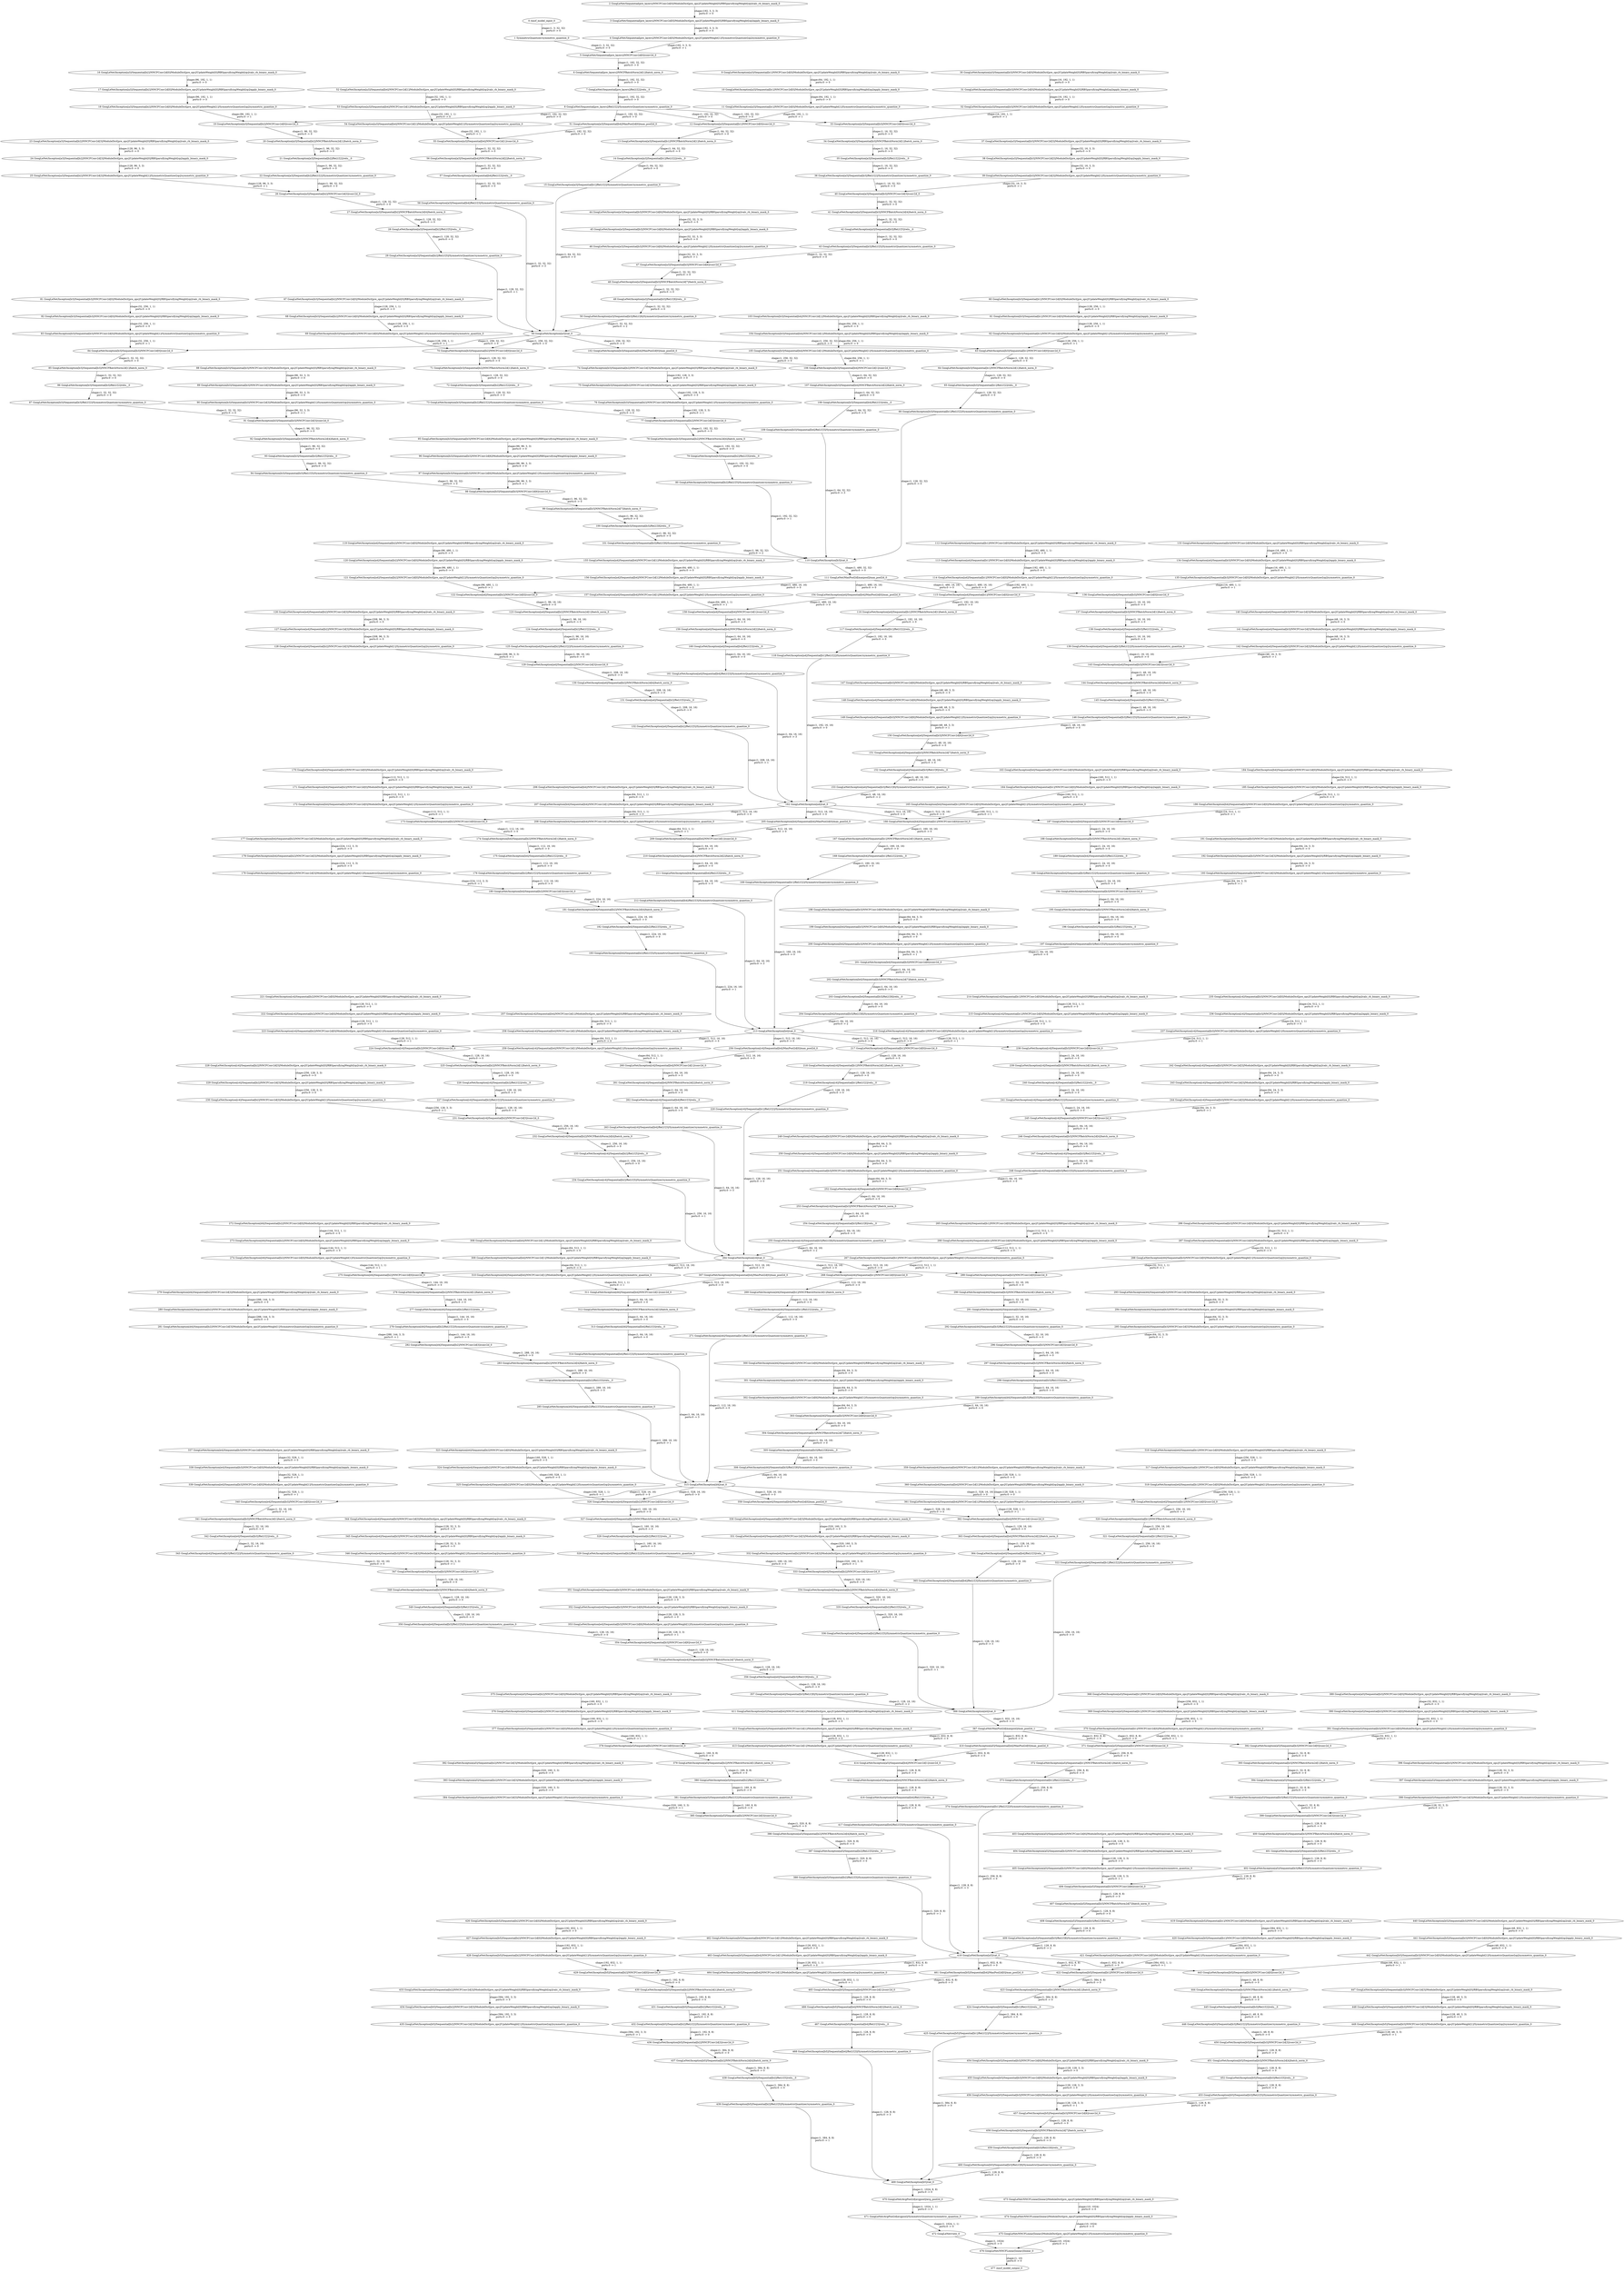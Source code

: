 strict digraph  {
"0 /nncf_model_input_0" [id=0, type=nncf_model_input];
"1 SymmetricQuantizer/symmetric_quantize_0" [id=1, type=symmetric_quantize];
"2 GoogLeNet/Sequential[pre_layers]/NNCFConv2d[0]/ModuleDict[pre_ops]/UpdateWeight[0]/RBSparsifyingWeight[op]/calc_rb_binary_mask_0" [id=2, type=calc_rb_binary_mask];
"3 GoogLeNet/Sequential[pre_layers]/NNCFConv2d[0]/ModuleDict[pre_ops]/UpdateWeight[0]/RBSparsifyingWeight[op]/apply_binary_mask_0" [id=3, type=apply_binary_mask];
"4 GoogLeNet/Sequential[pre_layers]/NNCFConv2d[0]/ModuleDict[pre_ops]/UpdateWeight[1]/SymmetricQuantizer[op]/symmetric_quantize_0" [id=4, type=symmetric_quantize];
"5 GoogLeNet/Sequential[pre_layers]/NNCFConv2d[0]/conv2d_0" [id=5, type=conv2d];
"6 GoogLeNet/Sequential[pre_layers]/NNCFBatchNorm2d[1]/batch_norm_0" [id=6, type=batch_norm];
"7 GoogLeNet/Sequential[pre_layers]/ReLU[2]/relu__0" [id=7, type=relu_];
"8 GoogLeNet/Sequential[pre_layers]/ReLU[2]/SymmetricQuantizer/symmetric_quantize_0" [id=8, type=symmetric_quantize];
"9 GoogLeNet/Inception[a3]/Sequential[b1]/NNCFConv2d[0]/ModuleDict[pre_ops]/UpdateWeight[0]/RBSparsifyingWeight[op]/calc_rb_binary_mask_0" [id=9, type=calc_rb_binary_mask];
"10 GoogLeNet/Inception[a3]/Sequential[b1]/NNCFConv2d[0]/ModuleDict[pre_ops]/UpdateWeight[0]/RBSparsifyingWeight[op]/apply_binary_mask_0" [id=10, type=apply_binary_mask];
"11 GoogLeNet/Inception[a3]/Sequential[b1]/NNCFConv2d[0]/ModuleDict[pre_ops]/UpdateWeight[1]/SymmetricQuantizer[op]/symmetric_quantize_0" [id=11, type=symmetric_quantize];
"12 GoogLeNet/Inception[a3]/Sequential[b1]/NNCFConv2d[0]/conv2d_0" [id=12, type=conv2d];
"13 GoogLeNet/Inception[a3]/Sequential[b1]/NNCFBatchNorm2d[1]/batch_norm_0" [id=13, type=batch_norm];
"14 GoogLeNet/Inception[a3]/Sequential[b1]/ReLU[2]/relu__0" [id=14, type=relu_];
"15 GoogLeNet/Inception[a3]/Sequential[b1]/ReLU[2]/SymmetricQuantizer/symmetric_quantize_0" [id=15, type=symmetric_quantize];
"16 GoogLeNet/Inception[a3]/Sequential[b2]/NNCFConv2d[0]/ModuleDict[pre_ops]/UpdateWeight[0]/RBSparsifyingWeight[op]/calc_rb_binary_mask_0" [id=16, type=calc_rb_binary_mask];
"17 GoogLeNet/Inception[a3]/Sequential[b2]/NNCFConv2d[0]/ModuleDict[pre_ops]/UpdateWeight[0]/RBSparsifyingWeight[op]/apply_binary_mask_0" [id=17, type=apply_binary_mask];
"18 GoogLeNet/Inception[a3]/Sequential[b2]/NNCFConv2d[0]/ModuleDict[pre_ops]/UpdateWeight[1]/SymmetricQuantizer[op]/symmetric_quantize_0" [id=18, type=symmetric_quantize];
"19 GoogLeNet/Inception[a3]/Sequential[b2]/NNCFConv2d[0]/conv2d_0" [id=19, type=conv2d];
"20 GoogLeNet/Inception[a3]/Sequential[b2]/NNCFBatchNorm2d[1]/batch_norm_0" [id=20, type=batch_norm];
"21 GoogLeNet/Inception[a3]/Sequential[b2]/ReLU[2]/relu__0" [id=21, type=relu_];
"22 GoogLeNet/Inception[a3]/Sequential[b2]/ReLU[2]/SymmetricQuantizer/symmetric_quantize_0" [id=22, type=symmetric_quantize];
"23 GoogLeNet/Inception[a3]/Sequential[b2]/NNCFConv2d[3]/ModuleDict[pre_ops]/UpdateWeight[0]/RBSparsifyingWeight[op]/calc_rb_binary_mask_0" [id=23, type=calc_rb_binary_mask];
"24 GoogLeNet/Inception[a3]/Sequential[b2]/NNCFConv2d[3]/ModuleDict[pre_ops]/UpdateWeight[0]/RBSparsifyingWeight[op]/apply_binary_mask_0" [id=24, type=apply_binary_mask];
"25 GoogLeNet/Inception[a3]/Sequential[b2]/NNCFConv2d[3]/ModuleDict[pre_ops]/UpdateWeight[1]/SymmetricQuantizer[op]/symmetric_quantize_0" [id=25, type=symmetric_quantize];
"26 GoogLeNet/Inception[a3]/Sequential[b2]/NNCFConv2d[3]/conv2d_0" [id=26, type=conv2d];
"27 GoogLeNet/Inception[a3]/Sequential[b2]/NNCFBatchNorm2d[4]/batch_norm_0" [id=27, type=batch_norm];
"28 GoogLeNet/Inception[a3]/Sequential[b2]/ReLU[5]/relu__0" [id=28, type=relu_];
"29 GoogLeNet/Inception[a3]/Sequential[b2]/ReLU[5]/SymmetricQuantizer/symmetric_quantize_0" [id=29, type=symmetric_quantize];
"30 GoogLeNet/Inception[a3]/Sequential[b3]/NNCFConv2d[0]/ModuleDict[pre_ops]/UpdateWeight[0]/RBSparsifyingWeight[op]/calc_rb_binary_mask_0" [id=30, type=calc_rb_binary_mask];
"31 GoogLeNet/Inception[a3]/Sequential[b3]/NNCFConv2d[0]/ModuleDict[pre_ops]/UpdateWeight[0]/RBSparsifyingWeight[op]/apply_binary_mask_0" [id=31, type=apply_binary_mask];
"32 GoogLeNet/Inception[a3]/Sequential[b3]/NNCFConv2d[0]/ModuleDict[pre_ops]/UpdateWeight[1]/SymmetricQuantizer[op]/symmetric_quantize_0" [id=32, type=symmetric_quantize];
"33 GoogLeNet/Inception[a3]/Sequential[b3]/NNCFConv2d[0]/conv2d_0" [id=33, type=conv2d];
"34 GoogLeNet/Inception[a3]/Sequential[b3]/NNCFBatchNorm2d[1]/batch_norm_0" [id=34, type=batch_norm];
"35 GoogLeNet/Inception[a3]/Sequential[b3]/ReLU[2]/relu__0" [id=35, type=relu_];
"36 GoogLeNet/Inception[a3]/Sequential[b3]/ReLU[2]/SymmetricQuantizer/symmetric_quantize_0" [id=36, type=symmetric_quantize];
"37 GoogLeNet/Inception[a3]/Sequential[b3]/NNCFConv2d[3]/ModuleDict[pre_ops]/UpdateWeight[0]/RBSparsifyingWeight[op]/calc_rb_binary_mask_0" [id=37, type=calc_rb_binary_mask];
"38 GoogLeNet/Inception[a3]/Sequential[b3]/NNCFConv2d[3]/ModuleDict[pre_ops]/UpdateWeight[0]/RBSparsifyingWeight[op]/apply_binary_mask_0" [id=38, type=apply_binary_mask];
"39 GoogLeNet/Inception[a3]/Sequential[b3]/NNCFConv2d[3]/ModuleDict[pre_ops]/UpdateWeight[1]/SymmetricQuantizer[op]/symmetric_quantize_0" [id=39, type=symmetric_quantize];
"40 GoogLeNet/Inception[a3]/Sequential[b3]/NNCFConv2d[3]/conv2d_0" [id=40, type=conv2d];
"41 GoogLeNet/Inception[a3]/Sequential[b3]/NNCFBatchNorm2d[4]/batch_norm_0" [id=41, type=batch_norm];
"42 GoogLeNet/Inception[a3]/Sequential[b3]/ReLU[5]/relu__0" [id=42, type=relu_];
"43 GoogLeNet/Inception[a3]/Sequential[b3]/ReLU[5]/SymmetricQuantizer/symmetric_quantize_0" [id=43, type=symmetric_quantize];
"44 GoogLeNet/Inception[a3]/Sequential[b3]/NNCFConv2d[6]/ModuleDict[pre_ops]/UpdateWeight[0]/RBSparsifyingWeight[op]/calc_rb_binary_mask_0" [id=44, type=calc_rb_binary_mask];
"45 GoogLeNet/Inception[a3]/Sequential[b3]/NNCFConv2d[6]/ModuleDict[pre_ops]/UpdateWeight[0]/RBSparsifyingWeight[op]/apply_binary_mask_0" [id=45, type=apply_binary_mask];
"46 GoogLeNet/Inception[a3]/Sequential[b3]/NNCFConv2d[6]/ModuleDict[pre_ops]/UpdateWeight[1]/SymmetricQuantizer[op]/symmetric_quantize_0" [id=46, type=symmetric_quantize];
"47 GoogLeNet/Inception[a3]/Sequential[b3]/NNCFConv2d[6]/conv2d_0" [id=47, type=conv2d];
"48 GoogLeNet/Inception[a3]/Sequential[b3]/NNCFBatchNorm2d[7]/batch_norm_0" [id=48, type=batch_norm];
"49 GoogLeNet/Inception[a3]/Sequential[b3]/ReLU[8]/relu__0" [id=49, type=relu_];
"50 GoogLeNet/Inception[a3]/Sequential[b3]/ReLU[8]/SymmetricQuantizer/symmetric_quantize_0" [id=50, type=symmetric_quantize];
"51 GoogLeNet/Inception[a3]/Sequential[b4]/MaxPool2d[0]/max_pool2d_0" [id=51, type=max_pool2d];
"52 GoogLeNet/Inception[a3]/Sequential[b4]/NNCFConv2d[1]/ModuleDict[pre_ops]/UpdateWeight[0]/RBSparsifyingWeight[op]/calc_rb_binary_mask_0" [id=52, type=calc_rb_binary_mask];
"53 GoogLeNet/Inception[a3]/Sequential[b4]/NNCFConv2d[1]/ModuleDict[pre_ops]/UpdateWeight[0]/RBSparsifyingWeight[op]/apply_binary_mask_0" [id=53, type=apply_binary_mask];
"54 GoogLeNet/Inception[a3]/Sequential[b4]/NNCFConv2d[1]/ModuleDict[pre_ops]/UpdateWeight[1]/SymmetricQuantizer[op]/symmetric_quantize_0" [id=54, type=symmetric_quantize];
"55 GoogLeNet/Inception[a3]/Sequential[b4]/NNCFConv2d[1]/conv2d_0" [id=55, type=conv2d];
"56 GoogLeNet/Inception[a3]/Sequential[b4]/NNCFBatchNorm2d[2]/batch_norm_0" [id=56, type=batch_norm];
"57 GoogLeNet/Inception[a3]/Sequential[b4]/ReLU[3]/relu__0" [id=57, type=relu_];
"58 GoogLeNet/Inception[a3]/Sequential[b4]/ReLU[3]/SymmetricQuantizer/symmetric_quantize_0" [id=58, type=symmetric_quantize];
"59 GoogLeNet/Inception[a3]/cat_0" [id=59, type=cat];
"60 GoogLeNet/Inception[b3]/Sequential[b1]/NNCFConv2d[0]/ModuleDict[pre_ops]/UpdateWeight[0]/RBSparsifyingWeight[op]/calc_rb_binary_mask_0" [id=60, type=calc_rb_binary_mask];
"61 GoogLeNet/Inception[b3]/Sequential[b1]/NNCFConv2d[0]/ModuleDict[pre_ops]/UpdateWeight[0]/RBSparsifyingWeight[op]/apply_binary_mask_0" [id=61, type=apply_binary_mask];
"62 GoogLeNet/Inception[b3]/Sequential[b1]/NNCFConv2d[0]/ModuleDict[pre_ops]/UpdateWeight[1]/SymmetricQuantizer[op]/symmetric_quantize_0" [id=62, type=symmetric_quantize];
"63 GoogLeNet/Inception[b3]/Sequential[b1]/NNCFConv2d[0]/conv2d_0" [id=63, type=conv2d];
"64 GoogLeNet/Inception[b3]/Sequential[b1]/NNCFBatchNorm2d[1]/batch_norm_0" [id=64, type=batch_norm];
"65 GoogLeNet/Inception[b3]/Sequential[b1]/ReLU[2]/relu__0" [id=65, type=relu_];
"66 GoogLeNet/Inception[b3]/Sequential[b1]/ReLU[2]/SymmetricQuantizer/symmetric_quantize_0" [id=66, type=symmetric_quantize];
"67 GoogLeNet/Inception[b3]/Sequential[b2]/NNCFConv2d[0]/ModuleDict[pre_ops]/UpdateWeight[0]/RBSparsifyingWeight[op]/calc_rb_binary_mask_0" [id=67, type=calc_rb_binary_mask];
"68 GoogLeNet/Inception[b3]/Sequential[b2]/NNCFConv2d[0]/ModuleDict[pre_ops]/UpdateWeight[0]/RBSparsifyingWeight[op]/apply_binary_mask_0" [id=68, type=apply_binary_mask];
"69 GoogLeNet/Inception[b3]/Sequential[b2]/NNCFConv2d[0]/ModuleDict[pre_ops]/UpdateWeight[1]/SymmetricQuantizer[op]/symmetric_quantize_0" [id=69, type=symmetric_quantize];
"70 GoogLeNet/Inception[b3]/Sequential[b2]/NNCFConv2d[0]/conv2d_0" [id=70, type=conv2d];
"71 GoogLeNet/Inception[b3]/Sequential[b2]/NNCFBatchNorm2d[1]/batch_norm_0" [id=71, type=batch_norm];
"72 GoogLeNet/Inception[b3]/Sequential[b2]/ReLU[2]/relu__0" [id=72, type=relu_];
"73 GoogLeNet/Inception[b3]/Sequential[b2]/ReLU[2]/SymmetricQuantizer/symmetric_quantize_0" [id=73, type=symmetric_quantize];
"74 GoogLeNet/Inception[b3]/Sequential[b2]/NNCFConv2d[3]/ModuleDict[pre_ops]/UpdateWeight[0]/RBSparsifyingWeight[op]/calc_rb_binary_mask_0" [id=74, type=calc_rb_binary_mask];
"75 GoogLeNet/Inception[b3]/Sequential[b2]/NNCFConv2d[3]/ModuleDict[pre_ops]/UpdateWeight[0]/RBSparsifyingWeight[op]/apply_binary_mask_0" [id=75, type=apply_binary_mask];
"76 GoogLeNet/Inception[b3]/Sequential[b2]/NNCFConv2d[3]/ModuleDict[pre_ops]/UpdateWeight[1]/SymmetricQuantizer[op]/symmetric_quantize_0" [id=76, type=symmetric_quantize];
"77 GoogLeNet/Inception[b3]/Sequential[b2]/NNCFConv2d[3]/conv2d_0" [id=77, type=conv2d];
"78 GoogLeNet/Inception[b3]/Sequential[b2]/NNCFBatchNorm2d[4]/batch_norm_0" [id=78, type=batch_norm];
"79 GoogLeNet/Inception[b3]/Sequential[b2]/ReLU[5]/relu__0" [id=79, type=relu_];
"80 GoogLeNet/Inception[b3]/Sequential[b2]/ReLU[5]/SymmetricQuantizer/symmetric_quantize_0" [id=80, type=symmetric_quantize];
"81 GoogLeNet/Inception[b3]/Sequential[b3]/NNCFConv2d[0]/ModuleDict[pre_ops]/UpdateWeight[0]/RBSparsifyingWeight[op]/calc_rb_binary_mask_0" [id=81, type=calc_rb_binary_mask];
"82 GoogLeNet/Inception[b3]/Sequential[b3]/NNCFConv2d[0]/ModuleDict[pre_ops]/UpdateWeight[0]/RBSparsifyingWeight[op]/apply_binary_mask_0" [id=82, type=apply_binary_mask];
"83 GoogLeNet/Inception[b3]/Sequential[b3]/NNCFConv2d[0]/ModuleDict[pre_ops]/UpdateWeight[1]/SymmetricQuantizer[op]/symmetric_quantize_0" [id=83, type=symmetric_quantize];
"84 GoogLeNet/Inception[b3]/Sequential[b3]/NNCFConv2d[0]/conv2d_0" [id=84, type=conv2d];
"85 GoogLeNet/Inception[b3]/Sequential[b3]/NNCFBatchNorm2d[1]/batch_norm_0" [id=85, type=batch_norm];
"86 GoogLeNet/Inception[b3]/Sequential[b3]/ReLU[2]/relu__0" [id=86, type=relu_];
"87 GoogLeNet/Inception[b3]/Sequential[b3]/ReLU[2]/SymmetricQuantizer/symmetric_quantize_0" [id=87, type=symmetric_quantize];
"88 GoogLeNet/Inception[b3]/Sequential[b3]/NNCFConv2d[3]/ModuleDict[pre_ops]/UpdateWeight[0]/RBSparsifyingWeight[op]/calc_rb_binary_mask_0" [id=88, type=calc_rb_binary_mask];
"89 GoogLeNet/Inception[b3]/Sequential[b3]/NNCFConv2d[3]/ModuleDict[pre_ops]/UpdateWeight[0]/RBSparsifyingWeight[op]/apply_binary_mask_0" [id=89, type=apply_binary_mask];
"90 GoogLeNet/Inception[b3]/Sequential[b3]/NNCFConv2d[3]/ModuleDict[pre_ops]/UpdateWeight[1]/SymmetricQuantizer[op]/symmetric_quantize_0" [id=90, type=symmetric_quantize];
"91 GoogLeNet/Inception[b3]/Sequential[b3]/NNCFConv2d[3]/conv2d_0" [id=91, type=conv2d];
"92 GoogLeNet/Inception[b3]/Sequential[b3]/NNCFBatchNorm2d[4]/batch_norm_0" [id=92, type=batch_norm];
"93 GoogLeNet/Inception[b3]/Sequential[b3]/ReLU[5]/relu__0" [id=93, type=relu_];
"94 GoogLeNet/Inception[b3]/Sequential[b3]/ReLU[5]/SymmetricQuantizer/symmetric_quantize_0" [id=94, type=symmetric_quantize];
"95 GoogLeNet/Inception[b3]/Sequential[b3]/NNCFConv2d[6]/ModuleDict[pre_ops]/UpdateWeight[0]/RBSparsifyingWeight[op]/calc_rb_binary_mask_0" [id=95, type=calc_rb_binary_mask];
"96 GoogLeNet/Inception[b3]/Sequential[b3]/NNCFConv2d[6]/ModuleDict[pre_ops]/UpdateWeight[0]/RBSparsifyingWeight[op]/apply_binary_mask_0" [id=96, type=apply_binary_mask];
"97 GoogLeNet/Inception[b3]/Sequential[b3]/NNCFConv2d[6]/ModuleDict[pre_ops]/UpdateWeight[1]/SymmetricQuantizer[op]/symmetric_quantize_0" [id=97, type=symmetric_quantize];
"98 GoogLeNet/Inception[b3]/Sequential[b3]/NNCFConv2d[6]/conv2d_0" [id=98, type=conv2d];
"99 GoogLeNet/Inception[b3]/Sequential[b3]/NNCFBatchNorm2d[7]/batch_norm_0" [id=99, type=batch_norm];
"100 GoogLeNet/Inception[b3]/Sequential[b3]/ReLU[8]/relu__0" [id=100, type=relu_];
"101 GoogLeNet/Inception[b3]/Sequential[b3]/ReLU[8]/SymmetricQuantizer/symmetric_quantize_0" [id=101, type=symmetric_quantize];
"102 GoogLeNet/Inception[b3]/Sequential[b4]/MaxPool2d[0]/max_pool2d_0" [id=102, type=max_pool2d];
"103 GoogLeNet/Inception[b3]/Sequential[b4]/NNCFConv2d[1]/ModuleDict[pre_ops]/UpdateWeight[0]/RBSparsifyingWeight[op]/calc_rb_binary_mask_0" [id=103, type=calc_rb_binary_mask];
"104 GoogLeNet/Inception[b3]/Sequential[b4]/NNCFConv2d[1]/ModuleDict[pre_ops]/UpdateWeight[0]/RBSparsifyingWeight[op]/apply_binary_mask_0" [id=104, type=apply_binary_mask];
"105 GoogLeNet/Inception[b3]/Sequential[b4]/NNCFConv2d[1]/ModuleDict[pre_ops]/UpdateWeight[1]/SymmetricQuantizer[op]/symmetric_quantize_0" [id=105, type=symmetric_quantize];
"106 GoogLeNet/Inception[b3]/Sequential[b4]/NNCFConv2d[1]/conv2d_0" [id=106, type=conv2d];
"107 GoogLeNet/Inception[b3]/Sequential[b4]/NNCFBatchNorm2d[2]/batch_norm_0" [id=107, type=batch_norm];
"108 GoogLeNet/Inception[b3]/Sequential[b4]/ReLU[3]/relu__0" [id=108, type=relu_];
"109 GoogLeNet/Inception[b3]/Sequential[b4]/ReLU[3]/SymmetricQuantizer/symmetric_quantize_0" [id=109, type=symmetric_quantize];
"110 GoogLeNet/Inception[b3]/cat_0" [id=110, type=cat];
"111 GoogLeNet/MaxPool2d[maxpool]/max_pool2d_0" [id=111, type=max_pool2d];
"112 GoogLeNet/Inception[a4]/Sequential[b1]/NNCFConv2d[0]/ModuleDict[pre_ops]/UpdateWeight[0]/RBSparsifyingWeight[op]/calc_rb_binary_mask_0" [id=112, type=calc_rb_binary_mask];
"113 GoogLeNet/Inception[a4]/Sequential[b1]/NNCFConv2d[0]/ModuleDict[pre_ops]/UpdateWeight[0]/RBSparsifyingWeight[op]/apply_binary_mask_0" [id=113, type=apply_binary_mask];
"114 GoogLeNet/Inception[a4]/Sequential[b1]/NNCFConv2d[0]/ModuleDict[pre_ops]/UpdateWeight[1]/SymmetricQuantizer[op]/symmetric_quantize_0" [id=114, type=symmetric_quantize];
"115 GoogLeNet/Inception[a4]/Sequential[b1]/NNCFConv2d[0]/conv2d_0" [id=115, type=conv2d];
"116 GoogLeNet/Inception[a4]/Sequential[b1]/NNCFBatchNorm2d[1]/batch_norm_0" [id=116, type=batch_norm];
"117 GoogLeNet/Inception[a4]/Sequential[b1]/ReLU[2]/relu__0" [id=117, type=relu_];
"118 GoogLeNet/Inception[a4]/Sequential[b1]/ReLU[2]/SymmetricQuantizer/symmetric_quantize_0" [id=118, type=symmetric_quantize];
"119 GoogLeNet/Inception[a4]/Sequential[b2]/NNCFConv2d[0]/ModuleDict[pre_ops]/UpdateWeight[0]/RBSparsifyingWeight[op]/calc_rb_binary_mask_0" [id=119, type=calc_rb_binary_mask];
"120 GoogLeNet/Inception[a4]/Sequential[b2]/NNCFConv2d[0]/ModuleDict[pre_ops]/UpdateWeight[0]/RBSparsifyingWeight[op]/apply_binary_mask_0" [id=120, type=apply_binary_mask];
"121 GoogLeNet/Inception[a4]/Sequential[b2]/NNCFConv2d[0]/ModuleDict[pre_ops]/UpdateWeight[1]/SymmetricQuantizer[op]/symmetric_quantize_0" [id=121, type=symmetric_quantize];
"122 GoogLeNet/Inception[a4]/Sequential[b2]/NNCFConv2d[0]/conv2d_0" [id=122, type=conv2d];
"123 GoogLeNet/Inception[a4]/Sequential[b2]/NNCFBatchNorm2d[1]/batch_norm_0" [id=123, type=batch_norm];
"124 GoogLeNet/Inception[a4]/Sequential[b2]/ReLU[2]/relu__0" [id=124, type=relu_];
"125 GoogLeNet/Inception[a4]/Sequential[b2]/ReLU[2]/SymmetricQuantizer/symmetric_quantize_0" [id=125, type=symmetric_quantize];
"126 GoogLeNet/Inception[a4]/Sequential[b2]/NNCFConv2d[3]/ModuleDict[pre_ops]/UpdateWeight[0]/RBSparsifyingWeight[op]/calc_rb_binary_mask_0" [id=126, type=calc_rb_binary_mask];
"127 GoogLeNet/Inception[a4]/Sequential[b2]/NNCFConv2d[3]/ModuleDict[pre_ops]/UpdateWeight[0]/RBSparsifyingWeight[op]/apply_binary_mask_0" [id=127, type=apply_binary_mask];
"128 GoogLeNet/Inception[a4]/Sequential[b2]/NNCFConv2d[3]/ModuleDict[pre_ops]/UpdateWeight[1]/SymmetricQuantizer[op]/symmetric_quantize_0" [id=128, type=symmetric_quantize];
"129 GoogLeNet/Inception[a4]/Sequential[b2]/NNCFConv2d[3]/conv2d_0" [id=129, type=conv2d];
"130 GoogLeNet/Inception[a4]/Sequential[b2]/NNCFBatchNorm2d[4]/batch_norm_0" [id=130, type=batch_norm];
"131 GoogLeNet/Inception[a4]/Sequential[b2]/ReLU[5]/relu__0" [id=131, type=relu_];
"132 GoogLeNet/Inception[a4]/Sequential[b2]/ReLU[5]/SymmetricQuantizer/symmetric_quantize_0" [id=132, type=symmetric_quantize];
"133 GoogLeNet/Inception[a4]/Sequential[b3]/NNCFConv2d[0]/ModuleDict[pre_ops]/UpdateWeight[0]/RBSparsifyingWeight[op]/calc_rb_binary_mask_0" [id=133, type=calc_rb_binary_mask];
"134 GoogLeNet/Inception[a4]/Sequential[b3]/NNCFConv2d[0]/ModuleDict[pre_ops]/UpdateWeight[0]/RBSparsifyingWeight[op]/apply_binary_mask_0" [id=134, type=apply_binary_mask];
"135 GoogLeNet/Inception[a4]/Sequential[b3]/NNCFConv2d[0]/ModuleDict[pre_ops]/UpdateWeight[1]/SymmetricQuantizer[op]/symmetric_quantize_0" [id=135, type=symmetric_quantize];
"136 GoogLeNet/Inception[a4]/Sequential[b3]/NNCFConv2d[0]/conv2d_0" [id=136, type=conv2d];
"137 GoogLeNet/Inception[a4]/Sequential[b3]/NNCFBatchNorm2d[1]/batch_norm_0" [id=137, type=batch_norm];
"138 GoogLeNet/Inception[a4]/Sequential[b3]/ReLU[2]/relu__0" [id=138, type=relu_];
"139 GoogLeNet/Inception[a4]/Sequential[b3]/ReLU[2]/SymmetricQuantizer/symmetric_quantize_0" [id=139, type=symmetric_quantize];
"140 GoogLeNet/Inception[a4]/Sequential[b3]/NNCFConv2d[3]/ModuleDict[pre_ops]/UpdateWeight[0]/RBSparsifyingWeight[op]/calc_rb_binary_mask_0" [id=140, type=calc_rb_binary_mask];
"141 GoogLeNet/Inception[a4]/Sequential[b3]/NNCFConv2d[3]/ModuleDict[pre_ops]/UpdateWeight[0]/RBSparsifyingWeight[op]/apply_binary_mask_0" [id=141, type=apply_binary_mask];
"142 GoogLeNet/Inception[a4]/Sequential[b3]/NNCFConv2d[3]/ModuleDict[pre_ops]/UpdateWeight[1]/SymmetricQuantizer[op]/symmetric_quantize_0" [id=142, type=symmetric_quantize];
"143 GoogLeNet/Inception[a4]/Sequential[b3]/NNCFConv2d[3]/conv2d_0" [id=143, type=conv2d];
"144 GoogLeNet/Inception[a4]/Sequential[b3]/NNCFBatchNorm2d[4]/batch_norm_0" [id=144, type=batch_norm];
"145 GoogLeNet/Inception[a4]/Sequential[b3]/ReLU[5]/relu__0" [id=145, type=relu_];
"146 GoogLeNet/Inception[a4]/Sequential[b3]/ReLU[5]/SymmetricQuantizer/symmetric_quantize_0" [id=146, type=symmetric_quantize];
"147 GoogLeNet/Inception[a4]/Sequential[b3]/NNCFConv2d[6]/ModuleDict[pre_ops]/UpdateWeight[0]/RBSparsifyingWeight[op]/calc_rb_binary_mask_0" [id=147, type=calc_rb_binary_mask];
"148 GoogLeNet/Inception[a4]/Sequential[b3]/NNCFConv2d[6]/ModuleDict[pre_ops]/UpdateWeight[0]/RBSparsifyingWeight[op]/apply_binary_mask_0" [id=148, type=apply_binary_mask];
"149 GoogLeNet/Inception[a4]/Sequential[b3]/NNCFConv2d[6]/ModuleDict[pre_ops]/UpdateWeight[1]/SymmetricQuantizer[op]/symmetric_quantize_0" [id=149, type=symmetric_quantize];
"150 GoogLeNet/Inception[a4]/Sequential[b3]/NNCFConv2d[6]/conv2d_0" [id=150, type=conv2d];
"151 GoogLeNet/Inception[a4]/Sequential[b3]/NNCFBatchNorm2d[7]/batch_norm_0" [id=151, type=batch_norm];
"152 GoogLeNet/Inception[a4]/Sequential[b3]/ReLU[8]/relu__0" [id=152, type=relu_];
"153 GoogLeNet/Inception[a4]/Sequential[b3]/ReLU[8]/SymmetricQuantizer/symmetric_quantize_0" [id=153, type=symmetric_quantize];
"154 GoogLeNet/Inception[a4]/Sequential[b4]/MaxPool2d[0]/max_pool2d_0" [id=154, type=max_pool2d];
"155 GoogLeNet/Inception[a4]/Sequential[b4]/NNCFConv2d[1]/ModuleDict[pre_ops]/UpdateWeight[0]/RBSparsifyingWeight[op]/calc_rb_binary_mask_0" [id=155, type=calc_rb_binary_mask];
"156 GoogLeNet/Inception[a4]/Sequential[b4]/NNCFConv2d[1]/ModuleDict[pre_ops]/UpdateWeight[0]/RBSparsifyingWeight[op]/apply_binary_mask_0" [id=156, type=apply_binary_mask];
"157 GoogLeNet/Inception[a4]/Sequential[b4]/NNCFConv2d[1]/ModuleDict[pre_ops]/UpdateWeight[1]/SymmetricQuantizer[op]/symmetric_quantize_0" [id=157, type=symmetric_quantize];
"158 GoogLeNet/Inception[a4]/Sequential[b4]/NNCFConv2d[1]/conv2d_0" [id=158, type=conv2d];
"159 GoogLeNet/Inception[a4]/Sequential[b4]/NNCFBatchNorm2d[2]/batch_norm_0" [id=159, type=batch_norm];
"160 GoogLeNet/Inception[a4]/Sequential[b4]/ReLU[3]/relu__0" [id=160, type=relu_];
"161 GoogLeNet/Inception[a4]/Sequential[b4]/ReLU[3]/SymmetricQuantizer/symmetric_quantize_0" [id=161, type=symmetric_quantize];
"162 GoogLeNet/Inception[a4]/cat_0" [id=162, type=cat];
"163 GoogLeNet/Inception[b4]/Sequential[b1]/NNCFConv2d[0]/ModuleDict[pre_ops]/UpdateWeight[0]/RBSparsifyingWeight[op]/calc_rb_binary_mask_0" [id=163, type=calc_rb_binary_mask];
"164 GoogLeNet/Inception[b4]/Sequential[b1]/NNCFConv2d[0]/ModuleDict[pre_ops]/UpdateWeight[0]/RBSparsifyingWeight[op]/apply_binary_mask_0" [id=164, type=apply_binary_mask];
"165 GoogLeNet/Inception[b4]/Sequential[b1]/NNCFConv2d[0]/ModuleDict[pre_ops]/UpdateWeight[1]/SymmetricQuantizer[op]/symmetric_quantize_0" [id=165, type=symmetric_quantize];
"166 GoogLeNet/Inception[b4]/Sequential[b1]/NNCFConv2d[0]/conv2d_0" [id=166, type=conv2d];
"167 GoogLeNet/Inception[b4]/Sequential[b1]/NNCFBatchNorm2d[1]/batch_norm_0" [id=167, type=batch_norm];
"168 GoogLeNet/Inception[b4]/Sequential[b1]/ReLU[2]/relu__0" [id=168, type=relu_];
"169 GoogLeNet/Inception[b4]/Sequential[b1]/ReLU[2]/SymmetricQuantizer/symmetric_quantize_0" [id=169, type=symmetric_quantize];
"170 GoogLeNet/Inception[b4]/Sequential[b2]/NNCFConv2d[0]/ModuleDict[pre_ops]/UpdateWeight[0]/RBSparsifyingWeight[op]/calc_rb_binary_mask_0" [id=170, type=calc_rb_binary_mask];
"171 GoogLeNet/Inception[b4]/Sequential[b2]/NNCFConv2d[0]/ModuleDict[pre_ops]/UpdateWeight[0]/RBSparsifyingWeight[op]/apply_binary_mask_0" [id=171, type=apply_binary_mask];
"172 GoogLeNet/Inception[b4]/Sequential[b2]/NNCFConv2d[0]/ModuleDict[pre_ops]/UpdateWeight[1]/SymmetricQuantizer[op]/symmetric_quantize_0" [id=172, type=symmetric_quantize];
"173 GoogLeNet/Inception[b4]/Sequential[b2]/NNCFConv2d[0]/conv2d_0" [id=173, type=conv2d];
"174 GoogLeNet/Inception[b4]/Sequential[b2]/NNCFBatchNorm2d[1]/batch_norm_0" [id=174, type=batch_norm];
"175 GoogLeNet/Inception[b4]/Sequential[b2]/ReLU[2]/relu__0" [id=175, type=relu_];
"176 GoogLeNet/Inception[b4]/Sequential[b2]/ReLU[2]/SymmetricQuantizer/symmetric_quantize_0" [id=176, type=symmetric_quantize];
"177 GoogLeNet/Inception[b4]/Sequential[b2]/NNCFConv2d[3]/ModuleDict[pre_ops]/UpdateWeight[0]/RBSparsifyingWeight[op]/calc_rb_binary_mask_0" [id=177, type=calc_rb_binary_mask];
"178 GoogLeNet/Inception[b4]/Sequential[b2]/NNCFConv2d[3]/ModuleDict[pre_ops]/UpdateWeight[0]/RBSparsifyingWeight[op]/apply_binary_mask_0" [id=178, type=apply_binary_mask];
"179 GoogLeNet/Inception[b4]/Sequential[b2]/NNCFConv2d[3]/ModuleDict[pre_ops]/UpdateWeight[1]/SymmetricQuantizer[op]/symmetric_quantize_0" [id=179, type=symmetric_quantize];
"180 GoogLeNet/Inception[b4]/Sequential[b2]/NNCFConv2d[3]/conv2d_0" [id=180, type=conv2d];
"181 GoogLeNet/Inception[b4]/Sequential[b2]/NNCFBatchNorm2d[4]/batch_norm_0" [id=181, type=batch_norm];
"182 GoogLeNet/Inception[b4]/Sequential[b2]/ReLU[5]/relu__0" [id=182, type=relu_];
"183 GoogLeNet/Inception[b4]/Sequential[b2]/ReLU[5]/SymmetricQuantizer/symmetric_quantize_0" [id=183, type=symmetric_quantize];
"184 GoogLeNet/Inception[b4]/Sequential[b3]/NNCFConv2d[0]/ModuleDict[pre_ops]/UpdateWeight[0]/RBSparsifyingWeight[op]/calc_rb_binary_mask_0" [id=184, type=calc_rb_binary_mask];
"185 GoogLeNet/Inception[b4]/Sequential[b3]/NNCFConv2d[0]/ModuleDict[pre_ops]/UpdateWeight[0]/RBSparsifyingWeight[op]/apply_binary_mask_0" [id=185, type=apply_binary_mask];
"186 GoogLeNet/Inception[b4]/Sequential[b3]/NNCFConv2d[0]/ModuleDict[pre_ops]/UpdateWeight[1]/SymmetricQuantizer[op]/symmetric_quantize_0" [id=186, type=symmetric_quantize];
"187 GoogLeNet/Inception[b4]/Sequential[b3]/NNCFConv2d[0]/conv2d_0" [id=187, type=conv2d];
"188 GoogLeNet/Inception[b4]/Sequential[b3]/NNCFBatchNorm2d[1]/batch_norm_0" [id=188, type=batch_norm];
"189 GoogLeNet/Inception[b4]/Sequential[b3]/ReLU[2]/relu__0" [id=189, type=relu_];
"190 GoogLeNet/Inception[b4]/Sequential[b3]/ReLU[2]/SymmetricQuantizer/symmetric_quantize_0" [id=190, type=symmetric_quantize];
"191 GoogLeNet/Inception[b4]/Sequential[b3]/NNCFConv2d[3]/ModuleDict[pre_ops]/UpdateWeight[0]/RBSparsifyingWeight[op]/calc_rb_binary_mask_0" [id=191, type=calc_rb_binary_mask];
"192 GoogLeNet/Inception[b4]/Sequential[b3]/NNCFConv2d[3]/ModuleDict[pre_ops]/UpdateWeight[0]/RBSparsifyingWeight[op]/apply_binary_mask_0" [id=192, type=apply_binary_mask];
"193 GoogLeNet/Inception[b4]/Sequential[b3]/NNCFConv2d[3]/ModuleDict[pre_ops]/UpdateWeight[1]/SymmetricQuantizer[op]/symmetric_quantize_0" [id=193, type=symmetric_quantize];
"194 GoogLeNet/Inception[b4]/Sequential[b3]/NNCFConv2d[3]/conv2d_0" [id=194, type=conv2d];
"195 GoogLeNet/Inception[b4]/Sequential[b3]/NNCFBatchNorm2d[4]/batch_norm_0" [id=195, type=batch_norm];
"196 GoogLeNet/Inception[b4]/Sequential[b3]/ReLU[5]/relu__0" [id=196, type=relu_];
"197 GoogLeNet/Inception[b4]/Sequential[b3]/ReLU[5]/SymmetricQuantizer/symmetric_quantize_0" [id=197, type=symmetric_quantize];
"198 GoogLeNet/Inception[b4]/Sequential[b3]/NNCFConv2d[6]/ModuleDict[pre_ops]/UpdateWeight[0]/RBSparsifyingWeight[op]/calc_rb_binary_mask_0" [id=198, type=calc_rb_binary_mask];
"199 GoogLeNet/Inception[b4]/Sequential[b3]/NNCFConv2d[6]/ModuleDict[pre_ops]/UpdateWeight[0]/RBSparsifyingWeight[op]/apply_binary_mask_0" [id=199, type=apply_binary_mask];
"200 GoogLeNet/Inception[b4]/Sequential[b3]/NNCFConv2d[6]/ModuleDict[pre_ops]/UpdateWeight[1]/SymmetricQuantizer[op]/symmetric_quantize_0" [id=200, type=symmetric_quantize];
"201 GoogLeNet/Inception[b4]/Sequential[b3]/NNCFConv2d[6]/conv2d_0" [id=201, type=conv2d];
"202 GoogLeNet/Inception[b4]/Sequential[b3]/NNCFBatchNorm2d[7]/batch_norm_0" [id=202, type=batch_norm];
"203 GoogLeNet/Inception[b4]/Sequential[b3]/ReLU[8]/relu__0" [id=203, type=relu_];
"204 GoogLeNet/Inception[b4]/Sequential[b3]/ReLU[8]/SymmetricQuantizer/symmetric_quantize_0" [id=204, type=symmetric_quantize];
"205 GoogLeNet/Inception[b4]/Sequential[b4]/MaxPool2d[0]/max_pool2d_0" [id=205, type=max_pool2d];
"206 GoogLeNet/Inception[b4]/Sequential[b4]/NNCFConv2d[1]/ModuleDict[pre_ops]/UpdateWeight[0]/RBSparsifyingWeight[op]/calc_rb_binary_mask_0" [id=206, type=calc_rb_binary_mask];
"207 GoogLeNet/Inception[b4]/Sequential[b4]/NNCFConv2d[1]/ModuleDict[pre_ops]/UpdateWeight[0]/RBSparsifyingWeight[op]/apply_binary_mask_0" [id=207, type=apply_binary_mask];
"208 GoogLeNet/Inception[b4]/Sequential[b4]/NNCFConv2d[1]/ModuleDict[pre_ops]/UpdateWeight[1]/SymmetricQuantizer[op]/symmetric_quantize_0" [id=208, type=symmetric_quantize];
"209 GoogLeNet/Inception[b4]/Sequential[b4]/NNCFConv2d[1]/conv2d_0" [id=209, type=conv2d];
"210 GoogLeNet/Inception[b4]/Sequential[b4]/NNCFBatchNorm2d[2]/batch_norm_0" [id=210, type=batch_norm];
"211 GoogLeNet/Inception[b4]/Sequential[b4]/ReLU[3]/relu__0" [id=211, type=relu_];
"212 GoogLeNet/Inception[b4]/Sequential[b4]/ReLU[3]/SymmetricQuantizer/symmetric_quantize_0" [id=212, type=symmetric_quantize];
"213 GoogLeNet/Inception[b4]/cat_0" [id=213, type=cat];
"214 GoogLeNet/Inception[c4]/Sequential[b1]/NNCFConv2d[0]/ModuleDict[pre_ops]/UpdateWeight[0]/RBSparsifyingWeight[op]/calc_rb_binary_mask_0" [id=214, type=calc_rb_binary_mask];
"215 GoogLeNet/Inception[c4]/Sequential[b1]/NNCFConv2d[0]/ModuleDict[pre_ops]/UpdateWeight[0]/RBSparsifyingWeight[op]/apply_binary_mask_0" [id=215, type=apply_binary_mask];
"216 GoogLeNet/Inception[c4]/Sequential[b1]/NNCFConv2d[0]/ModuleDict[pre_ops]/UpdateWeight[1]/SymmetricQuantizer[op]/symmetric_quantize_0" [id=216, type=symmetric_quantize];
"217 GoogLeNet/Inception[c4]/Sequential[b1]/NNCFConv2d[0]/conv2d_0" [id=217, type=conv2d];
"218 GoogLeNet/Inception[c4]/Sequential[b1]/NNCFBatchNorm2d[1]/batch_norm_0" [id=218, type=batch_norm];
"219 GoogLeNet/Inception[c4]/Sequential[b1]/ReLU[2]/relu__0" [id=219, type=relu_];
"220 GoogLeNet/Inception[c4]/Sequential[b1]/ReLU[2]/SymmetricQuantizer/symmetric_quantize_0" [id=220, type=symmetric_quantize];
"221 GoogLeNet/Inception[c4]/Sequential[b2]/NNCFConv2d[0]/ModuleDict[pre_ops]/UpdateWeight[0]/RBSparsifyingWeight[op]/calc_rb_binary_mask_0" [id=221, type=calc_rb_binary_mask];
"222 GoogLeNet/Inception[c4]/Sequential[b2]/NNCFConv2d[0]/ModuleDict[pre_ops]/UpdateWeight[0]/RBSparsifyingWeight[op]/apply_binary_mask_0" [id=222, type=apply_binary_mask];
"223 GoogLeNet/Inception[c4]/Sequential[b2]/NNCFConv2d[0]/ModuleDict[pre_ops]/UpdateWeight[1]/SymmetricQuantizer[op]/symmetric_quantize_0" [id=223, type=symmetric_quantize];
"224 GoogLeNet/Inception[c4]/Sequential[b2]/NNCFConv2d[0]/conv2d_0" [id=224, type=conv2d];
"225 GoogLeNet/Inception[c4]/Sequential[b2]/NNCFBatchNorm2d[1]/batch_norm_0" [id=225, type=batch_norm];
"226 GoogLeNet/Inception[c4]/Sequential[b2]/ReLU[2]/relu__0" [id=226, type=relu_];
"227 GoogLeNet/Inception[c4]/Sequential[b2]/ReLU[2]/SymmetricQuantizer/symmetric_quantize_0" [id=227, type=symmetric_quantize];
"228 GoogLeNet/Inception[c4]/Sequential[b2]/NNCFConv2d[3]/ModuleDict[pre_ops]/UpdateWeight[0]/RBSparsifyingWeight[op]/calc_rb_binary_mask_0" [id=228, type=calc_rb_binary_mask];
"229 GoogLeNet/Inception[c4]/Sequential[b2]/NNCFConv2d[3]/ModuleDict[pre_ops]/UpdateWeight[0]/RBSparsifyingWeight[op]/apply_binary_mask_0" [id=229, type=apply_binary_mask];
"230 GoogLeNet/Inception[c4]/Sequential[b2]/NNCFConv2d[3]/ModuleDict[pre_ops]/UpdateWeight[1]/SymmetricQuantizer[op]/symmetric_quantize_0" [id=230, type=symmetric_quantize];
"231 GoogLeNet/Inception[c4]/Sequential[b2]/NNCFConv2d[3]/conv2d_0" [id=231, type=conv2d];
"232 GoogLeNet/Inception[c4]/Sequential[b2]/NNCFBatchNorm2d[4]/batch_norm_0" [id=232, type=batch_norm];
"233 GoogLeNet/Inception[c4]/Sequential[b2]/ReLU[5]/relu__0" [id=233, type=relu_];
"234 GoogLeNet/Inception[c4]/Sequential[b2]/ReLU[5]/SymmetricQuantizer/symmetric_quantize_0" [id=234, type=symmetric_quantize];
"235 GoogLeNet/Inception[c4]/Sequential[b3]/NNCFConv2d[0]/ModuleDict[pre_ops]/UpdateWeight[0]/RBSparsifyingWeight[op]/calc_rb_binary_mask_0" [id=235, type=calc_rb_binary_mask];
"236 GoogLeNet/Inception[c4]/Sequential[b3]/NNCFConv2d[0]/ModuleDict[pre_ops]/UpdateWeight[0]/RBSparsifyingWeight[op]/apply_binary_mask_0" [id=236, type=apply_binary_mask];
"237 GoogLeNet/Inception[c4]/Sequential[b3]/NNCFConv2d[0]/ModuleDict[pre_ops]/UpdateWeight[1]/SymmetricQuantizer[op]/symmetric_quantize_0" [id=237, type=symmetric_quantize];
"238 GoogLeNet/Inception[c4]/Sequential[b3]/NNCFConv2d[0]/conv2d_0" [id=238, type=conv2d];
"239 GoogLeNet/Inception[c4]/Sequential[b3]/NNCFBatchNorm2d[1]/batch_norm_0" [id=239, type=batch_norm];
"240 GoogLeNet/Inception[c4]/Sequential[b3]/ReLU[2]/relu__0" [id=240, type=relu_];
"241 GoogLeNet/Inception[c4]/Sequential[b3]/ReLU[2]/SymmetricQuantizer/symmetric_quantize_0" [id=241, type=symmetric_quantize];
"242 GoogLeNet/Inception[c4]/Sequential[b3]/NNCFConv2d[3]/ModuleDict[pre_ops]/UpdateWeight[0]/RBSparsifyingWeight[op]/calc_rb_binary_mask_0" [id=242, type=calc_rb_binary_mask];
"243 GoogLeNet/Inception[c4]/Sequential[b3]/NNCFConv2d[3]/ModuleDict[pre_ops]/UpdateWeight[0]/RBSparsifyingWeight[op]/apply_binary_mask_0" [id=243, type=apply_binary_mask];
"244 GoogLeNet/Inception[c4]/Sequential[b3]/NNCFConv2d[3]/ModuleDict[pre_ops]/UpdateWeight[1]/SymmetricQuantizer[op]/symmetric_quantize_0" [id=244, type=symmetric_quantize];
"245 GoogLeNet/Inception[c4]/Sequential[b3]/NNCFConv2d[3]/conv2d_0" [id=245, type=conv2d];
"246 GoogLeNet/Inception[c4]/Sequential[b3]/NNCFBatchNorm2d[4]/batch_norm_0" [id=246, type=batch_norm];
"247 GoogLeNet/Inception[c4]/Sequential[b3]/ReLU[5]/relu__0" [id=247, type=relu_];
"248 GoogLeNet/Inception[c4]/Sequential[b3]/ReLU[5]/SymmetricQuantizer/symmetric_quantize_0" [id=248, type=symmetric_quantize];
"249 GoogLeNet/Inception[c4]/Sequential[b3]/NNCFConv2d[6]/ModuleDict[pre_ops]/UpdateWeight[0]/RBSparsifyingWeight[op]/calc_rb_binary_mask_0" [id=249, type=calc_rb_binary_mask];
"250 GoogLeNet/Inception[c4]/Sequential[b3]/NNCFConv2d[6]/ModuleDict[pre_ops]/UpdateWeight[0]/RBSparsifyingWeight[op]/apply_binary_mask_0" [id=250, type=apply_binary_mask];
"251 GoogLeNet/Inception[c4]/Sequential[b3]/NNCFConv2d[6]/ModuleDict[pre_ops]/UpdateWeight[1]/SymmetricQuantizer[op]/symmetric_quantize_0" [id=251, type=symmetric_quantize];
"252 GoogLeNet/Inception[c4]/Sequential[b3]/NNCFConv2d[6]/conv2d_0" [id=252, type=conv2d];
"253 GoogLeNet/Inception[c4]/Sequential[b3]/NNCFBatchNorm2d[7]/batch_norm_0" [id=253, type=batch_norm];
"254 GoogLeNet/Inception[c4]/Sequential[b3]/ReLU[8]/relu__0" [id=254, type=relu_];
"255 GoogLeNet/Inception[c4]/Sequential[b3]/ReLU[8]/SymmetricQuantizer/symmetric_quantize_0" [id=255, type=symmetric_quantize];
"256 GoogLeNet/Inception[c4]/Sequential[b4]/MaxPool2d[0]/max_pool2d_0" [id=256, type=max_pool2d];
"257 GoogLeNet/Inception[c4]/Sequential[b4]/NNCFConv2d[1]/ModuleDict[pre_ops]/UpdateWeight[0]/RBSparsifyingWeight[op]/calc_rb_binary_mask_0" [id=257, type=calc_rb_binary_mask];
"258 GoogLeNet/Inception[c4]/Sequential[b4]/NNCFConv2d[1]/ModuleDict[pre_ops]/UpdateWeight[0]/RBSparsifyingWeight[op]/apply_binary_mask_0" [id=258, type=apply_binary_mask];
"259 GoogLeNet/Inception[c4]/Sequential[b4]/NNCFConv2d[1]/ModuleDict[pre_ops]/UpdateWeight[1]/SymmetricQuantizer[op]/symmetric_quantize_0" [id=259, type=symmetric_quantize];
"260 GoogLeNet/Inception[c4]/Sequential[b4]/NNCFConv2d[1]/conv2d_0" [id=260, type=conv2d];
"261 GoogLeNet/Inception[c4]/Sequential[b4]/NNCFBatchNorm2d[2]/batch_norm_0" [id=261, type=batch_norm];
"262 GoogLeNet/Inception[c4]/Sequential[b4]/ReLU[3]/relu__0" [id=262, type=relu_];
"263 GoogLeNet/Inception[c4]/Sequential[b4]/ReLU[3]/SymmetricQuantizer/symmetric_quantize_0" [id=263, type=symmetric_quantize];
"264 GoogLeNet/Inception[c4]/cat_0" [id=264, type=cat];
"265 GoogLeNet/Inception[d4]/Sequential[b1]/NNCFConv2d[0]/ModuleDict[pre_ops]/UpdateWeight[0]/RBSparsifyingWeight[op]/calc_rb_binary_mask_0" [id=265, type=calc_rb_binary_mask];
"266 GoogLeNet/Inception[d4]/Sequential[b1]/NNCFConv2d[0]/ModuleDict[pre_ops]/UpdateWeight[0]/RBSparsifyingWeight[op]/apply_binary_mask_0" [id=266, type=apply_binary_mask];
"267 GoogLeNet/Inception[d4]/Sequential[b1]/NNCFConv2d[0]/ModuleDict[pre_ops]/UpdateWeight[1]/SymmetricQuantizer[op]/symmetric_quantize_0" [id=267, type=symmetric_quantize];
"268 GoogLeNet/Inception[d4]/Sequential[b1]/NNCFConv2d[0]/conv2d_0" [id=268, type=conv2d];
"269 GoogLeNet/Inception[d4]/Sequential[b1]/NNCFBatchNorm2d[1]/batch_norm_0" [id=269, type=batch_norm];
"270 GoogLeNet/Inception[d4]/Sequential[b1]/ReLU[2]/relu__0" [id=270, type=relu_];
"271 GoogLeNet/Inception[d4]/Sequential[b1]/ReLU[2]/SymmetricQuantizer/symmetric_quantize_0" [id=271, type=symmetric_quantize];
"272 GoogLeNet/Inception[d4]/Sequential[b2]/NNCFConv2d[0]/ModuleDict[pre_ops]/UpdateWeight[0]/RBSparsifyingWeight[op]/calc_rb_binary_mask_0" [id=272, type=calc_rb_binary_mask];
"273 GoogLeNet/Inception[d4]/Sequential[b2]/NNCFConv2d[0]/ModuleDict[pre_ops]/UpdateWeight[0]/RBSparsifyingWeight[op]/apply_binary_mask_0" [id=273, type=apply_binary_mask];
"274 GoogLeNet/Inception[d4]/Sequential[b2]/NNCFConv2d[0]/ModuleDict[pre_ops]/UpdateWeight[1]/SymmetricQuantizer[op]/symmetric_quantize_0" [id=274, type=symmetric_quantize];
"275 GoogLeNet/Inception[d4]/Sequential[b2]/NNCFConv2d[0]/conv2d_0" [id=275, type=conv2d];
"276 GoogLeNet/Inception[d4]/Sequential[b2]/NNCFBatchNorm2d[1]/batch_norm_0" [id=276, type=batch_norm];
"277 GoogLeNet/Inception[d4]/Sequential[b2]/ReLU[2]/relu__0" [id=277, type=relu_];
"278 GoogLeNet/Inception[d4]/Sequential[b2]/ReLU[2]/SymmetricQuantizer/symmetric_quantize_0" [id=278, type=symmetric_quantize];
"279 GoogLeNet/Inception[d4]/Sequential[b2]/NNCFConv2d[3]/ModuleDict[pre_ops]/UpdateWeight[0]/RBSparsifyingWeight[op]/calc_rb_binary_mask_0" [id=279, type=calc_rb_binary_mask];
"280 GoogLeNet/Inception[d4]/Sequential[b2]/NNCFConv2d[3]/ModuleDict[pre_ops]/UpdateWeight[0]/RBSparsifyingWeight[op]/apply_binary_mask_0" [id=280, type=apply_binary_mask];
"281 GoogLeNet/Inception[d4]/Sequential[b2]/NNCFConv2d[3]/ModuleDict[pre_ops]/UpdateWeight[1]/SymmetricQuantizer[op]/symmetric_quantize_0" [id=281, type=symmetric_quantize];
"282 GoogLeNet/Inception[d4]/Sequential[b2]/NNCFConv2d[3]/conv2d_0" [id=282, type=conv2d];
"283 GoogLeNet/Inception[d4]/Sequential[b2]/NNCFBatchNorm2d[4]/batch_norm_0" [id=283, type=batch_norm];
"284 GoogLeNet/Inception[d4]/Sequential[b2]/ReLU[5]/relu__0" [id=284, type=relu_];
"285 GoogLeNet/Inception[d4]/Sequential[b2]/ReLU[5]/SymmetricQuantizer/symmetric_quantize_0" [id=285, type=symmetric_quantize];
"286 GoogLeNet/Inception[d4]/Sequential[b3]/NNCFConv2d[0]/ModuleDict[pre_ops]/UpdateWeight[0]/RBSparsifyingWeight[op]/calc_rb_binary_mask_0" [id=286, type=calc_rb_binary_mask];
"287 GoogLeNet/Inception[d4]/Sequential[b3]/NNCFConv2d[0]/ModuleDict[pre_ops]/UpdateWeight[0]/RBSparsifyingWeight[op]/apply_binary_mask_0" [id=287, type=apply_binary_mask];
"288 GoogLeNet/Inception[d4]/Sequential[b3]/NNCFConv2d[0]/ModuleDict[pre_ops]/UpdateWeight[1]/SymmetricQuantizer[op]/symmetric_quantize_0" [id=288, type=symmetric_quantize];
"289 GoogLeNet/Inception[d4]/Sequential[b3]/NNCFConv2d[0]/conv2d_0" [id=289, type=conv2d];
"290 GoogLeNet/Inception[d4]/Sequential[b3]/NNCFBatchNorm2d[1]/batch_norm_0" [id=290, type=batch_norm];
"291 GoogLeNet/Inception[d4]/Sequential[b3]/ReLU[2]/relu__0" [id=291, type=relu_];
"292 GoogLeNet/Inception[d4]/Sequential[b3]/ReLU[2]/SymmetricQuantizer/symmetric_quantize_0" [id=292, type=symmetric_quantize];
"293 GoogLeNet/Inception[d4]/Sequential[b3]/NNCFConv2d[3]/ModuleDict[pre_ops]/UpdateWeight[0]/RBSparsifyingWeight[op]/calc_rb_binary_mask_0" [id=293, type=calc_rb_binary_mask];
"294 GoogLeNet/Inception[d4]/Sequential[b3]/NNCFConv2d[3]/ModuleDict[pre_ops]/UpdateWeight[0]/RBSparsifyingWeight[op]/apply_binary_mask_0" [id=294, type=apply_binary_mask];
"295 GoogLeNet/Inception[d4]/Sequential[b3]/NNCFConv2d[3]/ModuleDict[pre_ops]/UpdateWeight[1]/SymmetricQuantizer[op]/symmetric_quantize_0" [id=295, type=symmetric_quantize];
"296 GoogLeNet/Inception[d4]/Sequential[b3]/NNCFConv2d[3]/conv2d_0" [id=296, type=conv2d];
"297 GoogLeNet/Inception[d4]/Sequential[b3]/NNCFBatchNorm2d[4]/batch_norm_0" [id=297, type=batch_norm];
"298 GoogLeNet/Inception[d4]/Sequential[b3]/ReLU[5]/relu__0" [id=298, type=relu_];
"299 GoogLeNet/Inception[d4]/Sequential[b3]/ReLU[5]/SymmetricQuantizer/symmetric_quantize_0" [id=299, type=symmetric_quantize];
"300 GoogLeNet/Inception[d4]/Sequential[b3]/NNCFConv2d[6]/ModuleDict[pre_ops]/UpdateWeight[0]/RBSparsifyingWeight[op]/calc_rb_binary_mask_0" [id=300, type=calc_rb_binary_mask];
"301 GoogLeNet/Inception[d4]/Sequential[b3]/NNCFConv2d[6]/ModuleDict[pre_ops]/UpdateWeight[0]/RBSparsifyingWeight[op]/apply_binary_mask_0" [id=301, type=apply_binary_mask];
"302 GoogLeNet/Inception[d4]/Sequential[b3]/NNCFConv2d[6]/ModuleDict[pre_ops]/UpdateWeight[1]/SymmetricQuantizer[op]/symmetric_quantize_0" [id=302, type=symmetric_quantize];
"303 GoogLeNet/Inception[d4]/Sequential[b3]/NNCFConv2d[6]/conv2d_0" [id=303, type=conv2d];
"304 GoogLeNet/Inception[d4]/Sequential[b3]/NNCFBatchNorm2d[7]/batch_norm_0" [id=304, type=batch_norm];
"305 GoogLeNet/Inception[d4]/Sequential[b3]/ReLU[8]/relu__0" [id=305, type=relu_];
"306 GoogLeNet/Inception[d4]/Sequential[b3]/ReLU[8]/SymmetricQuantizer/symmetric_quantize_0" [id=306, type=symmetric_quantize];
"307 GoogLeNet/Inception[d4]/Sequential[b4]/MaxPool2d[0]/max_pool2d_0" [id=307, type=max_pool2d];
"308 GoogLeNet/Inception[d4]/Sequential[b4]/NNCFConv2d[1]/ModuleDict[pre_ops]/UpdateWeight[0]/RBSparsifyingWeight[op]/calc_rb_binary_mask_0" [id=308, type=calc_rb_binary_mask];
"309 GoogLeNet/Inception[d4]/Sequential[b4]/NNCFConv2d[1]/ModuleDict[pre_ops]/UpdateWeight[0]/RBSparsifyingWeight[op]/apply_binary_mask_0" [id=309, type=apply_binary_mask];
"310 GoogLeNet/Inception[d4]/Sequential[b4]/NNCFConv2d[1]/ModuleDict[pre_ops]/UpdateWeight[1]/SymmetricQuantizer[op]/symmetric_quantize_0" [id=310, type=symmetric_quantize];
"311 GoogLeNet/Inception[d4]/Sequential[b4]/NNCFConv2d[1]/conv2d_0" [id=311, type=conv2d];
"312 GoogLeNet/Inception[d4]/Sequential[b4]/NNCFBatchNorm2d[2]/batch_norm_0" [id=312, type=batch_norm];
"313 GoogLeNet/Inception[d4]/Sequential[b4]/ReLU[3]/relu__0" [id=313, type=relu_];
"314 GoogLeNet/Inception[d4]/Sequential[b4]/ReLU[3]/SymmetricQuantizer/symmetric_quantize_0" [id=314, type=symmetric_quantize];
"315 GoogLeNet/Inception[d4]/cat_0" [id=315, type=cat];
"316 GoogLeNet/Inception[e4]/Sequential[b1]/NNCFConv2d[0]/ModuleDict[pre_ops]/UpdateWeight[0]/RBSparsifyingWeight[op]/calc_rb_binary_mask_0" [id=316, type=calc_rb_binary_mask];
"317 GoogLeNet/Inception[e4]/Sequential[b1]/NNCFConv2d[0]/ModuleDict[pre_ops]/UpdateWeight[0]/RBSparsifyingWeight[op]/apply_binary_mask_0" [id=317, type=apply_binary_mask];
"318 GoogLeNet/Inception[e4]/Sequential[b1]/NNCFConv2d[0]/ModuleDict[pre_ops]/UpdateWeight[1]/SymmetricQuantizer[op]/symmetric_quantize_0" [id=318, type=symmetric_quantize];
"319 GoogLeNet/Inception[e4]/Sequential[b1]/NNCFConv2d[0]/conv2d_0" [id=319, type=conv2d];
"320 GoogLeNet/Inception[e4]/Sequential[b1]/NNCFBatchNorm2d[1]/batch_norm_0" [id=320, type=batch_norm];
"321 GoogLeNet/Inception[e4]/Sequential[b1]/ReLU[2]/relu__0" [id=321, type=relu_];
"322 GoogLeNet/Inception[e4]/Sequential[b1]/ReLU[2]/SymmetricQuantizer/symmetric_quantize_0" [id=322, type=symmetric_quantize];
"323 GoogLeNet/Inception[e4]/Sequential[b2]/NNCFConv2d[0]/ModuleDict[pre_ops]/UpdateWeight[0]/RBSparsifyingWeight[op]/calc_rb_binary_mask_0" [id=323, type=calc_rb_binary_mask];
"324 GoogLeNet/Inception[e4]/Sequential[b2]/NNCFConv2d[0]/ModuleDict[pre_ops]/UpdateWeight[0]/RBSparsifyingWeight[op]/apply_binary_mask_0" [id=324, type=apply_binary_mask];
"325 GoogLeNet/Inception[e4]/Sequential[b2]/NNCFConv2d[0]/ModuleDict[pre_ops]/UpdateWeight[1]/SymmetricQuantizer[op]/symmetric_quantize_0" [id=325, type=symmetric_quantize];
"326 GoogLeNet/Inception[e4]/Sequential[b2]/NNCFConv2d[0]/conv2d_0" [id=326, type=conv2d];
"327 GoogLeNet/Inception[e4]/Sequential[b2]/NNCFBatchNorm2d[1]/batch_norm_0" [id=327, type=batch_norm];
"328 GoogLeNet/Inception[e4]/Sequential[b2]/ReLU[2]/relu__0" [id=328, type=relu_];
"329 GoogLeNet/Inception[e4]/Sequential[b2]/ReLU[2]/SymmetricQuantizer/symmetric_quantize_0" [id=329, type=symmetric_quantize];
"330 GoogLeNet/Inception[e4]/Sequential[b2]/NNCFConv2d[3]/ModuleDict[pre_ops]/UpdateWeight[0]/RBSparsifyingWeight[op]/calc_rb_binary_mask_0" [id=330, type=calc_rb_binary_mask];
"331 GoogLeNet/Inception[e4]/Sequential[b2]/NNCFConv2d[3]/ModuleDict[pre_ops]/UpdateWeight[0]/RBSparsifyingWeight[op]/apply_binary_mask_0" [id=331, type=apply_binary_mask];
"332 GoogLeNet/Inception[e4]/Sequential[b2]/NNCFConv2d[3]/ModuleDict[pre_ops]/UpdateWeight[1]/SymmetricQuantizer[op]/symmetric_quantize_0" [id=332, type=symmetric_quantize];
"333 GoogLeNet/Inception[e4]/Sequential[b2]/NNCFConv2d[3]/conv2d_0" [id=333, type=conv2d];
"334 GoogLeNet/Inception[e4]/Sequential[b2]/NNCFBatchNorm2d[4]/batch_norm_0" [id=334, type=batch_norm];
"335 GoogLeNet/Inception[e4]/Sequential[b2]/ReLU[5]/relu__0" [id=335, type=relu_];
"336 GoogLeNet/Inception[e4]/Sequential[b2]/ReLU[5]/SymmetricQuantizer/symmetric_quantize_0" [id=336, type=symmetric_quantize];
"337 GoogLeNet/Inception[e4]/Sequential[b3]/NNCFConv2d[0]/ModuleDict[pre_ops]/UpdateWeight[0]/RBSparsifyingWeight[op]/calc_rb_binary_mask_0" [id=337, type=calc_rb_binary_mask];
"338 GoogLeNet/Inception[e4]/Sequential[b3]/NNCFConv2d[0]/ModuleDict[pre_ops]/UpdateWeight[0]/RBSparsifyingWeight[op]/apply_binary_mask_0" [id=338, type=apply_binary_mask];
"339 GoogLeNet/Inception[e4]/Sequential[b3]/NNCFConv2d[0]/ModuleDict[pre_ops]/UpdateWeight[1]/SymmetricQuantizer[op]/symmetric_quantize_0" [id=339, type=symmetric_quantize];
"340 GoogLeNet/Inception[e4]/Sequential[b3]/NNCFConv2d[0]/conv2d_0" [id=340, type=conv2d];
"341 GoogLeNet/Inception[e4]/Sequential[b3]/NNCFBatchNorm2d[1]/batch_norm_0" [id=341, type=batch_norm];
"342 GoogLeNet/Inception[e4]/Sequential[b3]/ReLU[2]/relu__0" [id=342, type=relu_];
"343 GoogLeNet/Inception[e4]/Sequential[b3]/ReLU[2]/SymmetricQuantizer/symmetric_quantize_0" [id=343, type=symmetric_quantize];
"344 GoogLeNet/Inception[e4]/Sequential[b3]/NNCFConv2d[3]/ModuleDict[pre_ops]/UpdateWeight[0]/RBSparsifyingWeight[op]/calc_rb_binary_mask_0" [id=344, type=calc_rb_binary_mask];
"345 GoogLeNet/Inception[e4]/Sequential[b3]/NNCFConv2d[3]/ModuleDict[pre_ops]/UpdateWeight[0]/RBSparsifyingWeight[op]/apply_binary_mask_0" [id=345, type=apply_binary_mask];
"346 GoogLeNet/Inception[e4]/Sequential[b3]/NNCFConv2d[3]/ModuleDict[pre_ops]/UpdateWeight[1]/SymmetricQuantizer[op]/symmetric_quantize_0" [id=346, type=symmetric_quantize];
"347 GoogLeNet/Inception[e4]/Sequential[b3]/NNCFConv2d[3]/conv2d_0" [id=347, type=conv2d];
"348 GoogLeNet/Inception[e4]/Sequential[b3]/NNCFBatchNorm2d[4]/batch_norm_0" [id=348, type=batch_norm];
"349 GoogLeNet/Inception[e4]/Sequential[b3]/ReLU[5]/relu__0" [id=349, type=relu_];
"350 GoogLeNet/Inception[e4]/Sequential[b3]/ReLU[5]/SymmetricQuantizer/symmetric_quantize_0" [id=350, type=symmetric_quantize];
"351 GoogLeNet/Inception[e4]/Sequential[b3]/NNCFConv2d[6]/ModuleDict[pre_ops]/UpdateWeight[0]/RBSparsifyingWeight[op]/calc_rb_binary_mask_0" [id=351, type=calc_rb_binary_mask];
"352 GoogLeNet/Inception[e4]/Sequential[b3]/NNCFConv2d[6]/ModuleDict[pre_ops]/UpdateWeight[0]/RBSparsifyingWeight[op]/apply_binary_mask_0" [id=352, type=apply_binary_mask];
"353 GoogLeNet/Inception[e4]/Sequential[b3]/NNCFConv2d[6]/ModuleDict[pre_ops]/UpdateWeight[1]/SymmetricQuantizer[op]/symmetric_quantize_0" [id=353, type=symmetric_quantize];
"354 GoogLeNet/Inception[e4]/Sequential[b3]/NNCFConv2d[6]/conv2d_0" [id=354, type=conv2d];
"355 GoogLeNet/Inception[e4]/Sequential[b3]/NNCFBatchNorm2d[7]/batch_norm_0" [id=355, type=batch_norm];
"356 GoogLeNet/Inception[e4]/Sequential[b3]/ReLU[8]/relu__0" [id=356, type=relu_];
"357 GoogLeNet/Inception[e4]/Sequential[b3]/ReLU[8]/SymmetricQuantizer/symmetric_quantize_0" [id=357, type=symmetric_quantize];
"358 GoogLeNet/Inception[e4]/Sequential[b4]/MaxPool2d[0]/max_pool2d_0" [id=358, type=max_pool2d];
"359 GoogLeNet/Inception[e4]/Sequential[b4]/NNCFConv2d[1]/ModuleDict[pre_ops]/UpdateWeight[0]/RBSparsifyingWeight[op]/calc_rb_binary_mask_0" [id=359, type=calc_rb_binary_mask];
"360 GoogLeNet/Inception[e4]/Sequential[b4]/NNCFConv2d[1]/ModuleDict[pre_ops]/UpdateWeight[0]/RBSparsifyingWeight[op]/apply_binary_mask_0" [id=360, type=apply_binary_mask];
"361 GoogLeNet/Inception[e4]/Sequential[b4]/NNCFConv2d[1]/ModuleDict[pre_ops]/UpdateWeight[1]/SymmetricQuantizer[op]/symmetric_quantize_0" [id=361, type=symmetric_quantize];
"362 GoogLeNet/Inception[e4]/Sequential[b4]/NNCFConv2d[1]/conv2d_0" [id=362, type=conv2d];
"363 GoogLeNet/Inception[e4]/Sequential[b4]/NNCFBatchNorm2d[2]/batch_norm_0" [id=363, type=batch_norm];
"364 GoogLeNet/Inception[e4]/Sequential[b4]/ReLU[3]/relu__0" [id=364, type=relu_];
"365 GoogLeNet/Inception[e4]/Sequential[b4]/ReLU[3]/SymmetricQuantizer/symmetric_quantize_0" [id=365, type=symmetric_quantize];
"366 GoogLeNet/Inception[e4]/cat_0" [id=366, type=cat];
"367 GoogLeNet/MaxPool2d[maxpool]/max_pool2d_1" [id=367, type=max_pool2d];
"368 GoogLeNet/Inception[a5]/Sequential[b1]/NNCFConv2d[0]/ModuleDict[pre_ops]/UpdateWeight[0]/RBSparsifyingWeight[op]/calc_rb_binary_mask_0" [id=368, type=calc_rb_binary_mask];
"369 GoogLeNet/Inception[a5]/Sequential[b1]/NNCFConv2d[0]/ModuleDict[pre_ops]/UpdateWeight[0]/RBSparsifyingWeight[op]/apply_binary_mask_0" [id=369, type=apply_binary_mask];
"370 GoogLeNet/Inception[a5]/Sequential[b1]/NNCFConv2d[0]/ModuleDict[pre_ops]/UpdateWeight[1]/SymmetricQuantizer[op]/symmetric_quantize_0" [id=370, type=symmetric_quantize];
"371 GoogLeNet/Inception[a5]/Sequential[b1]/NNCFConv2d[0]/conv2d_0" [id=371, type=conv2d];
"372 GoogLeNet/Inception[a5]/Sequential[b1]/NNCFBatchNorm2d[1]/batch_norm_0" [id=372, type=batch_norm];
"373 GoogLeNet/Inception[a5]/Sequential[b1]/ReLU[2]/relu__0" [id=373, type=relu_];
"374 GoogLeNet/Inception[a5]/Sequential[b1]/ReLU[2]/SymmetricQuantizer/symmetric_quantize_0" [id=374, type=symmetric_quantize];
"375 GoogLeNet/Inception[a5]/Sequential[b2]/NNCFConv2d[0]/ModuleDict[pre_ops]/UpdateWeight[0]/RBSparsifyingWeight[op]/calc_rb_binary_mask_0" [id=375, type=calc_rb_binary_mask];
"376 GoogLeNet/Inception[a5]/Sequential[b2]/NNCFConv2d[0]/ModuleDict[pre_ops]/UpdateWeight[0]/RBSparsifyingWeight[op]/apply_binary_mask_0" [id=376, type=apply_binary_mask];
"377 GoogLeNet/Inception[a5]/Sequential[b2]/NNCFConv2d[0]/ModuleDict[pre_ops]/UpdateWeight[1]/SymmetricQuantizer[op]/symmetric_quantize_0" [id=377, type=symmetric_quantize];
"378 GoogLeNet/Inception[a5]/Sequential[b2]/NNCFConv2d[0]/conv2d_0" [id=378, type=conv2d];
"379 GoogLeNet/Inception[a5]/Sequential[b2]/NNCFBatchNorm2d[1]/batch_norm_0" [id=379, type=batch_norm];
"380 GoogLeNet/Inception[a5]/Sequential[b2]/ReLU[2]/relu__0" [id=380, type=relu_];
"381 GoogLeNet/Inception[a5]/Sequential[b2]/ReLU[2]/SymmetricQuantizer/symmetric_quantize_0" [id=381, type=symmetric_quantize];
"382 GoogLeNet/Inception[a5]/Sequential[b2]/NNCFConv2d[3]/ModuleDict[pre_ops]/UpdateWeight[0]/RBSparsifyingWeight[op]/calc_rb_binary_mask_0" [id=382, type=calc_rb_binary_mask];
"383 GoogLeNet/Inception[a5]/Sequential[b2]/NNCFConv2d[3]/ModuleDict[pre_ops]/UpdateWeight[0]/RBSparsifyingWeight[op]/apply_binary_mask_0" [id=383, type=apply_binary_mask];
"384 GoogLeNet/Inception[a5]/Sequential[b2]/NNCFConv2d[3]/ModuleDict[pre_ops]/UpdateWeight[1]/SymmetricQuantizer[op]/symmetric_quantize_0" [id=384, type=symmetric_quantize];
"385 GoogLeNet/Inception[a5]/Sequential[b2]/NNCFConv2d[3]/conv2d_0" [id=385, type=conv2d];
"386 GoogLeNet/Inception[a5]/Sequential[b2]/NNCFBatchNorm2d[4]/batch_norm_0" [id=386, type=batch_norm];
"387 GoogLeNet/Inception[a5]/Sequential[b2]/ReLU[5]/relu__0" [id=387, type=relu_];
"388 GoogLeNet/Inception[a5]/Sequential[b2]/ReLU[5]/SymmetricQuantizer/symmetric_quantize_0" [id=388, type=symmetric_quantize];
"389 GoogLeNet/Inception[a5]/Sequential[b3]/NNCFConv2d[0]/ModuleDict[pre_ops]/UpdateWeight[0]/RBSparsifyingWeight[op]/calc_rb_binary_mask_0" [id=389, type=calc_rb_binary_mask];
"390 GoogLeNet/Inception[a5]/Sequential[b3]/NNCFConv2d[0]/ModuleDict[pre_ops]/UpdateWeight[0]/RBSparsifyingWeight[op]/apply_binary_mask_0" [id=390, type=apply_binary_mask];
"391 GoogLeNet/Inception[a5]/Sequential[b3]/NNCFConv2d[0]/ModuleDict[pre_ops]/UpdateWeight[1]/SymmetricQuantizer[op]/symmetric_quantize_0" [id=391, type=symmetric_quantize];
"392 GoogLeNet/Inception[a5]/Sequential[b3]/NNCFConv2d[0]/conv2d_0" [id=392, type=conv2d];
"393 GoogLeNet/Inception[a5]/Sequential[b3]/NNCFBatchNorm2d[1]/batch_norm_0" [id=393, type=batch_norm];
"394 GoogLeNet/Inception[a5]/Sequential[b3]/ReLU[2]/relu__0" [id=394, type=relu_];
"395 GoogLeNet/Inception[a5]/Sequential[b3]/ReLU[2]/SymmetricQuantizer/symmetric_quantize_0" [id=395, type=symmetric_quantize];
"396 GoogLeNet/Inception[a5]/Sequential[b3]/NNCFConv2d[3]/ModuleDict[pre_ops]/UpdateWeight[0]/RBSparsifyingWeight[op]/calc_rb_binary_mask_0" [id=396, type=calc_rb_binary_mask];
"397 GoogLeNet/Inception[a5]/Sequential[b3]/NNCFConv2d[3]/ModuleDict[pre_ops]/UpdateWeight[0]/RBSparsifyingWeight[op]/apply_binary_mask_0" [id=397, type=apply_binary_mask];
"398 GoogLeNet/Inception[a5]/Sequential[b3]/NNCFConv2d[3]/ModuleDict[pre_ops]/UpdateWeight[1]/SymmetricQuantizer[op]/symmetric_quantize_0" [id=398, type=symmetric_quantize];
"399 GoogLeNet/Inception[a5]/Sequential[b3]/NNCFConv2d[3]/conv2d_0" [id=399, type=conv2d];
"400 GoogLeNet/Inception[a5]/Sequential[b3]/NNCFBatchNorm2d[4]/batch_norm_0" [id=400, type=batch_norm];
"401 GoogLeNet/Inception[a5]/Sequential[b3]/ReLU[5]/relu__0" [id=401, type=relu_];
"402 GoogLeNet/Inception[a5]/Sequential[b3]/ReLU[5]/SymmetricQuantizer/symmetric_quantize_0" [id=402, type=symmetric_quantize];
"403 GoogLeNet/Inception[a5]/Sequential[b3]/NNCFConv2d[6]/ModuleDict[pre_ops]/UpdateWeight[0]/RBSparsifyingWeight[op]/calc_rb_binary_mask_0" [id=403, type=calc_rb_binary_mask];
"404 GoogLeNet/Inception[a5]/Sequential[b3]/NNCFConv2d[6]/ModuleDict[pre_ops]/UpdateWeight[0]/RBSparsifyingWeight[op]/apply_binary_mask_0" [id=404, type=apply_binary_mask];
"405 GoogLeNet/Inception[a5]/Sequential[b3]/NNCFConv2d[6]/ModuleDict[pre_ops]/UpdateWeight[1]/SymmetricQuantizer[op]/symmetric_quantize_0" [id=405, type=symmetric_quantize];
"406 GoogLeNet/Inception[a5]/Sequential[b3]/NNCFConv2d[6]/conv2d_0" [id=406, type=conv2d];
"407 GoogLeNet/Inception[a5]/Sequential[b3]/NNCFBatchNorm2d[7]/batch_norm_0" [id=407, type=batch_norm];
"408 GoogLeNet/Inception[a5]/Sequential[b3]/ReLU[8]/relu__0" [id=408, type=relu_];
"409 GoogLeNet/Inception[a5]/Sequential[b3]/ReLU[8]/SymmetricQuantizer/symmetric_quantize_0" [id=409, type=symmetric_quantize];
"410 GoogLeNet/Inception[a5]/Sequential[b4]/MaxPool2d[0]/max_pool2d_0" [id=410, type=max_pool2d];
"411 GoogLeNet/Inception[a5]/Sequential[b4]/NNCFConv2d[1]/ModuleDict[pre_ops]/UpdateWeight[0]/RBSparsifyingWeight[op]/calc_rb_binary_mask_0" [id=411, type=calc_rb_binary_mask];
"412 GoogLeNet/Inception[a5]/Sequential[b4]/NNCFConv2d[1]/ModuleDict[pre_ops]/UpdateWeight[0]/RBSparsifyingWeight[op]/apply_binary_mask_0" [id=412, type=apply_binary_mask];
"413 GoogLeNet/Inception[a5]/Sequential[b4]/NNCFConv2d[1]/ModuleDict[pre_ops]/UpdateWeight[1]/SymmetricQuantizer[op]/symmetric_quantize_0" [id=413, type=symmetric_quantize];
"414 GoogLeNet/Inception[a5]/Sequential[b4]/NNCFConv2d[1]/conv2d_0" [id=414, type=conv2d];
"415 GoogLeNet/Inception[a5]/Sequential[b4]/NNCFBatchNorm2d[2]/batch_norm_0" [id=415, type=batch_norm];
"416 GoogLeNet/Inception[a5]/Sequential[b4]/ReLU[3]/relu__0" [id=416, type=relu_];
"417 GoogLeNet/Inception[a5]/Sequential[b4]/ReLU[3]/SymmetricQuantizer/symmetric_quantize_0" [id=417, type=symmetric_quantize];
"418 GoogLeNet/Inception[a5]/cat_0" [id=418, type=cat];
"419 GoogLeNet/Inception[b5]/Sequential[b1]/NNCFConv2d[0]/ModuleDict[pre_ops]/UpdateWeight[0]/RBSparsifyingWeight[op]/calc_rb_binary_mask_0" [id=419, type=calc_rb_binary_mask];
"420 GoogLeNet/Inception[b5]/Sequential[b1]/NNCFConv2d[0]/ModuleDict[pre_ops]/UpdateWeight[0]/RBSparsifyingWeight[op]/apply_binary_mask_0" [id=420, type=apply_binary_mask];
"421 GoogLeNet/Inception[b5]/Sequential[b1]/NNCFConv2d[0]/ModuleDict[pre_ops]/UpdateWeight[1]/SymmetricQuantizer[op]/symmetric_quantize_0" [id=421, type=symmetric_quantize];
"422 GoogLeNet/Inception[b5]/Sequential[b1]/NNCFConv2d[0]/conv2d_0" [id=422, type=conv2d];
"423 GoogLeNet/Inception[b5]/Sequential[b1]/NNCFBatchNorm2d[1]/batch_norm_0" [id=423, type=batch_norm];
"424 GoogLeNet/Inception[b5]/Sequential[b1]/ReLU[2]/relu__0" [id=424, type=relu_];
"425 GoogLeNet/Inception[b5]/Sequential[b1]/ReLU[2]/SymmetricQuantizer/symmetric_quantize_0" [id=425, type=symmetric_quantize];
"426 GoogLeNet/Inception[b5]/Sequential[b2]/NNCFConv2d[0]/ModuleDict[pre_ops]/UpdateWeight[0]/RBSparsifyingWeight[op]/calc_rb_binary_mask_0" [id=426, type=calc_rb_binary_mask];
"427 GoogLeNet/Inception[b5]/Sequential[b2]/NNCFConv2d[0]/ModuleDict[pre_ops]/UpdateWeight[0]/RBSparsifyingWeight[op]/apply_binary_mask_0" [id=427, type=apply_binary_mask];
"428 GoogLeNet/Inception[b5]/Sequential[b2]/NNCFConv2d[0]/ModuleDict[pre_ops]/UpdateWeight[1]/SymmetricQuantizer[op]/symmetric_quantize_0" [id=428, type=symmetric_quantize];
"429 GoogLeNet/Inception[b5]/Sequential[b2]/NNCFConv2d[0]/conv2d_0" [id=429, type=conv2d];
"430 GoogLeNet/Inception[b5]/Sequential[b2]/NNCFBatchNorm2d[1]/batch_norm_0" [id=430, type=batch_norm];
"431 GoogLeNet/Inception[b5]/Sequential[b2]/ReLU[2]/relu__0" [id=431, type=relu_];
"432 GoogLeNet/Inception[b5]/Sequential[b2]/ReLU[2]/SymmetricQuantizer/symmetric_quantize_0" [id=432, type=symmetric_quantize];
"433 GoogLeNet/Inception[b5]/Sequential[b2]/NNCFConv2d[3]/ModuleDict[pre_ops]/UpdateWeight[0]/RBSparsifyingWeight[op]/calc_rb_binary_mask_0" [id=433, type=calc_rb_binary_mask];
"434 GoogLeNet/Inception[b5]/Sequential[b2]/NNCFConv2d[3]/ModuleDict[pre_ops]/UpdateWeight[0]/RBSparsifyingWeight[op]/apply_binary_mask_0" [id=434, type=apply_binary_mask];
"435 GoogLeNet/Inception[b5]/Sequential[b2]/NNCFConv2d[3]/ModuleDict[pre_ops]/UpdateWeight[1]/SymmetricQuantizer[op]/symmetric_quantize_0" [id=435, type=symmetric_quantize];
"436 GoogLeNet/Inception[b5]/Sequential[b2]/NNCFConv2d[3]/conv2d_0" [id=436, type=conv2d];
"437 GoogLeNet/Inception[b5]/Sequential[b2]/NNCFBatchNorm2d[4]/batch_norm_0" [id=437, type=batch_norm];
"438 GoogLeNet/Inception[b5]/Sequential[b2]/ReLU[5]/relu__0" [id=438, type=relu_];
"439 GoogLeNet/Inception[b5]/Sequential[b2]/ReLU[5]/SymmetricQuantizer/symmetric_quantize_0" [id=439, type=symmetric_quantize];
"440 GoogLeNet/Inception[b5]/Sequential[b3]/NNCFConv2d[0]/ModuleDict[pre_ops]/UpdateWeight[0]/RBSparsifyingWeight[op]/calc_rb_binary_mask_0" [id=440, type=calc_rb_binary_mask];
"441 GoogLeNet/Inception[b5]/Sequential[b3]/NNCFConv2d[0]/ModuleDict[pre_ops]/UpdateWeight[0]/RBSparsifyingWeight[op]/apply_binary_mask_0" [id=441, type=apply_binary_mask];
"442 GoogLeNet/Inception[b5]/Sequential[b3]/NNCFConv2d[0]/ModuleDict[pre_ops]/UpdateWeight[1]/SymmetricQuantizer[op]/symmetric_quantize_0" [id=442, type=symmetric_quantize];
"443 GoogLeNet/Inception[b5]/Sequential[b3]/NNCFConv2d[0]/conv2d_0" [id=443, type=conv2d];
"444 GoogLeNet/Inception[b5]/Sequential[b3]/NNCFBatchNorm2d[1]/batch_norm_0" [id=444, type=batch_norm];
"445 GoogLeNet/Inception[b5]/Sequential[b3]/ReLU[2]/relu__0" [id=445, type=relu_];
"446 GoogLeNet/Inception[b5]/Sequential[b3]/ReLU[2]/SymmetricQuantizer/symmetric_quantize_0" [id=446, type=symmetric_quantize];
"447 GoogLeNet/Inception[b5]/Sequential[b3]/NNCFConv2d[3]/ModuleDict[pre_ops]/UpdateWeight[0]/RBSparsifyingWeight[op]/calc_rb_binary_mask_0" [id=447, type=calc_rb_binary_mask];
"448 GoogLeNet/Inception[b5]/Sequential[b3]/NNCFConv2d[3]/ModuleDict[pre_ops]/UpdateWeight[0]/RBSparsifyingWeight[op]/apply_binary_mask_0" [id=448, type=apply_binary_mask];
"449 GoogLeNet/Inception[b5]/Sequential[b3]/NNCFConv2d[3]/ModuleDict[pre_ops]/UpdateWeight[1]/SymmetricQuantizer[op]/symmetric_quantize_0" [id=449, type=symmetric_quantize];
"450 GoogLeNet/Inception[b5]/Sequential[b3]/NNCFConv2d[3]/conv2d_0" [id=450, type=conv2d];
"451 GoogLeNet/Inception[b5]/Sequential[b3]/NNCFBatchNorm2d[4]/batch_norm_0" [id=451, type=batch_norm];
"452 GoogLeNet/Inception[b5]/Sequential[b3]/ReLU[5]/relu__0" [id=452, type=relu_];
"453 GoogLeNet/Inception[b5]/Sequential[b3]/ReLU[5]/SymmetricQuantizer/symmetric_quantize_0" [id=453, type=symmetric_quantize];
"454 GoogLeNet/Inception[b5]/Sequential[b3]/NNCFConv2d[6]/ModuleDict[pre_ops]/UpdateWeight[0]/RBSparsifyingWeight[op]/calc_rb_binary_mask_0" [id=454, type=calc_rb_binary_mask];
"455 GoogLeNet/Inception[b5]/Sequential[b3]/NNCFConv2d[6]/ModuleDict[pre_ops]/UpdateWeight[0]/RBSparsifyingWeight[op]/apply_binary_mask_0" [id=455, type=apply_binary_mask];
"456 GoogLeNet/Inception[b5]/Sequential[b3]/NNCFConv2d[6]/ModuleDict[pre_ops]/UpdateWeight[1]/SymmetricQuantizer[op]/symmetric_quantize_0" [id=456, type=symmetric_quantize];
"457 GoogLeNet/Inception[b5]/Sequential[b3]/NNCFConv2d[6]/conv2d_0" [id=457, type=conv2d];
"458 GoogLeNet/Inception[b5]/Sequential[b3]/NNCFBatchNorm2d[7]/batch_norm_0" [id=458, type=batch_norm];
"459 GoogLeNet/Inception[b5]/Sequential[b3]/ReLU[8]/relu__0" [id=459, type=relu_];
"460 GoogLeNet/Inception[b5]/Sequential[b3]/ReLU[8]/SymmetricQuantizer/symmetric_quantize_0" [id=460, type=symmetric_quantize];
"461 GoogLeNet/Inception[b5]/Sequential[b4]/MaxPool2d[0]/max_pool2d_0" [id=461, type=max_pool2d];
"462 GoogLeNet/Inception[b5]/Sequential[b4]/NNCFConv2d[1]/ModuleDict[pre_ops]/UpdateWeight[0]/RBSparsifyingWeight[op]/calc_rb_binary_mask_0" [id=462, type=calc_rb_binary_mask];
"463 GoogLeNet/Inception[b5]/Sequential[b4]/NNCFConv2d[1]/ModuleDict[pre_ops]/UpdateWeight[0]/RBSparsifyingWeight[op]/apply_binary_mask_0" [id=463, type=apply_binary_mask];
"464 GoogLeNet/Inception[b5]/Sequential[b4]/NNCFConv2d[1]/ModuleDict[pre_ops]/UpdateWeight[1]/SymmetricQuantizer[op]/symmetric_quantize_0" [id=464, type=symmetric_quantize];
"465 GoogLeNet/Inception[b5]/Sequential[b4]/NNCFConv2d[1]/conv2d_0" [id=465, type=conv2d];
"466 GoogLeNet/Inception[b5]/Sequential[b4]/NNCFBatchNorm2d[2]/batch_norm_0" [id=466, type=batch_norm];
"467 GoogLeNet/Inception[b5]/Sequential[b4]/ReLU[3]/relu__0" [id=467, type=relu_];
"468 GoogLeNet/Inception[b5]/Sequential[b4]/ReLU[3]/SymmetricQuantizer/symmetric_quantize_0" [id=468, type=symmetric_quantize];
"469 GoogLeNet/Inception[b5]/cat_0" [id=469, type=cat];
"470 GoogLeNet/AvgPool2d[avgpool]/avg_pool2d_0" [id=470, type=avg_pool2d];
"471 GoogLeNet/AvgPool2d[avgpool]/SymmetricQuantizer/symmetric_quantize_0" [id=471, type=symmetric_quantize];
"472 GoogLeNet/view_0" [id=472, type=view];
"473 GoogLeNet/NNCFLinear[linear]/ModuleDict[pre_ops]/UpdateWeight[0]/RBSparsifyingWeight[op]/calc_rb_binary_mask_0" [id=473, type=calc_rb_binary_mask];
"474 GoogLeNet/NNCFLinear[linear]/ModuleDict[pre_ops]/UpdateWeight[0]/RBSparsifyingWeight[op]/apply_binary_mask_0" [id=474, type=apply_binary_mask];
"475 GoogLeNet/NNCFLinear[linear]/ModuleDict[pre_ops]/UpdateWeight[1]/SymmetricQuantizer[op]/symmetric_quantize_0" [id=475, type=symmetric_quantize];
"476 GoogLeNet/NNCFLinear[linear]/linear_0" [id=476, type=linear];
"477 /nncf_model_output_0" [id=477, type=nncf_model_output];
"0 /nncf_model_input_0" -> "1 SymmetricQuantizer/symmetric_quantize_0"  [label="shape:(1, 3, 32, 32)\nports:0 -> 0", style=solid];
"1 SymmetricQuantizer/symmetric_quantize_0" -> "5 GoogLeNet/Sequential[pre_layers]/NNCFConv2d[0]/conv2d_0"  [label="shape:(1, 3, 32, 32)\nports:0 -> 0", style=solid];
"2 GoogLeNet/Sequential[pre_layers]/NNCFConv2d[0]/ModuleDict[pre_ops]/UpdateWeight[0]/RBSparsifyingWeight[op]/calc_rb_binary_mask_0" -> "3 GoogLeNet/Sequential[pre_layers]/NNCFConv2d[0]/ModuleDict[pre_ops]/UpdateWeight[0]/RBSparsifyingWeight[op]/apply_binary_mask_0"  [label="shape:(192, 3, 3, 3)\nports:0 -> 0", style=solid];
"3 GoogLeNet/Sequential[pre_layers]/NNCFConv2d[0]/ModuleDict[pre_ops]/UpdateWeight[0]/RBSparsifyingWeight[op]/apply_binary_mask_0" -> "4 GoogLeNet/Sequential[pre_layers]/NNCFConv2d[0]/ModuleDict[pre_ops]/UpdateWeight[1]/SymmetricQuantizer[op]/symmetric_quantize_0"  [label="shape:(192, 3, 3, 3)\nports:0 -> 0", style=solid];
"4 GoogLeNet/Sequential[pre_layers]/NNCFConv2d[0]/ModuleDict[pre_ops]/UpdateWeight[1]/SymmetricQuantizer[op]/symmetric_quantize_0" -> "5 GoogLeNet/Sequential[pre_layers]/NNCFConv2d[0]/conv2d_0"  [label="shape:(192, 3, 3, 3)\nports:0 -> 1", style=solid];
"5 GoogLeNet/Sequential[pre_layers]/NNCFConv2d[0]/conv2d_0" -> "6 GoogLeNet/Sequential[pre_layers]/NNCFBatchNorm2d[1]/batch_norm_0"  [label="shape:(1, 192, 32, 32)\nports:0 -> 0", style=solid];
"6 GoogLeNet/Sequential[pre_layers]/NNCFBatchNorm2d[1]/batch_norm_0" -> "7 GoogLeNet/Sequential[pre_layers]/ReLU[2]/relu__0"  [label="shape:(1, 192, 32, 32)\nports:0 -> 0", style=solid];
"7 GoogLeNet/Sequential[pre_layers]/ReLU[2]/relu__0" -> "8 GoogLeNet/Sequential[pre_layers]/ReLU[2]/SymmetricQuantizer/symmetric_quantize_0"  [label="shape:(1, 192, 32, 32)\nports:0 -> 0", style=solid];
"8 GoogLeNet/Sequential[pre_layers]/ReLU[2]/SymmetricQuantizer/symmetric_quantize_0" -> "12 GoogLeNet/Inception[a3]/Sequential[b1]/NNCFConv2d[0]/conv2d_0"  [label="shape:(1, 192, 32, 32)\nports:0 -> 0", style=solid];
"8 GoogLeNet/Sequential[pre_layers]/ReLU[2]/SymmetricQuantizer/symmetric_quantize_0" -> "19 GoogLeNet/Inception[a3]/Sequential[b2]/NNCFConv2d[0]/conv2d_0"  [label="shape:(1, 192, 32, 32)\nports:0 -> 0", style=solid];
"8 GoogLeNet/Sequential[pre_layers]/ReLU[2]/SymmetricQuantizer/symmetric_quantize_0" -> "33 GoogLeNet/Inception[a3]/Sequential[b3]/NNCFConv2d[0]/conv2d_0"  [label="shape:(1, 192, 32, 32)\nports:0 -> 0", style=solid];
"8 GoogLeNet/Sequential[pre_layers]/ReLU[2]/SymmetricQuantizer/symmetric_quantize_0" -> "51 GoogLeNet/Inception[a3]/Sequential[b4]/MaxPool2d[0]/max_pool2d_0"  [label="shape:(1, 192, 32, 32)\nports:0 -> 0", style=solid];
"9 GoogLeNet/Inception[a3]/Sequential[b1]/NNCFConv2d[0]/ModuleDict[pre_ops]/UpdateWeight[0]/RBSparsifyingWeight[op]/calc_rb_binary_mask_0" -> "10 GoogLeNet/Inception[a3]/Sequential[b1]/NNCFConv2d[0]/ModuleDict[pre_ops]/UpdateWeight[0]/RBSparsifyingWeight[op]/apply_binary_mask_0"  [label="shape:(64, 192, 1, 1)\nports:0 -> 0", style=solid];
"10 GoogLeNet/Inception[a3]/Sequential[b1]/NNCFConv2d[0]/ModuleDict[pre_ops]/UpdateWeight[0]/RBSparsifyingWeight[op]/apply_binary_mask_0" -> "11 GoogLeNet/Inception[a3]/Sequential[b1]/NNCFConv2d[0]/ModuleDict[pre_ops]/UpdateWeight[1]/SymmetricQuantizer[op]/symmetric_quantize_0"  [label="shape:(64, 192, 1, 1)\nports:0 -> 0", style=solid];
"11 GoogLeNet/Inception[a3]/Sequential[b1]/NNCFConv2d[0]/ModuleDict[pre_ops]/UpdateWeight[1]/SymmetricQuantizer[op]/symmetric_quantize_0" -> "12 GoogLeNet/Inception[a3]/Sequential[b1]/NNCFConv2d[0]/conv2d_0"  [label="shape:(64, 192, 1, 1)\nports:0 -> 1", style=solid];
"12 GoogLeNet/Inception[a3]/Sequential[b1]/NNCFConv2d[0]/conv2d_0" -> "13 GoogLeNet/Inception[a3]/Sequential[b1]/NNCFBatchNorm2d[1]/batch_norm_0"  [label="shape:(1, 64, 32, 32)\nports:0 -> 0", style=solid];
"13 GoogLeNet/Inception[a3]/Sequential[b1]/NNCFBatchNorm2d[1]/batch_norm_0" -> "14 GoogLeNet/Inception[a3]/Sequential[b1]/ReLU[2]/relu__0"  [label="shape:(1, 64, 32, 32)\nports:0 -> 0", style=solid];
"14 GoogLeNet/Inception[a3]/Sequential[b1]/ReLU[2]/relu__0" -> "15 GoogLeNet/Inception[a3]/Sequential[b1]/ReLU[2]/SymmetricQuantizer/symmetric_quantize_0"  [label="shape:(1, 64, 32, 32)\nports:0 -> 0", style=solid];
"15 GoogLeNet/Inception[a3]/Sequential[b1]/ReLU[2]/SymmetricQuantizer/symmetric_quantize_0" -> "59 GoogLeNet/Inception[a3]/cat_0"  [label="shape:(1, 64, 32, 32)\nports:0 -> 0", style=solid];
"16 GoogLeNet/Inception[a3]/Sequential[b2]/NNCFConv2d[0]/ModuleDict[pre_ops]/UpdateWeight[0]/RBSparsifyingWeight[op]/calc_rb_binary_mask_0" -> "17 GoogLeNet/Inception[a3]/Sequential[b2]/NNCFConv2d[0]/ModuleDict[pre_ops]/UpdateWeight[0]/RBSparsifyingWeight[op]/apply_binary_mask_0"  [label="shape:(96, 192, 1, 1)\nports:0 -> 0", style=solid];
"17 GoogLeNet/Inception[a3]/Sequential[b2]/NNCFConv2d[0]/ModuleDict[pre_ops]/UpdateWeight[0]/RBSparsifyingWeight[op]/apply_binary_mask_0" -> "18 GoogLeNet/Inception[a3]/Sequential[b2]/NNCFConv2d[0]/ModuleDict[pre_ops]/UpdateWeight[1]/SymmetricQuantizer[op]/symmetric_quantize_0"  [label="shape:(96, 192, 1, 1)\nports:0 -> 0", style=solid];
"18 GoogLeNet/Inception[a3]/Sequential[b2]/NNCFConv2d[0]/ModuleDict[pre_ops]/UpdateWeight[1]/SymmetricQuantizer[op]/symmetric_quantize_0" -> "19 GoogLeNet/Inception[a3]/Sequential[b2]/NNCFConv2d[0]/conv2d_0"  [label="shape:(96, 192, 1, 1)\nports:0 -> 1", style=solid];
"19 GoogLeNet/Inception[a3]/Sequential[b2]/NNCFConv2d[0]/conv2d_0" -> "20 GoogLeNet/Inception[a3]/Sequential[b2]/NNCFBatchNorm2d[1]/batch_norm_0"  [label="shape:(1, 96, 32, 32)\nports:0 -> 0", style=solid];
"20 GoogLeNet/Inception[a3]/Sequential[b2]/NNCFBatchNorm2d[1]/batch_norm_0" -> "21 GoogLeNet/Inception[a3]/Sequential[b2]/ReLU[2]/relu__0"  [label="shape:(1, 96, 32, 32)\nports:0 -> 0", style=solid];
"21 GoogLeNet/Inception[a3]/Sequential[b2]/ReLU[2]/relu__0" -> "22 GoogLeNet/Inception[a3]/Sequential[b2]/ReLU[2]/SymmetricQuantizer/symmetric_quantize_0"  [label="shape:(1, 96, 32, 32)\nports:0 -> 0", style=solid];
"22 GoogLeNet/Inception[a3]/Sequential[b2]/ReLU[2]/SymmetricQuantizer/symmetric_quantize_0" -> "26 GoogLeNet/Inception[a3]/Sequential[b2]/NNCFConv2d[3]/conv2d_0"  [label="shape:(1, 96, 32, 32)\nports:0 -> 0", style=solid];
"23 GoogLeNet/Inception[a3]/Sequential[b2]/NNCFConv2d[3]/ModuleDict[pre_ops]/UpdateWeight[0]/RBSparsifyingWeight[op]/calc_rb_binary_mask_0" -> "24 GoogLeNet/Inception[a3]/Sequential[b2]/NNCFConv2d[3]/ModuleDict[pre_ops]/UpdateWeight[0]/RBSparsifyingWeight[op]/apply_binary_mask_0"  [label="shape:(128, 96, 3, 3)\nports:0 -> 0", style=solid];
"24 GoogLeNet/Inception[a3]/Sequential[b2]/NNCFConv2d[3]/ModuleDict[pre_ops]/UpdateWeight[0]/RBSparsifyingWeight[op]/apply_binary_mask_0" -> "25 GoogLeNet/Inception[a3]/Sequential[b2]/NNCFConv2d[3]/ModuleDict[pre_ops]/UpdateWeight[1]/SymmetricQuantizer[op]/symmetric_quantize_0"  [label="shape:(128, 96, 3, 3)\nports:0 -> 0", style=solid];
"25 GoogLeNet/Inception[a3]/Sequential[b2]/NNCFConv2d[3]/ModuleDict[pre_ops]/UpdateWeight[1]/SymmetricQuantizer[op]/symmetric_quantize_0" -> "26 GoogLeNet/Inception[a3]/Sequential[b2]/NNCFConv2d[3]/conv2d_0"  [label="shape:(128, 96, 3, 3)\nports:0 -> 1", style=solid];
"26 GoogLeNet/Inception[a3]/Sequential[b2]/NNCFConv2d[3]/conv2d_0" -> "27 GoogLeNet/Inception[a3]/Sequential[b2]/NNCFBatchNorm2d[4]/batch_norm_0"  [label="shape:(1, 128, 32, 32)\nports:0 -> 0", style=solid];
"27 GoogLeNet/Inception[a3]/Sequential[b2]/NNCFBatchNorm2d[4]/batch_norm_0" -> "28 GoogLeNet/Inception[a3]/Sequential[b2]/ReLU[5]/relu__0"  [label="shape:(1, 128, 32, 32)\nports:0 -> 0", style=solid];
"28 GoogLeNet/Inception[a3]/Sequential[b2]/ReLU[5]/relu__0" -> "29 GoogLeNet/Inception[a3]/Sequential[b2]/ReLU[5]/SymmetricQuantizer/symmetric_quantize_0"  [label="shape:(1, 128, 32, 32)\nports:0 -> 0", style=solid];
"29 GoogLeNet/Inception[a3]/Sequential[b2]/ReLU[5]/SymmetricQuantizer/symmetric_quantize_0" -> "59 GoogLeNet/Inception[a3]/cat_0"  [label="shape:(1, 128, 32, 32)\nports:0 -> 1", style=solid];
"30 GoogLeNet/Inception[a3]/Sequential[b3]/NNCFConv2d[0]/ModuleDict[pre_ops]/UpdateWeight[0]/RBSparsifyingWeight[op]/calc_rb_binary_mask_0" -> "31 GoogLeNet/Inception[a3]/Sequential[b3]/NNCFConv2d[0]/ModuleDict[pre_ops]/UpdateWeight[0]/RBSparsifyingWeight[op]/apply_binary_mask_0"  [label="shape:(16, 192, 1, 1)\nports:0 -> 0", style=solid];
"31 GoogLeNet/Inception[a3]/Sequential[b3]/NNCFConv2d[0]/ModuleDict[pre_ops]/UpdateWeight[0]/RBSparsifyingWeight[op]/apply_binary_mask_0" -> "32 GoogLeNet/Inception[a3]/Sequential[b3]/NNCFConv2d[0]/ModuleDict[pre_ops]/UpdateWeight[1]/SymmetricQuantizer[op]/symmetric_quantize_0"  [label="shape:(16, 192, 1, 1)\nports:0 -> 0", style=solid];
"32 GoogLeNet/Inception[a3]/Sequential[b3]/NNCFConv2d[0]/ModuleDict[pre_ops]/UpdateWeight[1]/SymmetricQuantizer[op]/symmetric_quantize_0" -> "33 GoogLeNet/Inception[a3]/Sequential[b3]/NNCFConv2d[0]/conv2d_0"  [label="shape:(16, 192, 1, 1)\nports:0 -> 1", style=solid];
"33 GoogLeNet/Inception[a3]/Sequential[b3]/NNCFConv2d[0]/conv2d_0" -> "34 GoogLeNet/Inception[a3]/Sequential[b3]/NNCFBatchNorm2d[1]/batch_norm_0"  [label="shape:(1, 16, 32, 32)\nports:0 -> 0", style=solid];
"34 GoogLeNet/Inception[a3]/Sequential[b3]/NNCFBatchNorm2d[1]/batch_norm_0" -> "35 GoogLeNet/Inception[a3]/Sequential[b3]/ReLU[2]/relu__0"  [label="shape:(1, 16, 32, 32)\nports:0 -> 0", style=solid];
"35 GoogLeNet/Inception[a3]/Sequential[b3]/ReLU[2]/relu__0" -> "36 GoogLeNet/Inception[a3]/Sequential[b3]/ReLU[2]/SymmetricQuantizer/symmetric_quantize_0"  [label="shape:(1, 16, 32, 32)\nports:0 -> 0", style=solid];
"36 GoogLeNet/Inception[a3]/Sequential[b3]/ReLU[2]/SymmetricQuantizer/symmetric_quantize_0" -> "40 GoogLeNet/Inception[a3]/Sequential[b3]/NNCFConv2d[3]/conv2d_0"  [label="shape:(1, 16, 32, 32)\nports:0 -> 0", style=solid];
"37 GoogLeNet/Inception[a3]/Sequential[b3]/NNCFConv2d[3]/ModuleDict[pre_ops]/UpdateWeight[0]/RBSparsifyingWeight[op]/calc_rb_binary_mask_0" -> "38 GoogLeNet/Inception[a3]/Sequential[b3]/NNCFConv2d[3]/ModuleDict[pre_ops]/UpdateWeight[0]/RBSparsifyingWeight[op]/apply_binary_mask_0"  [label="shape:(32, 16, 3, 3)\nports:0 -> 0", style=solid];
"38 GoogLeNet/Inception[a3]/Sequential[b3]/NNCFConv2d[3]/ModuleDict[pre_ops]/UpdateWeight[0]/RBSparsifyingWeight[op]/apply_binary_mask_0" -> "39 GoogLeNet/Inception[a3]/Sequential[b3]/NNCFConv2d[3]/ModuleDict[pre_ops]/UpdateWeight[1]/SymmetricQuantizer[op]/symmetric_quantize_0"  [label="shape:(32, 16, 3, 3)\nports:0 -> 0", style=solid];
"39 GoogLeNet/Inception[a3]/Sequential[b3]/NNCFConv2d[3]/ModuleDict[pre_ops]/UpdateWeight[1]/SymmetricQuantizer[op]/symmetric_quantize_0" -> "40 GoogLeNet/Inception[a3]/Sequential[b3]/NNCFConv2d[3]/conv2d_0"  [label="shape:(32, 16, 3, 3)\nports:0 -> 1", style=solid];
"40 GoogLeNet/Inception[a3]/Sequential[b3]/NNCFConv2d[3]/conv2d_0" -> "41 GoogLeNet/Inception[a3]/Sequential[b3]/NNCFBatchNorm2d[4]/batch_norm_0"  [label="shape:(1, 32, 32, 32)\nports:0 -> 0", style=solid];
"41 GoogLeNet/Inception[a3]/Sequential[b3]/NNCFBatchNorm2d[4]/batch_norm_0" -> "42 GoogLeNet/Inception[a3]/Sequential[b3]/ReLU[5]/relu__0"  [label="shape:(1, 32, 32, 32)\nports:0 -> 0", style=solid];
"42 GoogLeNet/Inception[a3]/Sequential[b3]/ReLU[5]/relu__0" -> "43 GoogLeNet/Inception[a3]/Sequential[b3]/ReLU[5]/SymmetricQuantizer/symmetric_quantize_0"  [label="shape:(1, 32, 32, 32)\nports:0 -> 0", style=solid];
"43 GoogLeNet/Inception[a3]/Sequential[b3]/ReLU[5]/SymmetricQuantizer/symmetric_quantize_0" -> "47 GoogLeNet/Inception[a3]/Sequential[b3]/NNCFConv2d[6]/conv2d_0"  [label="shape:(1, 32, 32, 32)\nports:0 -> 0", style=solid];
"44 GoogLeNet/Inception[a3]/Sequential[b3]/NNCFConv2d[6]/ModuleDict[pre_ops]/UpdateWeight[0]/RBSparsifyingWeight[op]/calc_rb_binary_mask_0" -> "45 GoogLeNet/Inception[a3]/Sequential[b3]/NNCFConv2d[6]/ModuleDict[pre_ops]/UpdateWeight[0]/RBSparsifyingWeight[op]/apply_binary_mask_0"  [label="shape:(32, 32, 3, 3)\nports:0 -> 0", style=solid];
"45 GoogLeNet/Inception[a3]/Sequential[b3]/NNCFConv2d[6]/ModuleDict[pre_ops]/UpdateWeight[0]/RBSparsifyingWeight[op]/apply_binary_mask_0" -> "46 GoogLeNet/Inception[a3]/Sequential[b3]/NNCFConv2d[6]/ModuleDict[pre_ops]/UpdateWeight[1]/SymmetricQuantizer[op]/symmetric_quantize_0"  [label="shape:(32, 32, 3, 3)\nports:0 -> 0", style=solid];
"46 GoogLeNet/Inception[a3]/Sequential[b3]/NNCFConv2d[6]/ModuleDict[pre_ops]/UpdateWeight[1]/SymmetricQuantizer[op]/symmetric_quantize_0" -> "47 GoogLeNet/Inception[a3]/Sequential[b3]/NNCFConv2d[6]/conv2d_0"  [label="shape:(32, 32, 3, 3)\nports:0 -> 1", style=solid];
"47 GoogLeNet/Inception[a3]/Sequential[b3]/NNCFConv2d[6]/conv2d_0" -> "48 GoogLeNet/Inception[a3]/Sequential[b3]/NNCFBatchNorm2d[7]/batch_norm_0"  [label="shape:(1, 32, 32, 32)\nports:0 -> 0", style=solid];
"48 GoogLeNet/Inception[a3]/Sequential[b3]/NNCFBatchNorm2d[7]/batch_norm_0" -> "49 GoogLeNet/Inception[a3]/Sequential[b3]/ReLU[8]/relu__0"  [label="shape:(1, 32, 32, 32)\nports:0 -> 0", style=solid];
"49 GoogLeNet/Inception[a3]/Sequential[b3]/ReLU[8]/relu__0" -> "50 GoogLeNet/Inception[a3]/Sequential[b3]/ReLU[8]/SymmetricQuantizer/symmetric_quantize_0"  [label="shape:(1, 32, 32, 32)\nports:0 -> 0", style=solid];
"50 GoogLeNet/Inception[a3]/Sequential[b3]/ReLU[8]/SymmetricQuantizer/symmetric_quantize_0" -> "59 GoogLeNet/Inception[a3]/cat_0"  [label="shape:(1, 32, 32, 32)\nports:0 -> 2", style=solid];
"51 GoogLeNet/Inception[a3]/Sequential[b4]/MaxPool2d[0]/max_pool2d_0" -> "55 GoogLeNet/Inception[a3]/Sequential[b4]/NNCFConv2d[1]/conv2d_0"  [label="shape:(1, 192, 32, 32)\nports:0 -> 0", style=solid];
"52 GoogLeNet/Inception[a3]/Sequential[b4]/NNCFConv2d[1]/ModuleDict[pre_ops]/UpdateWeight[0]/RBSparsifyingWeight[op]/calc_rb_binary_mask_0" -> "53 GoogLeNet/Inception[a3]/Sequential[b4]/NNCFConv2d[1]/ModuleDict[pre_ops]/UpdateWeight[0]/RBSparsifyingWeight[op]/apply_binary_mask_0"  [label="shape:(32, 192, 1, 1)\nports:0 -> 0", style=solid];
"53 GoogLeNet/Inception[a3]/Sequential[b4]/NNCFConv2d[1]/ModuleDict[pre_ops]/UpdateWeight[0]/RBSparsifyingWeight[op]/apply_binary_mask_0" -> "54 GoogLeNet/Inception[a3]/Sequential[b4]/NNCFConv2d[1]/ModuleDict[pre_ops]/UpdateWeight[1]/SymmetricQuantizer[op]/symmetric_quantize_0"  [label="shape:(32, 192, 1, 1)\nports:0 -> 0", style=solid];
"54 GoogLeNet/Inception[a3]/Sequential[b4]/NNCFConv2d[1]/ModuleDict[pre_ops]/UpdateWeight[1]/SymmetricQuantizer[op]/symmetric_quantize_0" -> "55 GoogLeNet/Inception[a3]/Sequential[b4]/NNCFConv2d[1]/conv2d_0"  [label="shape:(32, 192, 1, 1)\nports:0 -> 1", style=solid];
"55 GoogLeNet/Inception[a3]/Sequential[b4]/NNCFConv2d[1]/conv2d_0" -> "56 GoogLeNet/Inception[a3]/Sequential[b4]/NNCFBatchNorm2d[2]/batch_norm_0"  [label="shape:(1, 32, 32, 32)\nports:0 -> 0", style=solid];
"56 GoogLeNet/Inception[a3]/Sequential[b4]/NNCFBatchNorm2d[2]/batch_norm_0" -> "57 GoogLeNet/Inception[a3]/Sequential[b4]/ReLU[3]/relu__0"  [label="shape:(1, 32, 32, 32)\nports:0 -> 0", style=solid];
"57 GoogLeNet/Inception[a3]/Sequential[b4]/ReLU[3]/relu__0" -> "58 GoogLeNet/Inception[a3]/Sequential[b4]/ReLU[3]/SymmetricQuantizer/symmetric_quantize_0"  [label="shape:(1, 32, 32, 32)\nports:0 -> 0", style=solid];
"58 GoogLeNet/Inception[a3]/Sequential[b4]/ReLU[3]/SymmetricQuantizer/symmetric_quantize_0" -> "59 GoogLeNet/Inception[a3]/cat_0"  [label="shape:(1, 32, 32, 32)\nports:0 -> 3", style=solid];
"59 GoogLeNet/Inception[a3]/cat_0" -> "63 GoogLeNet/Inception[b3]/Sequential[b1]/NNCFConv2d[0]/conv2d_0"  [label="shape:(1, 256, 32, 32)\nports:0 -> 0", style=solid];
"59 GoogLeNet/Inception[a3]/cat_0" -> "70 GoogLeNet/Inception[b3]/Sequential[b2]/NNCFConv2d[0]/conv2d_0"  [label="shape:(1, 256, 32, 32)\nports:0 -> 0", style=solid];
"59 GoogLeNet/Inception[a3]/cat_0" -> "84 GoogLeNet/Inception[b3]/Sequential[b3]/NNCFConv2d[0]/conv2d_0"  [label="shape:(1, 256, 32, 32)\nports:0 -> 0", style=solid];
"59 GoogLeNet/Inception[a3]/cat_0" -> "102 GoogLeNet/Inception[b3]/Sequential[b4]/MaxPool2d[0]/max_pool2d_0"  [label="shape:(1, 256, 32, 32)\nports:0 -> 0", style=solid];
"60 GoogLeNet/Inception[b3]/Sequential[b1]/NNCFConv2d[0]/ModuleDict[pre_ops]/UpdateWeight[0]/RBSparsifyingWeight[op]/calc_rb_binary_mask_0" -> "61 GoogLeNet/Inception[b3]/Sequential[b1]/NNCFConv2d[0]/ModuleDict[pre_ops]/UpdateWeight[0]/RBSparsifyingWeight[op]/apply_binary_mask_0"  [label="shape:(128, 256, 1, 1)\nports:0 -> 0", style=solid];
"61 GoogLeNet/Inception[b3]/Sequential[b1]/NNCFConv2d[0]/ModuleDict[pre_ops]/UpdateWeight[0]/RBSparsifyingWeight[op]/apply_binary_mask_0" -> "62 GoogLeNet/Inception[b3]/Sequential[b1]/NNCFConv2d[0]/ModuleDict[pre_ops]/UpdateWeight[1]/SymmetricQuantizer[op]/symmetric_quantize_0"  [label="shape:(128, 256, 1, 1)\nports:0 -> 0", style=solid];
"62 GoogLeNet/Inception[b3]/Sequential[b1]/NNCFConv2d[0]/ModuleDict[pre_ops]/UpdateWeight[1]/SymmetricQuantizer[op]/symmetric_quantize_0" -> "63 GoogLeNet/Inception[b3]/Sequential[b1]/NNCFConv2d[0]/conv2d_0"  [label="shape:(128, 256, 1, 1)\nports:0 -> 1", style=solid];
"63 GoogLeNet/Inception[b3]/Sequential[b1]/NNCFConv2d[0]/conv2d_0" -> "64 GoogLeNet/Inception[b3]/Sequential[b1]/NNCFBatchNorm2d[1]/batch_norm_0"  [label="shape:(1, 128, 32, 32)\nports:0 -> 0", style=solid];
"64 GoogLeNet/Inception[b3]/Sequential[b1]/NNCFBatchNorm2d[1]/batch_norm_0" -> "65 GoogLeNet/Inception[b3]/Sequential[b1]/ReLU[2]/relu__0"  [label="shape:(1, 128, 32, 32)\nports:0 -> 0", style=solid];
"65 GoogLeNet/Inception[b3]/Sequential[b1]/ReLU[2]/relu__0" -> "66 GoogLeNet/Inception[b3]/Sequential[b1]/ReLU[2]/SymmetricQuantizer/symmetric_quantize_0"  [label="shape:(1, 128, 32, 32)\nports:0 -> 0", style=solid];
"66 GoogLeNet/Inception[b3]/Sequential[b1]/ReLU[2]/SymmetricQuantizer/symmetric_quantize_0" -> "110 GoogLeNet/Inception[b3]/cat_0"  [label="shape:(1, 128, 32, 32)\nports:0 -> 0", style=solid];
"67 GoogLeNet/Inception[b3]/Sequential[b2]/NNCFConv2d[0]/ModuleDict[pre_ops]/UpdateWeight[0]/RBSparsifyingWeight[op]/calc_rb_binary_mask_0" -> "68 GoogLeNet/Inception[b3]/Sequential[b2]/NNCFConv2d[0]/ModuleDict[pre_ops]/UpdateWeight[0]/RBSparsifyingWeight[op]/apply_binary_mask_0"  [label="shape:(128, 256, 1, 1)\nports:0 -> 0", style=solid];
"68 GoogLeNet/Inception[b3]/Sequential[b2]/NNCFConv2d[0]/ModuleDict[pre_ops]/UpdateWeight[0]/RBSparsifyingWeight[op]/apply_binary_mask_0" -> "69 GoogLeNet/Inception[b3]/Sequential[b2]/NNCFConv2d[0]/ModuleDict[pre_ops]/UpdateWeight[1]/SymmetricQuantizer[op]/symmetric_quantize_0"  [label="shape:(128, 256, 1, 1)\nports:0 -> 0", style=solid];
"69 GoogLeNet/Inception[b3]/Sequential[b2]/NNCFConv2d[0]/ModuleDict[pre_ops]/UpdateWeight[1]/SymmetricQuantizer[op]/symmetric_quantize_0" -> "70 GoogLeNet/Inception[b3]/Sequential[b2]/NNCFConv2d[0]/conv2d_0"  [label="shape:(128, 256, 1, 1)\nports:0 -> 1", style=solid];
"70 GoogLeNet/Inception[b3]/Sequential[b2]/NNCFConv2d[0]/conv2d_0" -> "71 GoogLeNet/Inception[b3]/Sequential[b2]/NNCFBatchNorm2d[1]/batch_norm_0"  [label="shape:(1, 128, 32, 32)\nports:0 -> 0", style=solid];
"71 GoogLeNet/Inception[b3]/Sequential[b2]/NNCFBatchNorm2d[1]/batch_norm_0" -> "72 GoogLeNet/Inception[b3]/Sequential[b2]/ReLU[2]/relu__0"  [label="shape:(1, 128, 32, 32)\nports:0 -> 0", style=solid];
"72 GoogLeNet/Inception[b3]/Sequential[b2]/ReLU[2]/relu__0" -> "73 GoogLeNet/Inception[b3]/Sequential[b2]/ReLU[2]/SymmetricQuantizer/symmetric_quantize_0"  [label="shape:(1, 128, 32, 32)\nports:0 -> 0", style=solid];
"73 GoogLeNet/Inception[b3]/Sequential[b2]/ReLU[2]/SymmetricQuantizer/symmetric_quantize_0" -> "77 GoogLeNet/Inception[b3]/Sequential[b2]/NNCFConv2d[3]/conv2d_0"  [label="shape:(1, 128, 32, 32)\nports:0 -> 0", style=solid];
"74 GoogLeNet/Inception[b3]/Sequential[b2]/NNCFConv2d[3]/ModuleDict[pre_ops]/UpdateWeight[0]/RBSparsifyingWeight[op]/calc_rb_binary_mask_0" -> "75 GoogLeNet/Inception[b3]/Sequential[b2]/NNCFConv2d[3]/ModuleDict[pre_ops]/UpdateWeight[0]/RBSparsifyingWeight[op]/apply_binary_mask_0"  [label="shape:(192, 128, 3, 3)\nports:0 -> 0", style=solid];
"75 GoogLeNet/Inception[b3]/Sequential[b2]/NNCFConv2d[3]/ModuleDict[pre_ops]/UpdateWeight[0]/RBSparsifyingWeight[op]/apply_binary_mask_0" -> "76 GoogLeNet/Inception[b3]/Sequential[b2]/NNCFConv2d[3]/ModuleDict[pre_ops]/UpdateWeight[1]/SymmetricQuantizer[op]/symmetric_quantize_0"  [label="shape:(192, 128, 3, 3)\nports:0 -> 0", style=solid];
"76 GoogLeNet/Inception[b3]/Sequential[b2]/NNCFConv2d[3]/ModuleDict[pre_ops]/UpdateWeight[1]/SymmetricQuantizer[op]/symmetric_quantize_0" -> "77 GoogLeNet/Inception[b3]/Sequential[b2]/NNCFConv2d[3]/conv2d_0"  [label="shape:(192, 128, 3, 3)\nports:0 -> 1", style=solid];
"77 GoogLeNet/Inception[b3]/Sequential[b2]/NNCFConv2d[3]/conv2d_0" -> "78 GoogLeNet/Inception[b3]/Sequential[b2]/NNCFBatchNorm2d[4]/batch_norm_0"  [label="shape:(1, 192, 32, 32)\nports:0 -> 0", style=solid];
"78 GoogLeNet/Inception[b3]/Sequential[b2]/NNCFBatchNorm2d[4]/batch_norm_0" -> "79 GoogLeNet/Inception[b3]/Sequential[b2]/ReLU[5]/relu__0"  [label="shape:(1, 192, 32, 32)\nports:0 -> 0", style=solid];
"79 GoogLeNet/Inception[b3]/Sequential[b2]/ReLU[5]/relu__0" -> "80 GoogLeNet/Inception[b3]/Sequential[b2]/ReLU[5]/SymmetricQuantizer/symmetric_quantize_0"  [label="shape:(1, 192, 32, 32)\nports:0 -> 0", style=solid];
"80 GoogLeNet/Inception[b3]/Sequential[b2]/ReLU[5]/SymmetricQuantizer/symmetric_quantize_0" -> "110 GoogLeNet/Inception[b3]/cat_0"  [label="shape:(1, 192, 32, 32)\nports:0 -> 1", style=solid];
"81 GoogLeNet/Inception[b3]/Sequential[b3]/NNCFConv2d[0]/ModuleDict[pre_ops]/UpdateWeight[0]/RBSparsifyingWeight[op]/calc_rb_binary_mask_0" -> "82 GoogLeNet/Inception[b3]/Sequential[b3]/NNCFConv2d[0]/ModuleDict[pre_ops]/UpdateWeight[0]/RBSparsifyingWeight[op]/apply_binary_mask_0"  [label="shape:(32, 256, 1, 1)\nports:0 -> 0", style=solid];
"82 GoogLeNet/Inception[b3]/Sequential[b3]/NNCFConv2d[0]/ModuleDict[pre_ops]/UpdateWeight[0]/RBSparsifyingWeight[op]/apply_binary_mask_0" -> "83 GoogLeNet/Inception[b3]/Sequential[b3]/NNCFConv2d[0]/ModuleDict[pre_ops]/UpdateWeight[1]/SymmetricQuantizer[op]/symmetric_quantize_0"  [label="shape:(32, 256, 1, 1)\nports:0 -> 0", style=solid];
"83 GoogLeNet/Inception[b3]/Sequential[b3]/NNCFConv2d[0]/ModuleDict[pre_ops]/UpdateWeight[1]/SymmetricQuantizer[op]/symmetric_quantize_0" -> "84 GoogLeNet/Inception[b3]/Sequential[b3]/NNCFConv2d[0]/conv2d_0"  [label="shape:(32, 256, 1, 1)\nports:0 -> 1", style=solid];
"84 GoogLeNet/Inception[b3]/Sequential[b3]/NNCFConv2d[0]/conv2d_0" -> "85 GoogLeNet/Inception[b3]/Sequential[b3]/NNCFBatchNorm2d[1]/batch_norm_0"  [label="shape:(1, 32, 32, 32)\nports:0 -> 0", style=solid];
"85 GoogLeNet/Inception[b3]/Sequential[b3]/NNCFBatchNorm2d[1]/batch_norm_0" -> "86 GoogLeNet/Inception[b3]/Sequential[b3]/ReLU[2]/relu__0"  [label="shape:(1, 32, 32, 32)\nports:0 -> 0", style=solid];
"86 GoogLeNet/Inception[b3]/Sequential[b3]/ReLU[2]/relu__0" -> "87 GoogLeNet/Inception[b3]/Sequential[b3]/ReLU[2]/SymmetricQuantizer/symmetric_quantize_0"  [label="shape:(1, 32, 32, 32)\nports:0 -> 0", style=solid];
"87 GoogLeNet/Inception[b3]/Sequential[b3]/ReLU[2]/SymmetricQuantizer/symmetric_quantize_0" -> "91 GoogLeNet/Inception[b3]/Sequential[b3]/NNCFConv2d[3]/conv2d_0"  [label="shape:(1, 32, 32, 32)\nports:0 -> 0", style=solid];
"88 GoogLeNet/Inception[b3]/Sequential[b3]/NNCFConv2d[3]/ModuleDict[pre_ops]/UpdateWeight[0]/RBSparsifyingWeight[op]/calc_rb_binary_mask_0" -> "89 GoogLeNet/Inception[b3]/Sequential[b3]/NNCFConv2d[3]/ModuleDict[pre_ops]/UpdateWeight[0]/RBSparsifyingWeight[op]/apply_binary_mask_0"  [label="shape:(96, 32, 3, 3)\nports:0 -> 0", style=solid];
"89 GoogLeNet/Inception[b3]/Sequential[b3]/NNCFConv2d[3]/ModuleDict[pre_ops]/UpdateWeight[0]/RBSparsifyingWeight[op]/apply_binary_mask_0" -> "90 GoogLeNet/Inception[b3]/Sequential[b3]/NNCFConv2d[3]/ModuleDict[pre_ops]/UpdateWeight[1]/SymmetricQuantizer[op]/symmetric_quantize_0"  [label="shape:(96, 32, 3, 3)\nports:0 -> 0", style=solid];
"90 GoogLeNet/Inception[b3]/Sequential[b3]/NNCFConv2d[3]/ModuleDict[pre_ops]/UpdateWeight[1]/SymmetricQuantizer[op]/symmetric_quantize_0" -> "91 GoogLeNet/Inception[b3]/Sequential[b3]/NNCFConv2d[3]/conv2d_0"  [label="shape:(96, 32, 3, 3)\nports:0 -> 1", style=solid];
"91 GoogLeNet/Inception[b3]/Sequential[b3]/NNCFConv2d[3]/conv2d_0" -> "92 GoogLeNet/Inception[b3]/Sequential[b3]/NNCFBatchNorm2d[4]/batch_norm_0"  [label="shape:(1, 96, 32, 32)\nports:0 -> 0", style=solid];
"92 GoogLeNet/Inception[b3]/Sequential[b3]/NNCFBatchNorm2d[4]/batch_norm_0" -> "93 GoogLeNet/Inception[b3]/Sequential[b3]/ReLU[5]/relu__0"  [label="shape:(1, 96, 32, 32)\nports:0 -> 0", style=solid];
"93 GoogLeNet/Inception[b3]/Sequential[b3]/ReLU[5]/relu__0" -> "94 GoogLeNet/Inception[b3]/Sequential[b3]/ReLU[5]/SymmetricQuantizer/symmetric_quantize_0"  [label="shape:(1, 96, 32, 32)\nports:0 -> 0", style=solid];
"94 GoogLeNet/Inception[b3]/Sequential[b3]/ReLU[5]/SymmetricQuantizer/symmetric_quantize_0" -> "98 GoogLeNet/Inception[b3]/Sequential[b3]/NNCFConv2d[6]/conv2d_0"  [label="shape:(1, 96, 32, 32)\nports:0 -> 0", style=solid];
"95 GoogLeNet/Inception[b3]/Sequential[b3]/NNCFConv2d[6]/ModuleDict[pre_ops]/UpdateWeight[0]/RBSparsifyingWeight[op]/calc_rb_binary_mask_0" -> "96 GoogLeNet/Inception[b3]/Sequential[b3]/NNCFConv2d[6]/ModuleDict[pre_ops]/UpdateWeight[0]/RBSparsifyingWeight[op]/apply_binary_mask_0"  [label="shape:(96, 96, 3, 3)\nports:0 -> 0", style=solid];
"96 GoogLeNet/Inception[b3]/Sequential[b3]/NNCFConv2d[6]/ModuleDict[pre_ops]/UpdateWeight[0]/RBSparsifyingWeight[op]/apply_binary_mask_0" -> "97 GoogLeNet/Inception[b3]/Sequential[b3]/NNCFConv2d[6]/ModuleDict[pre_ops]/UpdateWeight[1]/SymmetricQuantizer[op]/symmetric_quantize_0"  [label="shape:(96, 96, 3, 3)\nports:0 -> 0", style=solid];
"97 GoogLeNet/Inception[b3]/Sequential[b3]/NNCFConv2d[6]/ModuleDict[pre_ops]/UpdateWeight[1]/SymmetricQuantizer[op]/symmetric_quantize_0" -> "98 GoogLeNet/Inception[b3]/Sequential[b3]/NNCFConv2d[6]/conv2d_0"  [label="shape:(96, 96, 3, 3)\nports:0 -> 1", style=solid];
"98 GoogLeNet/Inception[b3]/Sequential[b3]/NNCFConv2d[6]/conv2d_0" -> "99 GoogLeNet/Inception[b3]/Sequential[b3]/NNCFBatchNorm2d[7]/batch_norm_0"  [label="shape:(1, 96, 32, 32)\nports:0 -> 0", style=solid];
"99 GoogLeNet/Inception[b3]/Sequential[b3]/NNCFBatchNorm2d[7]/batch_norm_0" -> "100 GoogLeNet/Inception[b3]/Sequential[b3]/ReLU[8]/relu__0"  [label="shape:(1, 96, 32, 32)\nports:0 -> 0", style=solid];
"100 GoogLeNet/Inception[b3]/Sequential[b3]/ReLU[8]/relu__0" -> "101 GoogLeNet/Inception[b3]/Sequential[b3]/ReLU[8]/SymmetricQuantizer/symmetric_quantize_0"  [label="shape:(1, 96, 32, 32)\nports:0 -> 0", style=solid];
"101 GoogLeNet/Inception[b3]/Sequential[b3]/ReLU[8]/SymmetricQuantizer/symmetric_quantize_0" -> "110 GoogLeNet/Inception[b3]/cat_0"  [label="shape:(1, 96, 32, 32)\nports:0 -> 2", style=solid];
"102 GoogLeNet/Inception[b3]/Sequential[b4]/MaxPool2d[0]/max_pool2d_0" -> "106 GoogLeNet/Inception[b3]/Sequential[b4]/NNCFConv2d[1]/conv2d_0"  [label="shape:(1, 256, 32, 32)\nports:0 -> 0", style=solid];
"103 GoogLeNet/Inception[b3]/Sequential[b4]/NNCFConv2d[1]/ModuleDict[pre_ops]/UpdateWeight[0]/RBSparsifyingWeight[op]/calc_rb_binary_mask_0" -> "104 GoogLeNet/Inception[b3]/Sequential[b4]/NNCFConv2d[1]/ModuleDict[pre_ops]/UpdateWeight[0]/RBSparsifyingWeight[op]/apply_binary_mask_0"  [label="shape:(64, 256, 1, 1)\nports:0 -> 0", style=solid];
"104 GoogLeNet/Inception[b3]/Sequential[b4]/NNCFConv2d[1]/ModuleDict[pre_ops]/UpdateWeight[0]/RBSparsifyingWeight[op]/apply_binary_mask_0" -> "105 GoogLeNet/Inception[b3]/Sequential[b4]/NNCFConv2d[1]/ModuleDict[pre_ops]/UpdateWeight[1]/SymmetricQuantizer[op]/symmetric_quantize_0"  [label="shape:(64, 256, 1, 1)\nports:0 -> 0", style=solid];
"105 GoogLeNet/Inception[b3]/Sequential[b4]/NNCFConv2d[1]/ModuleDict[pre_ops]/UpdateWeight[1]/SymmetricQuantizer[op]/symmetric_quantize_0" -> "106 GoogLeNet/Inception[b3]/Sequential[b4]/NNCFConv2d[1]/conv2d_0"  [label="shape:(64, 256, 1, 1)\nports:0 -> 1", style=solid];
"106 GoogLeNet/Inception[b3]/Sequential[b4]/NNCFConv2d[1]/conv2d_0" -> "107 GoogLeNet/Inception[b3]/Sequential[b4]/NNCFBatchNorm2d[2]/batch_norm_0"  [label="shape:(1, 64, 32, 32)\nports:0 -> 0", style=solid];
"107 GoogLeNet/Inception[b3]/Sequential[b4]/NNCFBatchNorm2d[2]/batch_norm_0" -> "108 GoogLeNet/Inception[b3]/Sequential[b4]/ReLU[3]/relu__0"  [label="shape:(1, 64, 32, 32)\nports:0 -> 0", style=solid];
"108 GoogLeNet/Inception[b3]/Sequential[b4]/ReLU[3]/relu__0" -> "109 GoogLeNet/Inception[b3]/Sequential[b4]/ReLU[3]/SymmetricQuantizer/symmetric_quantize_0"  [label="shape:(1, 64, 32, 32)\nports:0 -> 0", style=solid];
"109 GoogLeNet/Inception[b3]/Sequential[b4]/ReLU[3]/SymmetricQuantizer/symmetric_quantize_0" -> "110 GoogLeNet/Inception[b3]/cat_0"  [label="shape:(1, 64, 32, 32)\nports:0 -> 3", style=solid];
"110 GoogLeNet/Inception[b3]/cat_0" -> "111 GoogLeNet/MaxPool2d[maxpool]/max_pool2d_0"  [label="shape:(1, 480, 32, 32)\nports:0 -> 0", style=solid];
"111 GoogLeNet/MaxPool2d[maxpool]/max_pool2d_0" -> "115 GoogLeNet/Inception[a4]/Sequential[b1]/NNCFConv2d[0]/conv2d_0"  [label="shape:(1, 480, 16, 16)\nports:0 -> 0", style=solid];
"111 GoogLeNet/MaxPool2d[maxpool]/max_pool2d_0" -> "122 GoogLeNet/Inception[a4]/Sequential[b2]/NNCFConv2d[0]/conv2d_0"  [label="shape:(1, 480, 16, 16)\nports:0 -> 0", style=solid];
"111 GoogLeNet/MaxPool2d[maxpool]/max_pool2d_0" -> "136 GoogLeNet/Inception[a4]/Sequential[b3]/NNCFConv2d[0]/conv2d_0"  [label="shape:(1, 480, 16, 16)\nports:0 -> 0", style=solid];
"111 GoogLeNet/MaxPool2d[maxpool]/max_pool2d_0" -> "154 GoogLeNet/Inception[a4]/Sequential[b4]/MaxPool2d[0]/max_pool2d_0"  [label="shape:(1, 480, 16, 16)\nports:0 -> 0", style=solid];
"112 GoogLeNet/Inception[a4]/Sequential[b1]/NNCFConv2d[0]/ModuleDict[pre_ops]/UpdateWeight[0]/RBSparsifyingWeight[op]/calc_rb_binary_mask_0" -> "113 GoogLeNet/Inception[a4]/Sequential[b1]/NNCFConv2d[0]/ModuleDict[pre_ops]/UpdateWeight[0]/RBSparsifyingWeight[op]/apply_binary_mask_0"  [label="shape:(192, 480, 1, 1)\nports:0 -> 0", style=solid];
"113 GoogLeNet/Inception[a4]/Sequential[b1]/NNCFConv2d[0]/ModuleDict[pre_ops]/UpdateWeight[0]/RBSparsifyingWeight[op]/apply_binary_mask_0" -> "114 GoogLeNet/Inception[a4]/Sequential[b1]/NNCFConv2d[0]/ModuleDict[pre_ops]/UpdateWeight[1]/SymmetricQuantizer[op]/symmetric_quantize_0"  [label="shape:(192, 480, 1, 1)\nports:0 -> 0", style=solid];
"114 GoogLeNet/Inception[a4]/Sequential[b1]/NNCFConv2d[0]/ModuleDict[pre_ops]/UpdateWeight[1]/SymmetricQuantizer[op]/symmetric_quantize_0" -> "115 GoogLeNet/Inception[a4]/Sequential[b1]/NNCFConv2d[0]/conv2d_0"  [label="shape:(192, 480, 1, 1)\nports:0 -> 1", style=solid];
"115 GoogLeNet/Inception[a4]/Sequential[b1]/NNCFConv2d[0]/conv2d_0" -> "116 GoogLeNet/Inception[a4]/Sequential[b1]/NNCFBatchNorm2d[1]/batch_norm_0"  [label="shape:(1, 192, 16, 16)\nports:0 -> 0", style=solid];
"116 GoogLeNet/Inception[a4]/Sequential[b1]/NNCFBatchNorm2d[1]/batch_norm_0" -> "117 GoogLeNet/Inception[a4]/Sequential[b1]/ReLU[2]/relu__0"  [label="shape:(1, 192, 16, 16)\nports:0 -> 0", style=solid];
"117 GoogLeNet/Inception[a4]/Sequential[b1]/ReLU[2]/relu__0" -> "118 GoogLeNet/Inception[a4]/Sequential[b1]/ReLU[2]/SymmetricQuantizer/symmetric_quantize_0"  [label="shape:(1, 192, 16, 16)\nports:0 -> 0", style=solid];
"118 GoogLeNet/Inception[a4]/Sequential[b1]/ReLU[2]/SymmetricQuantizer/symmetric_quantize_0" -> "162 GoogLeNet/Inception[a4]/cat_0"  [label="shape:(1, 192, 16, 16)\nports:0 -> 0", style=solid];
"119 GoogLeNet/Inception[a4]/Sequential[b2]/NNCFConv2d[0]/ModuleDict[pre_ops]/UpdateWeight[0]/RBSparsifyingWeight[op]/calc_rb_binary_mask_0" -> "120 GoogLeNet/Inception[a4]/Sequential[b2]/NNCFConv2d[0]/ModuleDict[pre_ops]/UpdateWeight[0]/RBSparsifyingWeight[op]/apply_binary_mask_0"  [label="shape:(96, 480, 1, 1)\nports:0 -> 0", style=solid];
"120 GoogLeNet/Inception[a4]/Sequential[b2]/NNCFConv2d[0]/ModuleDict[pre_ops]/UpdateWeight[0]/RBSparsifyingWeight[op]/apply_binary_mask_0" -> "121 GoogLeNet/Inception[a4]/Sequential[b2]/NNCFConv2d[0]/ModuleDict[pre_ops]/UpdateWeight[1]/SymmetricQuantizer[op]/symmetric_quantize_0"  [label="shape:(96, 480, 1, 1)\nports:0 -> 0", style=solid];
"121 GoogLeNet/Inception[a4]/Sequential[b2]/NNCFConv2d[0]/ModuleDict[pre_ops]/UpdateWeight[1]/SymmetricQuantizer[op]/symmetric_quantize_0" -> "122 GoogLeNet/Inception[a4]/Sequential[b2]/NNCFConv2d[0]/conv2d_0"  [label="shape:(96, 480, 1, 1)\nports:0 -> 1", style=solid];
"122 GoogLeNet/Inception[a4]/Sequential[b2]/NNCFConv2d[0]/conv2d_0" -> "123 GoogLeNet/Inception[a4]/Sequential[b2]/NNCFBatchNorm2d[1]/batch_norm_0"  [label="shape:(1, 96, 16, 16)\nports:0 -> 0", style=solid];
"123 GoogLeNet/Inception[a4]/Sequential[b2]/NNCFBatchNorm2d[1]/batch_norm_0" -> "124 GoogLeNet/Inception[a4]/Sequential[b2]/ReLU[2]/relu__0"  [label="shape:(1, 96, 16, 16)\nports:0 -> 0", style=solid];
"124 GoogLeNet/Inception[a4]/Sequential[b2]/ReLU[2]/relu__0" -> "125 GoogLeNet/Inception[a4]/Sequential[b2]/ReLU[2]/SymmetricQuantizer/symmetric_quantize_0"  [label="shape:(1, 96, 16, 16)\nports:0 -> 0", style=solid];
"125 GoogLeNet/Inception[a4]/Sequential[b2]/ReLU[2]/SymmetricQuantizer/symmetric_quantize_0" -> "129 GoogLeNet/Inception[a4]/Sequential[b2]/NNCFConv2d[3]/conv2d_0"  [label="shape:(1, 96, 16, 16)\nports:0 -> 0", style=solid];
"126 GoogLeNet/Inception[a4]/Sequential[b2]/NNCFConv2d[3]/ModuleDict[pre_ops]/UpdateWeight[0]/RBSparsifyingWeight[op]/calc_rb_binary_mask_0" -> "127 GoogLeNet/Inception[a4]/Sequential[b2]/NNCFConv2d[3]/ModuleDict[pre_ops]/UpdateWeight[0]/RBSparsifyingWeight[op]/apply_binary_mask_0"  [label="shape:(208, 96, 3, 3)\nports:0 -> 0", style=solid];
"127 GoogLeNet/Inception[a4]/Sequential[b2]/NNCFConv2d[3]/ModuleDict[pre_ops]/UpdateWeight[0]/RBSparsifyingWeight[op]/apply_binary_mask_0" -> "128 GoogLeNet/Inception[a4]/Sequential[b2]/NNCFConv2d[3]/ModuleDict[pre_ops]/UpdateWeight[1]/SymmetricQuantizer[op]/symmetric_quantize_0"  [label="shape:(208, 96, 3, 3)\nports:0 -> 0", style=solid];
"128 GoogLeNet/Inception[a4]/Sequential[b2]/NNCFConv2d[3]/ModuleDict[pre_ops]/UpdateWeight[1]/SymmetricQuantizer[op]/symmetric_quantize_0" -> "129 GoogLeNet/Inception[a4]/Sequential[b2]/NNCFConv2d[3]/conv2d_0"  [label="shape:(208, 96, 3, 3)\nports:0 -> 1", style=solid];
"129 GoogLeNet/Inception[a4]/Sequential[b2]/NNCFConv2d[3]/conv2d_0" -> "130 GoogLeNet/Inception[a4]/Sequential[b2]/NNCFBatchNorm2d[4]/batch_norm_0"  [label="shape:(1, 208, 16, 16)\nports:0 -> 0", style=solid];
"130 GoogLeNet/Inception[a4]/Sequential[b2]/NNCFBatchNorm2d[4]/batch_norm_0" -> "131 GoogLeNet/Inception[a4]/Sequential[b2]/ReLU[5]/relu__0"  [label="shape:(1, 208, 16, 16)\nports:0 -> 0", style=solid];
"131 GoogLeNet/Inception[a4]/Sequential[b2]/ReLU[5]/relu__0" -> "132 GoogLeNet/Inception[a4]/Sequential[b2]/ReLU[5]/SymmetricQuantizer/symmetric_quantize_0"  [label="shape:(1, 208, 16, 16)\nports:0 -> 0", style=solid];
"132 GoogLeNet/Inception[a4]/Sequential[b2]/ReLU[5]/SymmetricQuantizer/symmetric_quantize_0" -> "162 GoogLeNet/Inception[a4]/cat_0"  [label="shape:(1, 208, 16, 16)\nports:0 -> 1", style=solid];
"133 GoogLeNet/Inception[a4]/Sequential[b3]/NNCFConv2d[0]/ModuleDict[pre_ops]/UpdateWeight[0]/RBSparsifyingWeight[op]/calc_rb_binary_mask_0" -> "134 GoogLeNet/Inception[a4]/Sequential[b3]/NNCFConv2d[0]/ModuleDict[pre_ops]/UpdateWeight[0]/RBSparsifyingWeight[op]/apply_binary_mask_0"  [label="shape:(16, 480, 1, 1)\nports:0 -> 0", style=solid];
"134 GoogLeNet/Inception[a4]/Sequential[b3]/NNCFConv2d[0]/ModuleDict[pre_ops]/UpdateWeight[0]/RBSparsifyingWeight[op]/apply_binary_mask_0" -> "135 GoogLeNet/Inception[a4]/Sequential[b3]/NNCFConv2d[0]/ModuleDict[pre_ops]/UpdateWeight[1]/SymmetricQuantizer[op]/symmetric_quantize_0"  [label="shape:(16, 480, 1, 1)\nports:0 -> 0", style=solid];
"135 GoogLeNet/Inception[a4]/Sequential[b3]/NNCFConv2d[0]/ModuleDict[pre_ops]/UpdateWeight[1]/SymmetricQuantizer[op]/symmetric_quantize_0" -> "136 GoogLeNet/Inception[a4]/Sequential[b3]/NNCFConv2d[0]/conv2d_0"  [label="shape:(16, 480, 1, 1)\nports:0 -> 1", style=solid];
"136 GoogLeNet/Inception[a4]/Sequential[b3]/NNCFConv2d[0]/conv2d_0" -> "137 GoogLeNet/Inception[a4]/Sequential[b3]/NNCFBatchNorm2d[1]/batch_norm_0"  [label="shape:(1, 16, 16, 16)\nports:0 -> 0", style=solid];
"137 GoogLeNet/Inception[a4]/Sequential[b3]/NNCFBatchNorm2d[1]/batch_norm_0" -> "138 GoogLeNet/Inception[a4]/Sequential[b3]/ReLU[2]/relu__0"  [label="shape:(1, 16, 16, 16)\nports:0 -> 0", style=solid];
"138 GoogLeNet/Inception[a4]/Sequential[b3]/ReLU[2]/relu__0" -> "139 GoogLeNet/Inception[a4]/Sequential[b3]/ReLU[2]/SymmetricQuantizer/symmetric_quantize_0"  [label="shape:(1, 16, 16, 16)\nports:0 -> 0", style=solid];
"139 GoogLeNet/Inception[a4]/Sequential[b3]/ReLU[2]/SymmetricQuantizer/symmetric_quantize_0" -> "143 GoogLeNet/Inception[a4]/Sequential[b3]/NNCFConv2d[3]/conv2d_0"  [label="shape:(1, 16, 16, 16)\nports:0 -> 0", style=solid];
"140 GoogLeNet/Inception[a4]/Sequential[b3]/NNCFConv2d[3]/ModuleDict[pre_ops]/UpdateWeight[0]/RBSparsifyingWeight[op]/calc_rb_binary_mask_0" -> "141 GoogLeNet/Inception[a4]/Sequential[b3]/NNCFConv2d[3]/ModuleDict[pre_ops]/UpdateWeight[0]/RBSparsifyingWeight[op]/apply_binary_mask_0"  [label="shape:(48, 16, 3, 3)\nports:0 -> 0", style=solid];
"141 GoogLeNet/Inception[a4]/Sequential[b3]/NNCFConv2d[3]/ModuleDict[pre_ops]/UpdateWeight[0]/RBSparsifyingWeight[op]/apply_binary_mask_0" -> "142 GoogLeNet/Inception[a4]/Sequential[b3]/NNCFConv2d[3]/ModuleDict[pre_ops]/UpdateWeight[1]/SymmetricQuantizer[op]/symmetric_quantize_0"  [label="shape:(48, 16, 3, 3)\nports:0 -> 0", style=solid];
"142 GoogLeNet/Inception[a4]/Sequential[b3]/NNCFConv2d[3]/ModuleDict[pre_ops]/UpdateWeight[1]/SymmetricQuantizer[op]/symmetric_quantize_0" -> "143 GoogLeNet/Inception[a4]/Sequential[b3]/NNCFConv2d[3]/conv2d_0"  [label="shape:(48, 16, 3, 3)\nports:0 -> 1", style=solid];
"143 GoogLeNet/Inception[a4]/Sequential[b3]/NNCFConv2d[3]/conv2d_0" -> "144 GoogLeNet/Inception[a4]/Sequential[b3]/NNCFBatchNorm2d[4]/batch_norm_0"  [label="shape:(1, 48, 16, 16)\nports:0 -> 0", style=solid];
"144 GoogLeNet/Inception[a4]/Sequential[b3]/NNCFBatchNorm2d[4]/batch_norm_0" -> "145 GoogLeNet/Inception[a4]/Sequential[b3]/ReLU[5]/relu__0"  [label="shape:(1, 48, 16, 16)\nports:0 -> 0", style=solid];
"145 GoogLeNet/Inception[a4]/Sequential[b3]/ReLU[5]/relu__0" -> "146 GoogLeNet/Inception[a4]/Sequential[b3]/ReLU[5]/SymmetricQuantizer/symmetric_quantize_0"  [label="shape:(1, 48, 16, 16)\nports:0 -> 0", style=solid];
"146 GoogLeNet/Inception[a4]/Sequential[b3]/ReLU[5]/SymmetricQuantizer/symmetric_quantize_0" -> "150 GoogLeNet/Inception[a4]/Sequential[b3]/NNCFConv2d[6]/conv2d_0"  [label="shape:(1, 48, 16, 16)\nports:0 -> 0", style=solid];
"147 GoogLeNet/Inception[a4]/Sequential[b3]/NNCFConv2d[6]/ModuleDict[pre_ops]/UpdateWeight[0]/RBSparsifyingWeight[op]/calc_rb_binary_mask_0" -> "148 GoogLeNet/Inception[a4]/Sequential[b3]/NNCFConv2d[6]/ModuleDict[pre_ops]/UpdateWeight[0]/RBSparsifyingWeight[op]/apply_binary_mask_0"  [label="shape:(48, 48, 3, 3)\nports:0 -> 0", style=solid];
"148 GoogLeNet/Inception[a4]/Sequential[b3]/NNCFConv2d[6]/ModuleDict[pre_ops]/UpdateWeight[0]/RBSparsifyingWeight[op]/apply_binary_mask_0" -> "149 GoogLeNet/Inception[a4]/Sequential[b3]/NNCFConv2d[6]/ModuleDict[pre_ops]/UpdateWeight[1]/SymmetricQuantizer[op]/symmetric_quantize_0"  [label="shape:(48, 48, 3, 3)\nports:0 -> 0", style=solid];
"149 GoogLeNet/Inception[a4]/Sequential[b3]/NNCFConv2d[6]/ModuleDict[pre_ops]/UpdateWeight[1]/SymmetricQuantizer[op]/symmetric_quantize_0" -> "150 GoogLeNet/Inception[a4]/Sequential[b3]/NNCFConv2d[6]/conv2d_0"  [label="shape:(48, 48, 3, 3)\nports:0 -> 1", style=solid];
"150 GoogLeNet/Inception[a4]/Sequential[b3]/NNCFConv2d[6]/conv2d_0" -> "151 GoogLeNet/Inception[a4]/Sequential[b3]/NNCFBatchNorm2d[7]/batch_norm_0"  [label="shape:(1, 48, 16, 16)\nports:0 -> 0", style=solid];
"151 GoogLeNet/Inception[a4]/Sequential[b3]/NNCFBatchNorm2d[7]/batch_norm_0" -> "152 GoogLeNet/Inception[a4]/Sequential[b3]/ReLU[8]/relu__0"  [label="shape:(1, 48, 16, 16)\nports:0 -> 0", style=solid];
"152 GoogLeNet/Inception[a4]/Sequential[b3]/ReLU[8]/relu__0" -> "153 GoogLeNet/Inception[a4]/Sequential[b3]/ReLU[8]/SymmetricQuantizer/symmetric_quantize_0"  [label="shape:(1, 48, 16, 16)\nports:0 -> 0", style=solid];
"153 GoogLeNet/Inception[a4]/Sequential[b3]/ReLU[8]/SymmetricQuantizer/symmetric_quantize_0" -> "162 GoogLeNet/Inception[a4]/cat_0"  [label="shape:(1, 48, 16, 16)\nports:0 -> 2", style=solid];
"154 GoogLeNet/Inception[a4]/Sequential[b4]/MaxPool2d[0]/max_pool2d_0" -> "158 GoogLeNet/Inception[a4]/Sequential[b4]/NNCFConv2d[1]/conv2d_0"  [label="shape:(1, 480, 16, 16)\nports:0 -> 0", style=solid];
"155 GoogLeNet/Inception[a4]/Sequential[b4]/NNCFConv2d[1]/ModuleDict[pre_ops]/UpdateWeight[0]/RBSparsifyingWeight[op]/calc_rb_binary_mask_0" -> "156 GoogLeNet/Inception[a4]/Sequential[b4]/NNCFConv2d[1]/ModuleDict[pre_ops]/UpdateWeight[0]/RBSparsifyingWeight[op]/apply_binary_mask_0"  [label="shape:(64, 480, 1, 1)\nports:0 -> 0", style=solid];
"156 GoogLeNet/Inception[a4]/Sequential[b4]/NNCFConv2d[1]/ModuleDict[pre_ops]/UpdateWeight[0]/RBSparsifyingWeight[op]/apply_binary_mask_0" -> "157 GoogLeNet/Inception[a4]/Sequential[b4]/NNCFConv2d[1]/ModuleDict[pre_ops]/UpdateWeight[1]/SymmetricQuantizer[op]/symmetric_quantize_0"  [label="shape:(64, 480, 1, 1)\nports:0 -> 0", style=solid];
"157 GoogLeNet/Inception[a4]/Sequential[b4]/NNCFConv2d[1]/ModuleDict[pre_ops]/UpdateWeight[1]/SymmetricQuantizer[op]/symmetric_quantize_0" -> "158 GoogLeNet/Inception[a4]/Sequential[b4]/NNCFConv2d[1]/conv2d_0"  [label="shape:(64, 480, 1, 1)\nports:0 -> 1", style=solid];
"158 GoogLeNet/Inception[a4]/Sequential[b4]/NNCFConv2d[1]/conv2d_0" -> "159 GoogLeNet/Inception[a4]/Sequential[b4]/NNCFBatchNorm2d[2]/batch_norm_0"  [label="shape:(1, 64, 16, 16)\nports:0 -> 0", style=solid];
"159 GoogLeNet/Inception[a4]/Sequential[b4]/NNCFBatchNorm2d[2]/batch_norm_0" -> "160 GoogLeNet/Inception[a4]/Sequential[b4]/ReLU[3]/relu__0"  [label="shape:(1, 64, 16, 16)\nports:0 -> 0", style=solid];
"160 GoogLeNet/Inception[a4]/Sequential[b4]/ReLU[3]/relu__0" -> "161 GoogLeNet/Inception[a4]/Sequential[b4]/ReLU[3]/SymmetricQuantizer/symmetric_quantize_0"  [label="shape:(1, 64, 16, 16)\nports:0 -> 0", style=solid];
"161 GoogLeNet/Inception[a4]/Sequential[b4]/ReLU[3]/SymmetricQuantizer/symmetric_quantize_0" -> "162 GoogLeNet/Inception[a4]/cat_0"  [label="shape:(1, 64, 16, 16)\nports:0 -> 3", style=solid];
"162 GoogLeNet/Inception[a4]/cat_0" -> "166 GoogLeNet/Inception[b4]/Sequential[b1]/NNCFConv2d[0]/conv2d_0"  [label="shape:(1, 512, 16, 16)\nports:0 -> 0", style=solid];
"162 GoogLeNet/Inception[a4]/cat_0" -> "173 GoogLeNet/Inception[b4]/Sequential[b2]/NNCFConv2d[0]/conv2d_0"  [label="shape:(1, 512, 16, 16)\nports:0 -> 0", style=solid];
"162 GoogLeNet/Inception[a4]/cat_0" -> "187 GoogLeNet/Inception[b4]/Sequential[b3]/NNCFConv2d[0]/conv2d_0"  [label="shape:(1, 512, 16, 16)\nports:0 -> 0", style=solid];
"162 GoogLeNet/Inception[a4]/cat_0" -> "205 GoogLeNet/Inception[b4]/Sequential[b4]/MaxPool2d[0]/max_pool2d_0"  [label="shape:(1, 512, 16, 16)\nports:0 -> 0", style=solid];
"163 GoogLeNet/Inception[b4]/Sequential[b1]/NNCFConv2d[0]/ModuleDict[pre_ops]/UpdateWeight[0]/RBSparsifyingWeight[op]/calc_rb_binary_mask_0" -> "164 GoogLeNet/Inception[b4]/Sequential[b1]/NNCFConv2d[0]/ModuleDict[pre_ops]/UpdateWeight[0]/RBSparsifyingWeight[op]/apply_binary_mask_0"  [label="shape:(160, 512, 1, 1)\nports:0 -> 0", style=solid];
"164 GoogLeNet/Inception[b4]/Sequential[b1]/NNCFConv2d[0]/ModuleDict[pre_ops]/UpdateWeight[0]/RBSparsifyingWeight[op]/apply_binary_mask_0" -> "165 GoogLeNet/Inception[b4]/Sequential[b1]/NNCFConv2d[0]/ModuleDict[pre_ops]/UpdateWeight[1]/SymmetricQuantizer[op]/symmetric_quantize_0"  [label="shape:(160, 512, 1, 1)\nports:0 -> 0", style=solid];
"165 GoogLeNet/Inception[b4]/Sequential[b1]/NNCFConv2d[0]/ModuleDict[pre_ops]/UpdateWeight[1]/SymmetricQuantizer[op]/symmetric_quantize_0" -> "166 GoogLeNet/Inception[b4]/Sequential[b1]/NNCFConv2d[0]/conv2d_0"  [label="shape:(160, 512, 1, 1)\nports:0 -> 1", style=solid];
"166 GoogLeNet/Inception[b4]/Sequential[b1]/NNCFConv2d[0]/conv2d_0" -> "167 GoogLeNet/Inception[b4]/Sequential[b1]/NNCFBatchNorm2d[1]/batch_norm_0"  [label="shape:(1, 160, 16, 16)\nports:0 -> 0", style=solid];
"167 GoogLeNet/Inception[b4]/Sequential[b1]/NNCFBatchNorm2d[1]/batch_norm_0" -> "168 GoogLeNet/Inception[b4]/Sequential[b1]/ReLU[2]/relu__0"  [label="shape:(1, 160, 16, 16)\nports:0 -> 0", style=solid];
"168 GoogLeNet/Inception[b4]/Sequential[b1]/ReLU[2]/relu__0" -> "169 GoogLeNet/Inception[b4]/Sequential[b1]/ReLU[2]/SymmetricQuantizer/symmetric_quantize_0"  [label="shape:(1, 160, 16, 16)\nports:0 -> 0", style=solid];
"169 GoogLeNet/Inception[b4]/Sequential[b1]/ReLU[2]/SymmetricQuantizer/symmetric_quantize_0" -> "213 GoogLeNet/Inception[b4]/cat_0"  [label="shape:(1, 160, 16, 16)\nports:0 -> 0", style=solid];
"170 GoogLeNet/Inception[b4]/Sequential[b2]/NNCFConv2d[0]/ModuleDict[pre_ops]/UpdateWeight[0]/RBSparsifyingWeight[op]/calc_rb_binary_mask_0" -> "171 GoogLeNet/Inception[b4]/Sequential[b2]/NNCFConv2d[0]/ModuleDict[pre_ops]/UpdateWeight[0]/RBSparsifyingWeight[op]/apply_binary_mask_0"  [label="shape:(112, 512, 1, 1)\nports:0 -> 0", style=solid];
"171 GoogLeNet/Inception[b4]/Sequential[b2]/NNCFConv2d[0]/ModuleDict[pre_ops]/UpdateWeight[0]/RBSparsifyingWeight[op]/apply_binary_mask_0" -> "172 GoogLeNet/Inception[b4]/Sequential[b2]/NNCFConv2d[0]/ModuleDict[pre_ops]/UpdateWeight[1]/SymmetricQuantizer[op]/symmetric_quantize_0"  [label="shape:(112, 512, 1, 1)\nports:0 -> 0", style=solid];
"172 GoogLeNet/Inception[b4]/Sequential[b2]/NNCFConv2d[0]/ModuleDict[pre_ops]/UpdateWeight[1]/SymmetricQuantizer[op]/symmetric_quantize_0" -> "173 GoogLeNet/Inception[b4]/Sequential[b2]/NNCFConv2d[0]/conv2d_0"  [label="shape:(112, 512, 1, 1)\nports:0 -> 1", style=solid];
"173 GoogLeNet/Inception[b4]/Sequential[b2]/NNCFConv2d[0]/conv2d_0" -> "174 GoogLeNet/Inception[b4]/Sequential[b2]/NNCFBatchNorm2d[1]/batch_norm_0"  [label="shape:(1, 112, 16, 16)\nports:0 -> 0", style=solid];
"174 GoogLeNet/Inception[b4]/Sequential[b2]/NNCFBatchNorm2d[1]/batch_norm_0" -> "175 GoogLeNet/Inception[b4]/Sequential[b2]/ReLU[2]/relu__0"  [label="shape:(1, 112, 16, 16)\nports:0 -> 0", style=solid];
"175 GoogLeNet/Inception[b4]/Sequential[b2]/ReLU[2]/relu__0" -> "176 GoogLeNet/Inception[b4]/Sequential[b2]/ReLU[2]/SymmetricQuantizer/symmetric_quantize_0"  [label="shape:(1, 112, 16, 16)\nports:0 -> 0", style=solid];
"176 GoogLeNet/Inception[b4]/Sequential[b2]/ReLU[2]/SymmetricQuantizer/symmetric_quantize_0" -> "180 GoogLeNet/Inception[b4]/Sequential[b2]/NNCFConv2d[3]/conv2d_0"  [label="shape:(1, 112, 16, 16)\nports:0 -> 0", style=solid];
"177 GoogLeNet/Inception[b4]/Sequential[b2]/NNCFConv2d[3]/ModuleDict[pre_ops]/UpdateWeight[0]/RBSparsifyingWeight[op]/calc_rb_binary_mask_0" -> "178 GoogLeNet/Inception[b4]/Sequential[b2]/NNCFConv2d[3]/ModuleDict[pre_ops]/UpdateWeight[0]/RBSparsifyingWeight[op]/apply_binary_mask_0"  [label="shape:(224, 112, 3, 3)\nports:0 -> 0", style=solid];
"178 GoogLeNet/Inception[b4]/Sequential[b2]/NNCFConv2d[3]/ModuleDict[pre_ops]/UpdateWeight[0]/RBSparsifyingWeight[op]/apply_binary_mask_0" -> "179 GoogLeNet/Inception[b4]/Sequential[b2]/NNCFConv2d[3]/ModuleDict[pre_ops]/UpdateWeight[1]/SymmetricQuantizer[op]/symmetric_quantize_0"  [label="shape:(224, 112, 3, 3)\nports:0 -> 0", style=solid];
"179 GoogLeNet/Inception[b4]/Sequential[b2]/NNCFConv2d[3]/ModuleDict[pre_ops]/UpdateWeight[1]/SymmetricQuantizer[op]/symmetric_quantize_0" -> "180 GoogLeNet/Inception[b4]/Sequential[b2]/NNCFConv2d[3]/conv2d_0"  [label="shape:(224, 112, 3, 3)\nports:0 -> 1", style=solid];
"180 GoogLeNet/Inception[b4]/Sequential[b2]/NNCFConv2d[3]/conv2d_0" -> "181 GoogLeNet/Inception[b4]/Sequential[b2]/NNCFBatchNorm2d[4]/batch_norm_0"  [label="shape:(1, 224, 16, 16)\nports:0 -> 0", style=solid];
"181 GoogLeNet/Inception[b4]/Sequential[b2]/NNCFBatchNorm2d[4]/batch_norm_0" -> "182 GoogLeNet/Inception[b4]/Sequential[b2]/ReLU[5]/relu__0"  [label="shape:(1, 224, 16, 16)\nports:0 -> 0", style=solid];
"182 GoogLeNet/Inception[b4]/Sequential[b2]/ReLU[5]/relu__0" -> "183 GoogLeNet/Inception[b4]/Sequential[b2]/ReLU[5]/SymmetricQuantizer/symmetric_quantize_0"  [label="shape:(1, 224, 16, 16)\nports:0 -> 0", style=solid];
"183 GoogLeNet/Inception[b4]/Sequential[b2]/ReLU[5]/SymmetricQuantizer/symmetric_quantize_0" -> "213 GoogLeNet/Inception[b4]/cat_0"  [label="shape:(1, 224, 16, 16)\nports:0 -> 1", style=solid];
"184 GoogLeNet/Inception[b4]/Sequential[b3]/NNCFConv2d[0]/ModuleDict[pre_ops]/UpdateWeight[0]/RBSparsifyingWeight[op]/calc_rb_binary_mask_0" -> "185 GoogLeNet/Inception[b4]/Sequential[b3]/NNCFConv2d[0]/ModuleDict[pre_ops]/UpdateWeight[0]/RBSparsifyingWeight[op]/apply_binary_mask_0"  [label="shape:(24, 512, 1, 1)\nports:0 -> 0", style=solid];
"185 GoogLeNet/Inception[b4]/Sequential[b3]/NNCFConv2d[0]/ModuleDict[pre_ops]/UpdateWeight[0]/RBSparsifyingWeight[op]/apply_binary_mask_0" -> "186 GoogLeNet/Inception[b4]/Sequential[b3]/NNCFConv2d[0]/ModuleDict[pre_ops]/UpdateWeight[1]/SymmetricQuantizer[op]/symmetric_quantize_0"  [label="shape:(24, 512, 1, 1)\nports:0 -> 0", style=solid];
"186 GoogLeNet/Inception[b4]/Sequential[b3]/NNCFConv2d[0]/ModuleDict[pre_ops]/UpdateWeight[1]/SymmetricQuantizer[op]/symmetric_quantize_0" -> "187 GoogLeNet/Inception[b4]/Sequential[b3]/NNCFConv2d[0]/conv2d_0"  [label="shape:(24, 512, 1, 1)\nports:0 -> 1", style=solid];
"187 GoogLeNet/Inception[b4]/Sequential[b3]/NNCFConv2d[0]/conv2d_0" -> "188 GoogLeNet/Inception[b4]/Sequential[b3]/NNCFBatchNorm2d[1]/batch_norm_0"  [label="shape:(1, 24, 16, 16)\nports:0 -> 0", style=solid];
"188 GoogLeNet/Inception[b4]/Sequential[b3]/NNCFBatchNorm2d[1]/batch_norm_0" -> "189 GoogLeNet/Inception[b4]/Sequential[b3]/ReLU[2]/relu__0"  [label="shape:(1, 24, 16, 16)\nports:0 -> 0", style=solid];
"189 GoogLeNet/Inception[b4]/Sequential[b3]/ReLU[2]/relu__0" -> "190 GoogLeNet/Inception[b4]/Sequential[b3]/ReLU[2]/SymmetricQuantizer/symmetric_quantize_0"  [label="shape:(1, 24, 16, 16)\nports:0 -> 0", style=solid];
"190 GoogLeNet/Inception[b4]/Sequential[b3]/ReLU[2]/SymmetricQuantizer/symmetric_quantize_0" -> "194 GoogLeNet/Inception[b4]/Sequential[b3]/NNCFConv2d[3]/conv2d_0"  [label="shape:(1, 24, 16, 16)\nports:0 -> 0", style=solid];
"191 GoogLeNet/Inception[b4]/Sequential[b3]/NNCFConv2d[3]/ModuleDict[pre_ops]/UpdateWeight[0]/RBSparsifyingWeight[op]/calc_rb_binary_mask_0" -> "192 GoogLeNet/Inception[b4]/Sequential[b3]/NNCFConv2d[3]/ModuleDict[pre_ops]/UpdateWeight[0]/RBSparsifyingWeight[op]/apply_binary_mask_0"  [label="shape:(64, 24, 3, 3)\nports:0 -> 0", style=solid];
"192 GoogLeNet/Inception[b4]/Sequential[b3]/NNCFConv2d[3]/ModuleDict[pre_ops]/UpdateWeight[0]/RBSparsifyingWeight[op]/apply_binary_mask_0" -> "193 GoogLeNet/Inception[b4]/Sequential[b3]/NNCFConv2d[3]/ModuleDict[pre_ops]/UpdateWeight[1]/SymmetricQuantizer[op]/symmetric_quantize_0"  [label="shape:(64, 24, 3, 3)\nports:0 -> 0", style=solid];
"193 GoogLeNet/Inception[b4]/Sequential[b3]/NNCFConv2d[3]/ModuleDict[pre_ops]/UpdateWeight[1]/SymmetricQuantizer[op]/symmetric_quantize_0" -> "194 GoogLeNet/Inception[b4]/Sequential[b3]/NNCFConv2d[3]/conv2d_0"  [label="shape:(64, 24, 3, 3)\nports:0 -> 1", style=solid];
"194 GoogLeNet/Inception[b4]/Sequential[b3]/NNCFConv2d[3]/conv2d_0" -> "195 GoogLeNet/Inception[b4]/Sequential[b3]/NNCFBatchNorm2d[4]/batch_norm_0"  [label="shape:(1, 64, 16, 16)\nports:0 -> 0", style=solid];
"195 GoogLeNet/Inception[b4]/Sequential[b3]/NNCFBatchNorm2d[4]/batch_norm_0" -> "196 GoogLeNet/Inception[b4]/Sequential[b3]/ReLU[5]/relu__0"  [label="shape:(1, 64, 16, 16)\nports:0 -> 0", style=solid];
"196 GoogLeNet/Inception[b4]/Sequential[b3]/ReLU[5]/relu__0" -> "197 GoogLeNet/Inception[b4]/Sequential[b3]/ReLU[5]/SymmetricQuantizer/symmetric_quantize_0"  [label="shape:(1, 64, 16, 16)\nports:0 -> 0", style=solid];
"197 GoogLeNet/Inception[b4]/Sequential[b3]/ReLU[5]/SymmetricQuantizer/symmetric_quantize_0" -> "201 GoogLeNet/Inception[b4]/Sequential[b3]/NNCFConv2d[6]/conv2d_0"  [label="shape:(1, 64, 16, 16)\nports:0 -> 0", style=solid];
"198 GoogLeNet/Inception[b4]/Sequential[b3]/NNCFConv2d[6]/ModuleDict[pre_ops]/UpdateWeight[0]/RBSparsifyingWeight[op]/calc_rb_binary_mask_0" -> "199 GoogLeNet/Inception[b4]/Sequential[b3]/NNCFConv2d[6]/ModuleDict[pre_ops]/UpdateWeight[0]/RBSparsifyingWeight[op]/apply_binary_mask_0"  [label="shape:(64, 64, 3, 3)\nports:0 -> 0", style=solid];
"199 GoogLeNet/Inception[b4]/Sequential[b3]/NNCFConv2d[6]/ModuleDict[pre_ops]/UpdateWeight[0]/RBSparsifyingWeight[op]/apply_binary_mask_0" -> "200 GoogLeNet/Inception[b4]/Sequential[b3]/NNCFConv2d[6]/ModuleDict[pre_ops]/UpdateWeight[1]/SymmetricQuantizer[op]/symmetric_quantize_0"  [label="shape:(64, 64, 3, 3)\nports:0 -> 0", style=solid];
"200 GoogLeNet/Inception[b4]/Sequential[b3]/NNCFConv2d[6]/ModuleDict[pre_ops]/UpdateWeight[1]/SymmetricQuantizer[op]/symmetric_quantize_0" -> "201 GoogLeNet/Inception[b4]/Sequential[b3]/NNCFConv2d[6]/conv2d_0"  [label="shape:(64, 64, 3, 3)\nports:0 -> 1", style=solid];
"201 GoogLeNet/Inception[b4]/Sequential[b3]/NNCFConv2d[6]/conv2d_0" -> "202 GoogLeNet/Inception[b4]/Sequential[b3]/NNCFBatchNorm2d[7]/batch_norm_0"  [label="shape:(1, 64, 16, 16)\nports:0 -> 0", style=solid];
"202 GoogLeNet/Inception[b4]/Sequential[b3]/NNCFBatchNorm2d[7]/batch_norm_0" -> "203 GoogLeNet/Inception[b4]/Sequential[b3]/ReLU[8]/relu__0"  [label="shape:(1, 64, 16, 16)\nports:0 -> 0", style=solid];
"203 GoogLeNet/Inception[b4]/Sequential[b3]/ReLU[8]/relu__0" -> "204 GoogLeNet/Inception[b4]/Sequential[b3]/ReLU[8]/SymmetricQuantizer/symmetric_quantize_0"  [label="shape:(1, 64, 16, 16)\nports:0 -> 0", style=solid];
"204 GoogLeNet/Inception[b4]/Sequential[b3]/ReLU[8]/SymmetricQuantizer/symmetric_quantize_0" -> "213 GoogLeNet/Inception[b4]/cat_0"  [label="shape:(1, 64, 16, 16)\nports:0 -> 2", style=solid];
"205 GoogLeNet/Inception[b4]/Sequential[b4]/MaxPool2d[0]/max_pool2d_0" -> "209 GoogLeNet/Inception[b4]/Sequential[b4]/NNCFConv2d[1]/conv2d_0"  [label="shape:(1, 512, 16, 16)\nports:0 -> 0", style=solid];
"206 GoogLeNet/Inception[b4]/Sequential[b4]/NNCFConv2d[1]/ModuleDict[pre_ops]/UpdateWeight[0]/RBSparsifyingWeight[op]/calc_rb_binary_mask_0" -> "207 GoogLeNet/Inception[b4]/Sequential[b4]/NNCFConv2d[1]/ModuleDict[pre_ops]/UpdateWeight[0]/RBSparsifyingWeight[op]/apply_binary_mask_0"  [label="shape:(64, 512, 1, 1)\nports:0 -> 0", style=solid];
"207 GoogLeNet/Inception[b4]/Sequential[b4]/NNCFConv2d[1]/ModuleDict[pre_ops]/UpdateWeight[0]/RBSparsifyingWeight[op]/apply_binary_mask_0" -> "208 GoogLeNet/Inception[b4]/Sequential[b4]/NNCFConv2d[1]/ModuleDict[pre_ops]/UpdateWeight[1]/SymmetricQuantizer[op]/symmetric_quantize_0"  [label="shape:(64, 512, 1, 1)\nports:0 -> 0", style=solid];
"208 GoogLeNet/Inception[b4]/Sequential[b4]/NNCFConv2d[1]/ModuleDict[pre_ops]/UpdateWeight[1]/SymmetricQuantizer[op]/symmetric_quantize_0" -> "209 GoogLeNet/Inception[b4]/Sequential[b4]/NNCFConv2d[1]/conv2d_0"  [label="shape:(64, 512, 1, 1)\nports:0 -> 1", style=solid];
"209 GoogLeNet/Inception[b4]/Sequential[b4]/NNCFConv2d[1]/conv2d_0" -> "210 GoogLeNet/Inception[b4]/Sequential[b4]/NNCFBatchNorm2d[2]/batch_norm_0"  [label="shape:(1, 64, 16, 16)\nports:0 -> 0", style=solid];
"210 GoogLeNet/Inception[b4]/Sequential[b4]/NNCFBatchNorm2d[2]/batch_norm_0" -> "211 GoogLeNet/Inception[b4]/Sequential[b4]/ReLU[3]/relu__0"  [label="shape:(1, 64, 16, 16)\nports:0 -> 0", style=solid];
"211 GoogLeNet/Inception[b4]/Sequential[b4]/ReLU[3]/relu__0" -> "212 GoogLeNet/Inception[b4]/Sequential[b4]/ReLU[3]/SymmetricQuantizer/symmetric_quantize_0"  [label="shape:(1, 64, 16, 16)\nports:0 -> 0", style=solid];
"212 GoogLeNet/Inception[b4]/Sequential[b4]/ReLU[3]/SymmetricQuantizer/symmetric_quantize_0" -> "213 GoogLeNet/Inception[b4]/cat_0"  [label="shape:(1, 64, 16, 16)\nports:0 -> 3", style=solid];
"213 GoogLeNet/Inception[b4]/cat_0" -> "217 GoogLeNet/Inception[c4]/Sequential[b1]/NNCFConv2d[0]/conv2d_0"  [label="shape:(1, 512, 16, 16)\nports:0 -> 0", style=solid];
"213 GoogLeNet/Inception[b4]/cat_0" -> "224 GoogLeNet/Inception[c4]/Sequential[b2]/NNCFConv2d[0]/conv2d_0"  [label="shape:(1, 512, 16, 16)\nports:0 -> 0", style=solid];
"213 GoogLeNet/Inception[b4]/cat_0" -> "238 GoogLeNet/Inception[c4]/Sequential[b3]/NNCFConv2d[0]/conv2d_0"  [label="shape:(1, 512, 16, 16)\nports:0 -> 0", style=solid];
"213 GoogLeNet/Inception[b4]/cat_0" -> "256 GoogLeNet/Inception[c4]/Sequential[b4]/MaxPool2d[0]/max_pool2d_0"  [label="shape:(1, 512, 16, 16)\nports:0 -> 0", style=solid];
"214 GoogLeNet/Inception[c4]/Sequential[b1]/NNCFConv2d[0]/ModuleDict[pre_ops]/UpdateWeight[0]/RBSparsifyingWeight[op]/calc_rb_binary_mask_0" -> "215 GoogLeNet/Inception[c4]/Sequential[b1]/NNCFConv2d[0]/ModuleDict[pre_ops]/UpdateWeight[0]/RBSparsifyingWeight[op]/apply_binary_mask_0"  [label="shape:(128, 512, 1, 1)\nports:0 -> 0", style=solid];
"215 GoogLeNet/Inception[c4]/Sequential[b1]/NNCFConv2d[0]/ModuleDict[pre_ops]/UpdateWeight[0]/RBSparsifyingWeight[op]/apply_binary_mask_0" -> "216 GoogLeNet/Inception[c4]/Sequential[b1]/NNCFConv2d[0]/ModuleDict[pre_ops]/UpdateWeight[1]/SymmetricQuantizer[op]/symmetric_quantize_0"  [label="shape:(128, 512, 1, 1)\nports:0 -> 0", style=solid];
"216 GoogLeNet/Inception[c4]/Sequential[b1]/NNCFConv2d[0]/ModuleDict[pre_ops]/UpdateWeight[1]/SymmetricQuantizer[op]/symmetric_quantize_0" -> "217 GoogLeNet/Inception[c4]/Sequential[b1]/NNCFConv2d[0]/conv2d_0"  [label="shape:(128, 512, 1, 1)\nports:0 -> 1", style=solid];
"217 GoogLeNet/Inception[c4]/Sequential[b1]/NNCFConv2d[0]/conv2d_0" -> "218 GoogLeNet/Inception[c4]/Sequential[b1]/NNCFBatchNorm2d[1]/batch_norm_0"  [label="shape:(1, 128, 16, 16)\nports:0 -> 0", style=solid];
"218 GoogLeNet/Inception[c4]/Sequential[b1]/NNCFBatchNorm2d[1]/batch_norm_0" -> "219 GoogLeNet/Inception[c4]/Sequential[b1]/ReLU[2]/relu__0"  [label="shape:(1, 128, 16, 16)\nports:0 -> 0", style=solid];
"219 GoogLeNet/Inception[c4]/Sequential[b1]/ReLU[2]/relu__0" -> "220 GoogLeNet/Inception[c4]/Sequential[b1]/ReLU[2]/SymmetricQuantizer/symmetric_quantize_0"  [label="shape:(1, 128, 16, 16)\nports:0 -> 0", style=solid];
"220 GoogLeNet/Inception[c4]/Sequential[b1]/ReLU[2]/SymmetricQuantizer/symmetric_quantize_0" -> "264 GoogLeNet/Inception[c4]/cat_0"  [label="shape:(1, 128, 16, 16)\nports:0 -> 0", style=solid];
"221 GoogLeNet/Inception[c4]/Sequential[b2]/NNCFConv2d[0]/ModuleDict[pre_ops]/UpdateWeight[0]/RBSparsifyingWeight[op]/calc_rb_binary_mask_0" -> "222 GoogLeNet/Inception[c4]/Sequential[b2]/NNCFConv2d[0]/ModuleDict[pre_ops]/UpdateWeight[0]/RBSparsifyingWeight[op]/apply_binary_mask_0"  [label="shape:(128, 512, 1, 1)\nports:0 -> 0", style=solid];
"222 GoogLeNet/Inception[c4]/Sequential[b2]/NNCFConv2d[0]/ModuleDict[pre_ops]/UpdateWeight[0]/RBSparsifyingWeight[op]/apply_binary_mask_0" -> "223 GoogLeNet/Inception[c4]/Sequential[b2]/NNCFConv2d[0]/ModuleDict[pre_ops]/UpdateWeight[1]/SymmetricQuantizer[op]/symmetric_quantize_0"  [label="shape:(128, 512, 1, 1)\nports:0 -> 0", style=solid];
"223 GoogLeNet/Inception[c4]/Sequential[b2]/NNCFConv2d[0]/ModuleDict[pre_ops]/UpdateWeight[1]/SymmetricQuantizer[op]/symmetric_quantize_0" -> "224 GoogLeNet/Inception[c4]/Sequential[b2]/NNCFConv2d[0]/conv2d_0"  [label="shape:(128, 512, 1, 1)\nports:0 -> 1", style=solid];
"224 GoogLeNet/Inception[c4]/Sequential[b2]/NNCFConv2d[0]/conv2d_0" -> "225 GoogLeNet/Inception[c4]/Sequential[b2]/NNCFBatchNorm2d[1]/batch_norm_0"  [label="shape:(1, 128, 16, 16)\nports:0 -> 0", style=solid];
"225 GoogLeNet/Inception[c4]/Sequential[b2]/NNCFBatchNorm2d[1]/batch_norm_0" -> "226 GoogLeNet/Inception[c4]/Sequential[b2]/ReLU[2]/relu__0"  [label="shape:(1, 128, 16, 16)\nports:0 -> 0", style=solid];
"226 GoogLeNet/Inception[c4]/Sequential[b2]/ReLU[2]/relu__0" -> "227 GoogLeNet/Inception[c4]/Sequential[b2]/ReLU[2]/SymmetricQuantizer/symmetric_quantize_0"  [label="shape:(1, 128, 16, 16)\nports:0 -> 0", style=solid];
"227 GoogLeNet/Inception[c4]/Sequential[b2]/ReLU[2]/SymmetricQuantizer/symmetric_quantize_0" -> "231 GoogLeNet/Inception[c4]/Sequential[b2]/NNCFConv2d[3]/conv2d_0"  [label="shape:(1, 128, 16, 16)\nports:0 -> 0", style=solid];
"228 GoogLeNet/Inception[c4]/Sequential[b2]/NNCFConv2d[3]/ModuleDict[pre_ops]/UpdateWeight[0]/RBSparsifyingWeight[op]/calc_rb_binary_mask_0" -> "229 GoogLeNet/Inception[c4]/Sequential[b2]/NNCFConv2d[3]/ModuleDict[pre_ops]/UpdateWeight[0]/RBSparsifyingWeight[op]/apply_binary_mask_0"  [label="shape:(256, 128, 3, 3)\nports:0 -> 0", style=solid];
"229 GoogLeNet/Inception[c4]/Sequential[b2]/NNCFConv2d[3]/ModuleDict[pre_ops]/UpdateWeight[0]/RBSparsifyingWeight[op]/apply_binary_mask_0" -> "230 GoogLeNet/Inception[c4]/Sequential[b2]/NNCFConv2d[3]/ModuleDict[pre_ops]/UpdateWeight[1]/SymmetricQuantizer[op]/symmetric_quantize_0"  [label="shape:(256, 128, 3, 3)\nports:0 -> 0", style=solid];
"230 GoogLeNet/Inception[c4]/Sequential[b2]/NNCFConv2d[3]/ModuleDict[pre_ops]/UpdateWeight[1]/SymmetricQuantizer[op]/symmetric_quantize_0" -> "231 GoogLeNet/Inception[c4]/Sequential[b2]/NNCFConv2d[3]/conv2d_0"  [label="shape:(256, 128, 3, 3)\nports:0 -> 1", style=solid];
"231 GoogLeNet/Inception[c4]/Sequential[b2]/NNCFConv2d[3]/conv2d_0" -> "232 GoogLeNet/Inception[c4]/Sequential[b2]/NNCFBatchNorm2d[4]/batch_norm_0"  [label="shape:(1, 256, 16, 16)\nports:0 -> 0", style=solid];
"232 GoogLeNet/Inception[c4]/Sequential[b2]/NNCFBatchNorm2d[4]/batch_norm_0" -> "233 GoogLeNet/Inception[c4]/Sequential[b2]/ReLU[5]/relu__0"  [label="shape:(1, 256, 16, 16)\nports:0 -> 0", style=solid];
"233 GoogLeNet/Inception[c4]/Sequential[b2]/ReLU[5]/relu__0" -> "234 GoogLeNet/Inception[c4]/Sequential[b2]/ReLU[5]/SymmetricQuantizer/symmetric_quantize_0"  [label="shape:(1, 256, 16, 16)\nports:0 -> 0", style=solid];
"234 GoogLeNet/Inception[c4]/Sequential[b2]/ReLU[5]/SymmetricQuantizer/symmetric_quantize_0" -> "264 GoogLeNet/Inception[c4]/cat_0"  [label="shape:(1, 256, 16, 16)\nports:0 -> 1", style=solid];
"235 GoogLeNet/Inception[c4]/Sequential[b3]/NNCFConv2d[0]/ModuleDict[pre_ops]/UpdateWeight[0]/RBSparsifyingWeight[op]/calc_rb_binary_mask_0" -> "236 GoogLeNet/Inception[c4]/Sequential[b3]/NNCFConv2d[0]/ModuleDict[pre_ops]/UpdateWeight[0]/RBSparsifyingWeight[op]/apply_binary_mask_0"  [label="shape:(24, 512, 1, 1)\nports:0 -> 0", style=solid];
"236 GoogLeNet/Inception[c4]/Sequential[b3]/NNCFConv2d[0]/ModuleDict[pre_ops]/UpdateWeight[0]/RBSparsifyingWeight[op]/apply_binary_mask_0" -> "237 GoogLeNet/Inception[c4]/Sequential[b3]/NNCFConv2d[0]/ModuleDict[pre_ops]/UpdateWeight[1]/SymmetricQuantizer[op]/symmetric_quantize_0"  [label="shape:(24, 512, 1, 1)\nports:0 -> 0", style=solid];
"237 GoogLeNet/Inception[c4]/Sequential[b3]/NNCFConv2d[0]/ModuleDict[pre_ops]/UpdateWeight[1]/SymmetricQuantizer[op]/symmetric_quantize_0" -> "238 GoogLeNet/Inception[c4]/Sequential[b3]/NNCFConv2d[0]/conv2d_0"  [label="shape:(24, 512, 1, 1)\nports:0 -> 1", style=solid];
"238 GoogLeNet/Inception[c4]/Sequential[b3]/NNCFConv2d[0]/conv2d_0" -> "239 GoogLeNet/Inception[c4]/Sequential[b3]/NNCFBatchNorm2d[1]/batch_norm_0"  [label="shape:(1, 24, 16, 16)\nports:0 -> 0", style=solid];
"239 GoogLeNet/Inception[c4]/Sequential[b3]/NNCFBatchNorm2d[1]/batch_norm_0" -> "240 GoogLeNet/Inception[c4]/Sequential[b3]/ReLU[2]/relu__0"  [label="shape:(1, 24, 16, 16)\nports:0 -> 0", style=solid];
"240 GoogLeNet/Inception[c4]/Sequential[b3]/ReLU[2]/relu__0" -> "241 GoogLeNet/Inception[c4]/Sequential[b3]/ReLU[2]/SymmetricQuantizer/symmetric_quantize_0"  [label="shape:(1, 24, 16, 16)\nports:0 -> 0", style=solid];
"241 GoogLeNet/Inception[c4]/Sequential[b3]/ReLU[2]/SymmetricQuantizer/symmetric_quantize_0" -> "245 GoogLeNet/Inception[c4]/Sequential[b3]/NNCFConv2d[3]/conv2d_0"  [label="shape:(1, 24, 16, 16)\nports:0 -> 0", style=solid];
"242 GoogLeNet/Inception[c4]/Sequential[b3]/NNCFConv2d[3]/ModuleDict[pre_ops]/UpdateWeight[0]/RBSparsifyingWeight[op]/calc_rb_binary_mask_0" -> "243 GoogLeNet/Inception[c4]/Sequential[b3]/NNCFConv2d[3]/ModuleDict[pre_ops]/UpdateWeight[0]/RBSparsifyingWeight[op]/apply_binary_mask_0"  [label="shape:(64, 24, 3, 3)\nports:0 -> 0", style=solid];
"243 GoogLeNet/Inception[c4]/Sequential[b3]/NNCFConv2d[3]/ModuleDict[pre_ops]/UpdateWeight[0]/RBSparsifyingWeight[op]/apply_binary_mask_0" -> "244 GoogLeNet/Inception[c4]/Sequential[b3]/NNCFConv2d[3]/ModuleDict[pre_ops]/UpdateWeight[1]/SymmetricQuantizer[op]/symmetric_quantize_0"  [label="shape:(64, 24, 3, 3)\nports:0 -> 0", style=solid];
"244 GoogLeNet/Inception[c4]/Sequential[b3]/NNCFConv2d[3]/ModuleDict[pre_ops]/UpdateWeight[1]/SymmetricQuantizer[op]/symmetric_quantize_0" -> "245 GoogLeNet/Inception[c4]/Sequential[b3]/NNCFConv2d[3]/conv2d_0"  [label="shape:(64, 24, 3, 3)\nports:0 -> 1", style=solid];
"245 GoogLeNet/Inception[c4]/Sequential[b3]/NNCFConv2d[3]/conv2d_0" -> "246 GoogLeNet/Inception[c4]/Sequential[b3]/NNCFBatchNorm2d[4]/batch_norm_0"  [label="shape:(1, 64, 16, 16)\nports:0 -> 0", style=solid];
"246 GoogLeNet/Inception[c4]/Sequential[b3]/NNCFBatchNorm2d[4]/batch_norm_0" -> "247 GoogLeNet/Inception[c4]/Sequential[b3]/ReLU[5]/relu__0"  [label="shape:(1, 64, 16, 16)\nports:0 -> 0", style=solid];
"247 GoogLeNet/Inception[c4]/Sequential[b3]/ReLU[5]/relu__0" -> "248 GoogLeNet/Inception[c4]/Sequential[b3]/ReLU[5]/SymmetricQuantizer/symmetric_quantize_0"  [label="shape:(1, 64, 16, 16)\nports:0 -> 0", style=solid];
"248 GoogLeNet/Inception[c4]/Sequential[b3]/ReLU[5]/SymmetricQuantizer/symmetric_quantize_0" -> "252 GoogLeNet/Inception[c4]/Sequential[b3]/NNCFConv2d[6]/conv2d_0"  [label="shape:(1, 64, 16, 16)\nports:0 -> 0", style=solid];
"249 GoogLeNet/Inception[c4]/Sequential[b3]/NNCFConv2d[6]/ModuleDict[pre_ops]/UpdateWeight[0]/RBSparsifyingWeight[op]/calc_rb_binary_mask_0" -> "250 GoogLeNet/Inception[c4]/Sequential[b3]/NNCFConv2d[6]/ModuleDict[pre_ops]/UpdateWeight[0]/RBSparsifyingWeight[op]/apply_binary_mask_0"  [label="shape:(64, 64, 3, 3)\nports:0 -> 0", style=solid];
"250 GoogLeNet/Inception[c4]/Sequential[b3]/NNCFConv2d[6]/ModuleDict[pre_ops]/UpdateWeight[0]/RBSparsifyingWeight[op]/apply_binary_mask_0" -> "251 GoogLeNet/Inception[c4]/Sequential[b3]/NNCFConv2d[6]/ModuleDict[pre_ops]/UpdateWeight[1]/SymmetricQuantizer[op]/symmetric_quantize_0"  [label="shape:(64, 64, 3, 3)\nports:0 -> 0", style=solid];
"251 GoogLeNet/Inception[c4]/Sequential[b3]/NNCFConv2d[6]/ModuleDict[pre_ops]/UpdateWeight[1]/SymmetricQuantizer[op]/symmetric_quantize_0" -> "252 GoogLeNet/Inception[c4]/Sequential[b3]/NNCFConv2d[6]/conv2d_0"  [label="shape:(64, 64, 3, 3)\nports:0 -> 1", style=solid];
"252 GoogLeNet/Inception[c4]/Sequential[b3]/NNCFConv2d[6]/conv2d_0" -> "253 GoogLeNet/Inception[c4]/Sequential[b3]/NNCFBatchNorm2d[7]/batch_norm_0"  [label="shape:(1, 64, 16, 16)\nports:0 -> 0", style=solid];
"253 GoogLeNet/Inception[c4]/Sequential[b3]/NNCFBatchNorm2d[7]/batch_norm_0" -> "254 GoogLeNet/Inception[c4]/Sequential[b3]/ReLU[8]/relu__0"  [label="shape:(1, 64, 16, 16)\nports:0 -> 0", style=solid];
"254 GoogLeNet/Inception[c4]/Sequential[b3]/ReLU[8]/relu__0" -> "255 GoogLeNet/Inception[c4]/Sequential[b3]/ReLU[8]/SymmetricQuantizer/symmetric_quantize_0"  [label="shape:(1, 64, 16, 16)\nports:0 -> 0", style=solid];
"255 GoogLeNet/Inception[c4]/Sequential[b3]/ReLU[8]/SymmetricQuantizer/symmetric_quantize_0" -> "264 GoogLeNet/Inception[c4]/cat_0"  [label="shape:(1, 64, 16, 16)\nports:0 -> 2", style=solid];
"256 GoogLeNet/Inception[c4]/Sequential[b4]/MaxPool2d[0]/max_pool2d_0" -> "260 GoogLeNet/Inception[c4]/Sequential[b4]/NNCFConv2d[1]/conv2d_0"  [label="shape:(1, 512, 16, 16)\nports:0 -> 0", style=solid];
"257 GoogLeNet/Inception[c4]/Sequential[b4]/NNCFConv2d[1]/ModuleDict[pre_ops]/UpdateWeight[0]/RBSparsifyingWeight[op]/calc_rb_binary_mask_0" -> "258 GoogLeNet/Inception[c4]/Sequential[b4]/NNCFConv2d[1]/ModuleDict[pre_ops]/UpdateWeight[0]/RBSparsifyingWeight[op]/apply_binary_mask_0"  [label="shape:(64, 512, 1, 1)\nports:0 -> 0", style=solid];
"258 GoogLeNet/Inception[c4]/Sequential[b4]/NNCFConv2d[1]/ModuleDict[pre_ops]/UpdateWeight[0]/RBSparsifyingWeight[op]/apply_binary_mask_0" -> "259 GoogLeNet/Inception[c4]/Sequential[b4]/NNCFConv2d[1]/ModuleDict[pre_ops]/UpdateWeight[1]/SymmetricQuantizer[op]/symmetric_quantize_0"  [label="shape:(64, 512, 1, 1)\nports:0 -> 0", style=solid];
"259 GoogLeNet/Inception[c4]/Sequential[b4]/NNCFConv2d[1]/ModuleDict[pre_ops]/UpdateWeight[1]/SymmetricQuantizer[op]/symmetric_quantize_0" -> "260 GoogLeNet/Inception[c4]/Sequential[b4]/NNCFConv2d[1]/conv2d_0"  [label="shape:(64, 512, 1, 1)\nports:0 -> 1", style=solid];
"260 GoogLeNet/Inception[c4]/Sequential[b4]/NNCFConv2d[1]/conv2d_0" -> "261 GoogLeNet/Inception[c4]/Sequential[b4]/NNCFBatchNorm2d[2]/batch_norm_0"  [label="shape:(1, 64, 16, 16)\nports:0 -> 0", style=solid];
"261 GoogLeNet/Inception[c4]/Sequential[b4]/NNCFBatchNorm2d[2]/batch_norm_0" -> "262 GoogLeNet/Inception[c4]/Sequential[b4]/ReLU[3]/relu__0"  [label="shape:(1, 64, 16, 16)\nports:0 -> 0", style=solid];
"262 GoogLeNet/Inception[c4]/Sequential[b4]/ReLU[3]/relu__0" -> "263 GoogLeNet/Inception[c4]/Sequential[b4]/ReLU[3]/SymmetricQuantizer/symmetric_quantize_0"  [label="shape:(1, 64, 16, 16)\nports:0 -> 0", style=solid];
"263 GoogLeNet/Inception[c4]/Sequential[b4]/ReLU[3]/SymmetricQuantizer/symmetric_quantize_0" -> "264 GoogLeNet/Inception[c4]/cat_0"  [label="shape:(1, 64, 16, 16)\nports:0 -> 3", style=solid];
"264 GoogLeNet/Inception[c4]/cat_0" -> "268 GoogLeNet/Inception[d4]/Sequential[b1]/NNCFConv2d[0]/conv2d_0"  [label="shape:(1, 512, 16, 16)\nports:0 -> 0", style=solid];
"264 GoogLeNet/Inception[c4]/cat_0" -> "275 GoogLeNet/Inception[d4]/Sequential[b2]/NNCFConv2d[0]/conv2d_0"  [label="shape:(1, 512, 16, 16)\nports:0 -> 0", style=solid];
"264 GoogLeNet/Inception[c4]/cat_0" -> "289 GoogLeNet/Inception[d4]/Sequential[b3]/NNCFConv2d[0]/conv2d_0"  [label="shape:(1, 512, 16, 16)\nports:0 -> 0", style=solid];
"264 GoogLeNet/Inception[c4]/cat_0" -> "307 GoogLeNet/Inception[d4]/Sequential[b4]/MaxPool2d[0]/max_pool2d_0"  [label="shape:(1, 512, 16, 16)\nports:0 -> 0", style=solid];
"265 GoogLeNet/Inception[d4]/Sequential[b1]/NNCFConv2d[0]/ModuleDict[pre_ops]/UpdateWeight[0]/RBSparsifyingWeight[op]/calc_rb_binary_mask_0" -> "266 GoogLeNet/Inception[d4]/Sequential[b1]/NNCFConv2d[0]/ModuleDict[pre_ops]/UpdateWeight[0]/RBSparsifyingWeight[op]/apply_binary_mask_0"  [label="shape:(112, 512, 1, 1)\nports:0 -> 0", style=solid];
"266 GoogLeNet/Inception[d4]/Sequential[b1]/NNCFConv2d[0]/ModuleDict[pre_ops]/UpdateWeight[0]/RBSparsifyingWeight[op]/apply_binary_mask_0" -> "267 GoogLeNet/Inception[d4]/Sequential[b1]/NNCFConv2d[0]/ModuleDict[pre_ops]/UpdateWeight[1]/SymmetricQuantizer[op]/symmetric_quantize_0"  [label="shape:(112, 512, 1, 1)\nports:0 -> 0", style=solid];
"267 GoogLeNet/Inception[d4]/Sequential[b1]/NNCFConv2d[0]/ModuleDict[pre_ops]/UpdateWeight[1]/SymmetricQuantizer[op]/symmetric_quantize_0" -> "268 GoogLeNet/Inception[d4]/Sequential[b1]/NNCFConv2d[0]/conv2d_0"  [label="shape:(112, 512, 1, 1)\nports:0 -> 1", style=solid];
"268 GoogLeNet/Inception[d4]/Sequential[b1]/NNCFConv2d[0]/conv2d_0" -> "269 GoogLeNet/Inception[d4]/Sequential[b1]/NNCFBatchNorm2d[1]/batch_norm_0"  [label="shape:(1, 112, 16, 16)\nports:0 -> 0", style=solid];
"269 GoogLeNet/Inception[d4]/Sequential[b1]/NNCFBatchNorm2d[1]/batch_norm_0" -> "270 GoogLeNet/Inception[d4]/Sequential[b1]/ReLU[2]/relu__0"  [label="shape:(1, 112, 16, 16)\nports:0 -> 0", style=solid];
"270 GoogLeNet/Inception[d4]/Sequential[b1]/ReLU[2]/relu__0" -> "271 GoogLeNet/Inception[d4]/Sequential[b1]/ReLU[2]/SymmetricQuantizer/symmetric_quantize_0"  [label="shape:(1, 112, 16, 16)\nports:0 -> 0", style=solid];
"271 GoogLeNet/Inception[d4]/Sequential[b1]/ReLU[2]/SymmetricQuantizer/symmetric_quantize_0" -> "315 GoogLeNet/Inception[d4]/cat_0"  [label="shape:(1, 112, 16, 16)\nports:0 -> 0", style=solid];
"272 GoogLeNet/Inception[d4]/Sequential[b2]/NNCFConv2d[0]/ModuleDict[pre_ops]/UpdateWeight[0]/RBSparsifyingWeight[op]/calc_rb_binary_mask_0" -> "273 GoogLeNet/Inception[d4]/Sequential[b2]/NNCFConv2d[0]/ModuleDict[pre_ops]/UpdateWeight[0]/RBSparsifyingWeight[op]/apply_binary_mask_0"  [label="shape:(144, 512, 1, 1)\nports:0 -> 0", style=solid];
"273 GoogLeNet/Inception[d4]/Sequential[b2]/NNCFConv2d[0]/ModuleDict[pre_ops]/UpdateWeight[0]/RBSparsifyingWeight[op]/apply_binary_mask_0" -> "274 GoogLeNet/Inception[d4]/Sequential[b2]/NNCFConv2d[0]/ModuleDict[pre_ops]/UpdateWeight[1]/SymmetricQuantizer[op]/symmetric_quantize_0"  [label="shape:(144, 512, 1, 1)\nports:0 -> 0", style=solid];
"274 GoogLeNet/Inception[d4]/Sequential[b2]/NNCFConv2d[0]/ModuleDict[pre_ops]/UpdateWeight[1]/SymmetricQuantizer[op]/symmetric_quantize_0" -> "275 GoogLeNet/Inception[d4]/Sequential[b2]/NNCFConv2d[0]/conv2d_0"  [label="shape:(144, 512, 1, 1)\nports:0 -> 1", style=solid];
"275 GoogLeNet/Inception[d4]/Sequential[b2]/NNCFConv2d[0]/conv2d_0" -> "276 GoogLeNet/Inception[d4]/Sequential[b2]/NNCFBatchNorm2d[1]/batch_norm_0"  [label="shape:(1, 144, 16, 16)\nports:0 -> 0", style=solid];
"276 GoogLeNet/Inception[d4]/Sequential[b2]/NNCFBatchNorm2d[1]/batch_norm_0" -> "277 GoogLeNet/Inception[d4]/Sequential[b2]/ReLU[2]/relu__0"  [label="shape:(1, 144, 16, 16)\nports:0 -> 0", style=solid];
"277 GoogLeNet/Inception[d4]/Sequential[b2]/ReLU[2]/relu__0" -> "278 GoogLeNet/Inception[d4]/Sequential[b2]/ReLU[2]/SymmetricQuantizer/symmetric_quantize_0"  [label="shape:(1, 144, 16, 16)\nports:0 -> 0", style=solid];
"278 GoogLeNet/Inception[d4]/Sequential[b2]/ReLU[2]/SymmetricQuantizer/symmetric_quantize_0" -> "282 GoogLeNet/Inception[d4]/Sequential[b2]/NNCFConv2d[3]/conv2d_0"  [label="shape:(1, 144, 16, 16)\nports:0 -> 0", style=solid];
"279 GoogLeNet/Inception[d4]/Sequential[b2]/NNCFConv2d[3]/ModuleDict[pre_ops]/UpdateWeight[0]/RBSparsifyingWeight[op]/calc_rb_binary_mask_0" -> "280 GoogLeNet/Inception[d4]/Sequential[b2]/NNCFConv2d[3]/ModuleDict[pre_ops]/UpdateWeight[0]/RBSparsifyingWeight[op]/apply_binary_mask_0"  [label="shape:(288, 144, 3, 3)\nports:0 -> 0", style=solid];
"280 GoogLeNet/Inception[d4]/Sequential[b2]/NNCFConv2d[3]/ModuleDict[pre_ops]/UpdateWeight[0]/RBSparsifyingWeight[op]/apply_binary_mask_0" -> "281 GoogLeNet/Inception[d4]/Sequential[b2]/NNCFConv2d[3]/ModuleDict[pre_ops]/UpdateWeight[1]/SymmetricQuantizer[op]/symmetric_quantize_0"  [label="shape:(288, 144, 3, 3)\nports:0 -> 0", style=solid];
"281 GoogLeNet/Inception[d4]/Sequential[b2]/NNCFConv2d[3]/ModuleDict[pre_ops]/UpdateWeight[1]/SymmetricQuantizer[op]/symmetric_quantize_0" -> "282 GoogLeNet/Inception[d4]/Sequential[b2]/NNCFConv2d[3]/conv2d_0"  [label="shape:(288, 144, 3, 3)\nports:0 -> 1", style=solid];
"282 GoogLeNet/Inception[d4]/Sequential[b2]/NNCFConv2d[3]/conv2d_0" -> "283 GoogLeNet/Inception[d4]/Sequential[b2]/NNCFBatchNorm2d[4]/batch_norm_0"  [label="shape:(1, 288, 16, 16)\nports:0 -> 0", style=solid];
"283 GoogLeNet/Inception[d4]/Sequential[b2]/NNCFBatchNorm2d[4]/batch_norm_0" -> "284 GoogLeNet/Inception[d4]/Sequential[b2]/ReLU[5]/relu__0"  [label="shape:(1, 288, 16, 16)\nports:0 -> 0", style=solid];
"284 GoogLeNet/Inception[d4]/Sequential[b2]/ReLU[5]/relu__0" -> "285 GoogLeNet/Inception[d4]/Sequential[b2]/ReLU[5]/SymmetricQuantizer/symmetric_quantize_0"  [label="shape:(1, 288, 16, 16)\nports:0 -> 0", style=solid];
"285 GoogLeNet/Inception[d4]/Sequential[b2]/ReLU[5]/SymmetricQuantizer/symmetric_quantize_0" -> "315 GoogLeNet/Inception[d4]/cat_0"  [label="shape:(1, 288, 16, 16)\nports:0 -> 1", style=solid];
"286 GoogLeNet/Inception[d4]/Sequential[b3]/NNCFConv2d[0]/ModuleDict[pre_ops]/UpdateWeight[0]/RBSparsifyingWeight[op]/calc_rb_binary_mask_0" -> "287 GoogLeNet/Inception[d4]/Sequential[b3]/NNCFConv2d[0]/ModuleDict[pre_ops]/UpdateWeight[0]/RBSparsifyingWeight[op]/apply_binary_mask_0"  [label="shape:(32, 512, 1, 1)\nports:0 -> 0", style=solid];
"287 GoogLeNet/Inception[d4]/Sequential[b3]/NNCFConv2d[0]/ModuleDict[pre_ops]/UpdateWeight[0]/RBSparsifyingWeight[op]/apply_binary_mask_0" -> "288 GoogLeNet/Inception[d4]/Sequential[b3]/NNCFConv2d[0]/ModuleDict[pre_ops]/UpdateWeight[1]/SymmetricQuantizer[op]/symmetric_quantize_0"  [label="shape:(32, 512, 1, 1)\nports:0 -> 0", style=solid];
"288 GoogLeNet/Inception[d4]/Sequential[b3]/NNCFConv2d[0]/ModuleDict[pre_ops]/UpdateWeight[1]/SymmetricQuantizer[op]/symmetric_quantize_0" -> "289 GoogLeNet/Inception[d4]/Sequential[b3]/NNCFConv2d[0]/conv2d_0"  [label="shape:(32, 512, 1, 1)\nports:0 -> 1", style=solid];
"289 GoogLeNet/Inception[d4]/Sequential[b3]/NNCFConv2d[0]/conv2d_0" -> "290 GoogLeNet/Inception[d4]/Sequential[b3]/NNCFBatchNorm2d[1]/batch_norm_0"  [label="shape:(1, 32, 16, 16)\nports:0 -> 0", style=solid];
"290 GoogLeNet/Inception[d4]/Sequential[b3]/NNCFBatchNorm2d[1]/batch_norm_0" -> "291 GoogLeNet/Inception[d4]/Sequential[b3]/ReLU[2]/relu__0"  [label="shape:(1, 32, 16, 16)\nports:0 -> 0", style=solid];
"291 GoogLeNet/Inception[d4]/Sequential[b3]/ReLU[2]/relu__0" -> "292 GoogLeNet/Inception[d4]/Sequential[b3]/ReLU[2]/SymmetricQuantizer/symmetric_quantize_0"  [label="shape:(1, 32, 16, 16)\nports:0 -> 0", style=solid];
"292 GoogLeNet/Inception[d4]/Sequential[b3]/ReLU[2]/SymmetricQuantizer/symmetric_quantize_0" -> "296 GoogLeNet/Inception[d4]/Sequential[b3]/NNCFConv2d[3]/conv2d_0"  [label="shape:(1, 32, 16, 16)\nports:0 -> 0", style=solid];
"293 GoogLeNet/Inception[d4]/Sequential[b3]/NNCFConv2d[3]/ModuleDict[pre_ops]/UpdateWeight[0]/RBSparsifyingWeight[op]/calc_rb_binary_mask_0" -> "294 GoogLeNet/Inception[d4]/Sequential[b3]/NNCFConv2d[3]/ModuleDict[pre_ops]/UpdateWeight[0]/RBSparsifyingWeight[op]/apply_binary_mask_0"  [label="shape:(64, 32, 3, 3)\nports:0 -> 0", style=solid];
"294 GoogLeNet/Inception[d4]/Sequential[b3]/NNCFConv2d[3]/ModuleDict[pre_ops]/UpdateWeight[0]/RBSparsifyingWeight[op]/apply_binary_mask_0" -> "295 GoogLeNet/Inception[d4]/Sequential[b3]/NNCFConv2d[3]/ModuleDict[pre_ops]/UpdateWeight[1]/SymmetricQuantizer[op]/symmetric_quantize_0"  [label="shape:(64, 32, 3, 3)\nports:0 -> 0", style=solid];
"295 GoogLeNet/Inception[d4]/Sequential[b3]/NNCFConv2d[3]/ModuleDict[pre_ops]/UpdateWeight[1]/SymmetricQuantizer[op]/symmetric_quantize_0" -> "296 GoogLeNet/Inception[d4]/Sequential[b3]/NNCFConv2d[3]/conv2d_0"  [label="shape:(64, 32, 3, 3)\nports:0 -> 1", style=solid];
"296 GoogLeNet/Inception[d4]/Sequential[b3]/NNCFConv2d[3]/conv2d_0" -> "297 GoogLeNet/Inception[d4]/Sequential[b3]/NNCFBatchNorm2d[4]/batch_norm_0"  [label="shape:(1, 64, 16, 16)\nports:0 -> 0", style=solid];
"297 GoogLeNet/Inception[d4]/Sequential[b3]/NNCFBatchNorm2d[4]/batch_norm_0" -> "298 GoogLeNet/Inception[d4]/Sequential[b3]/ReLU[5]/relu__0"  [label="shape:(1, 64, 16, 16)\nports:0 -> 0", style=solid];
"298 GoogLeNet/Inception[d4]/Sequential[b3]/ReLU[5]/relu__0" -> "299 GoogLeNet/Inception[d4]/Sequential[b3]/ReLU[5]/SymmetricQuantizer/symmetric_quantize_0"  [label="shape:(1, 64, 16, 16)\nports:0 -> 0", style=solid];
"299 GoogLeNet/Inception[d4]/Sequential[b3]/ReLU[5]/SymmetricQuantizer/symmetric_quantize_0" -> "303 GoogLeNet/Inception[d4]/Sequential[b3]/NNCFConv2d[6]/conv2d_0"  [label="shape:(1, 64, 16, 16)\nports:0 -> 0", style=solid];
"300 GoogLeNet/Inception[d4]/Sequential[b3]/NNCFConv2d[6]/ModuleDict[pre_ops]/UpdateWeight[0]/RBSparsifyingWeight[op]/calc_rb_binary_mask_0" -> "301 GoogLeNet/Inception[d4]/Sequential[b3]/NNCFConv2d[6]/ModuleDict[pre_ops]/UpdateWeight[0]/RBSparsifyingWeight[op]/apply_binary_mask_0"  [label="shape:(64, 64, 3, 3)\nports:0 -> 0", style=solid];
"301 GoogLeNet/Inception[d4]/Sequential[b3]/NNCFConv2d[6]/ModuleDict[pre_ops]/UpdateWeight[0]/RBSparsifyingWeight[op]/apply_binary_mask_0" -> "302 GoogLeNet/Inception[d4]/Sequential[b3]/NNCFConv2d[6]/ModuleDict[pre_ops]/UpdateWeight[1]/SymmetricQuantizer[op]/symmetric_quantize_0"  [label="shape:(64, 64, 3, 3)\nports:0 -> 0", style=solid];
"302 GoogLeNet/Inception[d4]/Sequential[b3]/NNCFConv2d[6]/ModuleDict[pre_ops]/UpdateWeight[1]/SymmetricQuantizer[op]/symmetric_quantize_0" -> "303 GoogLeNet/Inception[d4]/Sequential[b3]/NNCFConv2d[6]/conv2d_0"  [label="shape:(64, 64, 3, 3)\nports:0 -> 1", style=solid];
"303 GoogLeNet/Inception[d4]/Sequential[b3]/NNCFConv2d[6]/conv2d_0" -> "304 GoogLeNet/Inception[d4]/Sequential[b3]/NNCFBatchNorm2d[7]/batch_norm_0"  [label="shape:(1, 64, 16, 16)\nports:0 -> 0", style=solid];
"304 GoogLeNet/Inception[d4]/Sequential[b3]/NNCFBatchNorm2d[7]/batch_norm_0" -> "305 GoogLeNet/Inception[d4]/Sequential[b3]/ReLU[8]/relu__0"  [label="shape:(1, 64, 16, 16)\nports:0 -> 0", style=solid];
"305 GoogLeNet/Inception[d4]/Sequential[b3]/ReLU[8]/relu__0" -> "306 GoogLeNet/Inception[d4]/Sequential[b3]/ReLU[8]/SymmetricQuantizer/symmetric_quantize_0"  [label="shape:(1, 64, 16, 16)\nports:0 -> 0", style=solid];
"306 GoogLeNet/Inception[d4]/Sequential[b3]/ReLU[8]/SymmetricQuantizer/symmetric_quantize_0" -> "315 GoogLeNet/Inception[d4]/cat_0"  [label="shape:(1, 64, 16, 16)\nports:0 -> 2", style=solid];
"307 GoogLeNet/Inception[d4]/Sequential[b4]/MaxPool2d[0]/max_pool2d_0" -> "311 GoogLeNet/Inception[d4]/Sequential[b4]/NNCFConv2d[1]/conv2d_0"  [label="shape:(1, 512, 16, 16)\nports:0 -> 0", style=solid];
"308 GoogLeNet/Inception[d4]/Sequential[b4]/NNCFConv2d[1]/ModuleDict[pre_ops]/UpdateWeight[0]/RBSparsifyingWeight[op]/calc_rb_binary_mask_0" -> "309 GoogLeNet/Inception[d4]/Sequential[b4]/NNCFConv2d[1]/ModuleDict[pre_ops]/UpdateWeight[0]/RBSparsifyingWeight[op]/apply_binary_mask_0"  [label="shape:(64, 512, 1, 1)\nports:0 -> 0", style=solid];
"309 GoogLeNet/Inception[d4]/Sequential[b4]/NNCFConv2d[1]/ModuleDict[pre_ops]/UpdateWeight[0]/RBSparsifyingWeight[op]/apply_binary_mask_0" -> "310 GoogLeNet/Inception[d4]/Sequential[b4]/NNCFConv2d[1]/ModuleDict[pre_ops]/UpdateWeight[1]/SymmetricQuantizer[op]/symmetric_quantize_0"  [label="shape:(64, 512, 1, 1)\nports:0 -> 0", style=solid];
"310 GoogLeNet/Inception[d4]/Sequential[b4]/NNCFConv2d[1]/ModuleDict[pre_ops]/UpdateWeight[1]/SymmetricQuantizer[op]/symmetric_quantize_0" -> "311 GoogLeNet/Inception[d4]/Sequential[b4]/NNCFConv2d[1]/conv2d_0"  [label="shape:(64, 512, 1, 1)\nports:0 -> 1", style=solid];
"311 GoogLeNet/Inception[d4]/Sequential[b4]/NNCFConv2d[1]/conv2d_0" -> "312 GoogLeNet/Inception[d4]/Sequential[b4]/NNCFBatchNorm2d[2]/batch_norm_0"  [label="shape:(1, 64, 16, 16)\nports:0 -> 0", style=solid];
"312 GoogLeNet/Inception[d4]/Sequential[b4]/NNCFBatchNorm2d[2]/batch_norm_0" -> "313 GoogLeNet/Inception[d4]/Sequential[b4]/ReLU[3]/relu__0"  [label="shape:(1, 64, 16, 16)\nports:0 -> 0", style=solid];
"313 GoogLeNet/Inception[d4]/Sequential[b4]/ReLU[3]/relu__0" -> "314 GoogLeNet/Inception[d4]/Sequential[b4]/ReLU[3]/SymmetricQuantizer/symmetric_quantize_0"  [label="shape:(1, 64, 16, 16)\nports:0 -> 0", style=solid];
"314 GoogLeNet/Inception[d4]/Sequential[b4]/ReLU[3]/SymmetricQuantizer/symmetric_quantize_0" -> "315 GoogLeNet/Inception[d4]/cat_0"  [label="shape:(1, 64, 16, 16)\nports:0 -> 3", style=solid];
"315 GoogLeNet/Inception[d4]/cat_0" -> "319 GoogLeNet/Inception[e4]/Sequential[b1]/NNCFConv2d[0]/conv2d_0"  [label="shape:(1, 528, 16, 16)\nports:0 -> 0", style=solid];
"315 GoogLeNet/Inception[d4]/cat_0" -> "326 GoogLeNet/Inception[e4]/Sequential[b2]/NNCFConv2d[0]/conv2d_0"  [label="shape:(1, 528, 16, 16)\nports:0 -> 0", style=solid];
"315 GoogLeNet/Inception[d4]/cat_0" -> "340 GoogLeNet/Inception[e4]/Sequential[b3]/NNCFConv2d[0]/conv2d_0"  [label="shape:(1, 528, 16, 16)\nports:0 -> 0", style=solid];
"315 GoogLeNet/Inception[d4]/cat_0" -> "358 GoogLeNet/Inception[e4]/Sequential[b4]/MaxPool2d[0]/max_pool2d_0"  [label="shape:(1, 528, 16, 16)\nports:0 -> 0", style=solid];
"316 GoogLeNet/Inception[e4]/Sequential[b1]/NNCFConv2d[0]/ModuleDict[pre_ops]/UpdateWeight[0]/RBSparsifyingWeight[op]/calc_rb_binary_mask_0" -> "317 GoogLeNet/Inception[e4]/Sequential[b1]/NNCFConv2d[0]/ModuleDict[pre_ops]/UpdateWeight[0]/RBSparsifyingWeight[op]/apply_binary_mask_0"  [label="shape:(256, 528, 1, 1)\nports:0 -> 0", style=solid];
"317 GoogLeNet/Inception[e4]/Sequential[b1]/NNCFConv2d[0]/ModuleDict[pre_ops]/UpdateWeight[0]/RBSparsifyingWeight[op]/apply_binary_mask_0" -> "318 GoogLeNet/Inception[e4]/Sequential[b1]/NNCFConv2d[0]/ModuleDict[pre_ops]/UpdateWeight[1]/SymmetricQuantizer[op]/symmetric_quantize_0"  [label="shape:(256, 528, 1, 1)\nports:0 -> 0", style=solid];
"318 GoogLeNet/Inception[e4]/Sequential[b1]/NNCFConv2d[0]/ModuleDict[pre_ops]/UpdateWeight[1]/SymmetricQuantizer[op]/symmetric_quantize_0" -> "319 GoogLeNet/Inception[e4]/Sequential[b1]/NNCFConv2d[0]/conv2d_0"  [label="shape:(256, 528, 1, 1)\nports:0 -> 1", style=solid];
"319 GoogLeNet/Inception[e4]/Sequential[b1]/NNCFConv2d[0]/conv2d_0" -> "320 GoogLeNet/Inception[e4]/Sequential[b1]/NNCFBatchNorm2d[1]/batch_norm_0"  [label="shape:(1, 256, 16, 16)\nports:0 -> 0", style=solid];
"320 GoogLeNet/Inception[e4]/Sequential[b1]/NNCFBatchNorm2d[1]/batch_norm_0" -> "321 GoogLeNet/Inception[e4]/Sequential[b1]/ReLU[2]/relu__0"  [label="shape:(1, 256, 16, 16)\nports:0 -> 0", style=solid];
"321 GoogLeNet/Inception[e4]/Sequential[b1]/ReLU[2]/relu__0" -> "322 GoogLeNet/Inception[e4]/Sequential[b1]/ReLU[2]/SymmetricQuantizer/symmetric_quantize_0"  [label="shape:(1, 256, 16, 16)\nports:0 -> 0", style=solid];
"322 GoogLeNet/Inception[e4]/Sequential[b1]/ReLU[2]/SymmetricQuantizer/symmetric_quantize_0" -> "366 GoogLeNet/Inception[e4]/cat_0"  [label="shape:(1, 256, 16, 16)\nports:0 -> 0", style=solid];
"323 GoogLeNet/Inception[e4]/Sequential[b2]/NNCFConv2d[0]/ModuleDict[pre_ops]/UpdateWeight[0]/RBSparsifyingWeight[op]/calc_rb_binary_mask_0" -> "324 GoogLeNet/Inception[e4]/Sequential[b2]/NNCFConv2d[0]/ModuleDict[pre_ops]/UpdateWeight[0]/RBSparsifyingWeight[op]/apply_binary_mask_0"  [label="shape:(160, 528, 1, 1)\nports:0 -> 0", style=solid];
"324 GoogLeNet/Inception[e4]/Sequential[b2]/NNCFConv2d[0]/ModuleDict[pre_ops]/UpdateWeight[0]/RBSparsifyingWeight[op]/apply_binary_mask_0" -> "325 GoogLeNet/Inception[e4]/Sequential[b2]/NNCFConv2d[0]/ModuleDict[pre_ops]/UpdateWeight[1]/SymmetricQuantizer[op]/symmetric_quantize_0"  [label="shape:(160, 528, 1, 1)\nports:0 -> 0", style=solid];
"325 GoogLeNet/Inception[e4]/Sequential[b2]/NNCFConv2d[0]/ModuleDict[pre_ops]/UpdateWeight[1]/SymmetricQuantizer[op]/symmetric_quantize_0" -> "326 GoogLeNet/Inception[e4]/Sequential[b2]/NNCFConv2d[0]/conv2d_0"  [label="shape:(160, 528, 1, 1)\nports:0 -> 1", style=solid];
"326 GoogLeNet/Inception[e4]/Sequential[b2]/NNCFConv2d[0]/conv2d_0" -> "327 GoogLeNet/Inception[e4]/Sequential[b2]/NNCFBatchNorm2d[1]/batch_norm_0"  [label="shape:(1, 160, 16, 16)\nports:0 -> 0", style=solid];
"327 GoogLeNet/Inception[e4]/Sequential[b2]/NNCFBatchNorm2d[1]/batch_norm_0" -> "328 GoogLeNet/Inception[e4]/Sequential[b2]/ReLU[2]/relu__0"  [label="shape:(1, 160, 16, 16)\nports:0 -> 0", style=solid];
"328 GoogLeNet/Inception[e4]/Sequential[b2]/ReLU[2]/relu__0" -> "329 GoogLeNet/Inception[e4]/Sequential[b2]/ReLU[2]/SymmetricQuantizer/symmetric_quantize_0"  [label="shape:(1, 160, 16, 16)\nports:0 -> 0", style=solid];
"329 GoogLeNet/Inception[e4]/Sequential[b2]/ReLU[2]/SymmetricQuantizer/symmetric_quantize_0" -> "333 GoogLeNet/Inception[e4]/Sequential[b2]/NNCFConv2d[3]/conv2d_0"  [label="shape:(1, 160, 16, 16)\nports:0 -> 0", style=solid];
"330 GoogLeNet/Inception[e4]/Sequential[b2]/NNCFConv2d[3]/ModuleDict[pre_ops]/UpdateWeight[0]/RBSparsifyingWeight[op]/calc_rb_binary_mask_0" -> "331 GoogLeNet/Inception[e4]/Sequential[b2]/NNCFConv2d[3]/ModuleDict[pre_ops]/UpdateWeight[0]/RBSparsifyingWeight[op]/apply_binary_mask_0"  [label="shape:(320, 160, 3, 3)\nports:0 -> 0", style=solid];
"331 GoogLeNet/Inception[e4]/Sequential[b2]/NNCFConv2d[3]/ModuleDict[pre_ops]/UpdateWeight[0]/RBSparsifyingWeight[op]/apply_binary_mask_0" -> "332 GoogLeNet/Inception[e4]/Sequential[b2]/NNCFConv2d[3]/ModuleDict[pre_ops]/UpdateWeight[1]/SymmetricQuantizer[op]/symmetric_quantize_0"  [label="shape:(320, 160, 3, 3)\nports:0 -> 0", style=solid];
"332 GoogLeNet/Inception[e4]/Sequential[b2]/NNCFConv2d[3]/ModuleDict[pre_ops]/UpdateWeight[1]/SymmetricQuantizer[op]/symmetric_quantize_0" -> "333 GoogLeNet/Inception[e4]/Sequential[b2]/NNCFConv2d[3]/conv2d_0"  [label="shape:(320, 160, 3, 3)\nports:0 -> 1", style=solid];
"333 GoogLeNet/Inception[e4]/Sequential[b2]/NNCFConv2d[3]/conv2d_0" -> "334 GoogLeNet/Inception[e4]/Sequential[b2]/NNCFBatchNorm2d[4]/batch_norm_0"  [label="shape:(1, 320, 16, 16)\nports:0 -> 0", style=solid];
"334 GoogLeNet/Inception[e4]/Sequential[b2]/NNCFBatchNorm2d[4]/batch_norm_0" -> "335 GoogLeNet/Inception[e4]/Sequential[b2]/ReLU[5]/relu__0"  [label="shape:(1, 320, 16, 16)\nports:0 -> 0", style=solid];
"335 GoogLeNet/Inception[e4]/Sequential[b2]/ReLU[5]/relu__0" -> "336 GoogLeNet/Inception[e4]/Sequential[b2]/ReLU[5]/SymmetricQuantizer/symmetric_quantize_0"  [label="shape:(1, 320, 16, 16)\nports:0 -> 0", style=solid];
"336 GoogLeNet/Inception[e4]/Sequential[b2]/ReLU[5]/SymmetricQuantizer/symmetric_quantize_0" -> "366 GoogLeNet/Inception[e4]/cat_0"  [label="shape:(1, 320, 16, 16)\nports:0 -> 1", style=solid];
"337 GoogLeNet/Inception[e4]/Sequential[b3]/NNCFConv2d[0]/ModuleDict[pre_ops]/UpdateWeight[0]/RBSparsifyingWeight[op]/calc_rb_binary_mask_0" -> "338 GoogLeNet/Inception[e4]/Sequential[b3]/NNCFConv2d[0]/ModuleDict[pre_ops]/UpdateWeight[0]/RBSparsifyingWeight[op]/apply_binary_mask_0"  [label="shape:(32, 528, 1, 1)\nports:0 -> 0", style=solid];
"338 GoogLeNet/Inception[e4]/Sequential[b3]/NNCFConv2d[0]/ModuleDict[pre_ops]/UpdateWeight[0]/RBSparsifyingWeight[op]/apply_binary_mask_0" -> "339 GoogLeNet/Inception[e4]/Sequential[b3]/NNCFConv2d[0]/ModuleDict[pre_ops]/UpdateWeight[1]/SymmetricQuantizer[op]/symmetric_quantize_0"  [label="shape:(32, 528, 1, 1)\nports:0 -> 0", style=solid];
"339 GoogLeNet/Inception[e4]/Sequential[b3]/NNCFConv2d[0]/ModuleDict[pre_ops]/UpdateWeight[1]/SymmetricQuantizer[op]/symmetric_quantize_0" -> "340 GoogLeNet/Inception[e4]/Sequential[b3]/NNCFConv2d[0]/conv2d_0"  [label="shape:(32, 528, 1, 1)\nports:0 -> 1", style=solid];
"340 GoogLeNet/Inception[e4]/Sequential[b3]/NNCFConv2d[0]/conv2d_0" -> "341 GoogLeNet/Inception[e4]/Sequential[b3]/NNCFBatchNorm2d[1]/batch_norm_0"  [label="shape:(1, 32, 16, 16)\nports:0 -> 0", style=solid];
"341 GoogLeNet/Inception[e4]/Sequential[b3]/NNCFBatchNorm2d[1]/batch_norm_0" -> "342 GoogLeNet/Inception[e4]/Sequential[b3]/ReLU[2]/relu__0"  [label="shape:(1, 32, 16, 16)\nports:0 -> 0", style=solid];
"342 GoogLeNet/Inception[e4]/Sequential[b3]/ReLU[2]/relu__0" -> "343 GoogLeNet/Inception[e4]/Sequential[b3]/ReLU[2]/SymmetricQuantizer/symmetric_quantize_0"  [label="shape:(1, 32, 16, 16)\nports:0 -> 0", style=solid];
"343 GoogLeNet/Inception[e4]/Sequential[b3]/ReLU[2]/SymmetricQuantizer/symmetric_quantize_0" -> "347 GoogLeNet/Inception[e4]/Sequential[b3]/NNCFConv2d[3]/conv2d_0"  [label="shape:(1, 32, 16, 16)\nports:0 -> 0", style=solid];
"344 GoogLeNet/Inception[e4]/Sequential[b3]/NNCFConv2d[3]/ModuleDict[pre_ops]/UpdateWeight[0]/RBSparsifyingWeight[op]/calc_rb_binary_mask_0" -> "345 GoogLeNet/Inception[e4]/Sequential[b3]/NNCFConv2d[3]/ModuleDict[pre_ops]/UpdateWeight[0]/RBSparsifyingWeight[op]/apply_binary_mask_0"  [label="shape:(128, 32, 3, 3)\nports:0 -> 0", style=solid];
"345 GoogLeNet/Inception[e4]/Sequential[b3]/NNCFConv2d[3]/ModuleDict[pre_ops]/UpdateWeight[0]/RBSparsifyingWeight[op]/apply_binary_mask_0" -> "346 GoogLeNet/Inception[e4]/Sequential[b3]/NNCFConv2d[3]/ModuleDict[pre_ops]/UpdateWeight[1]/SymmetricQuantizer[op]/symmetric_quantize_0"  [label="shape:(128, 32, 3, 3)\nports:0 -> 0", style=solid];
"346 GoogLeNet/Inception[e4]/Sequential[b3]/NNCFConv2d[3]/ModuleDict[pre_ops]/UpdateWeight[1]/SymmetricQuantizer[op]/symmetric_quantize_0" -> "347 GoogLeNet/Inception[e4]/Sequential[b3]/NNCFConv2d[3]/conv2d_0"  [label="shape:(128, 32, 3, 3)\nports:0 -> 1", style=solid];
"347 GoogLeNet/Inception[e4]/Sequential[b3]/NNCFConv2d[3]/conv2d_0" -> "348 GoogLeNet/Inception[e4]/Sequential[b3]/NNCFBatchNorm2d[4]/batch_norm_0"  [label="shape:(1, 128, 16, 16)\nports:0 -> 0", style=solid];
"348 GoogLeNet/Inception[e4]/Sequential[b3]/NNCFBatchNorm2d[4]/batch_norm_0" -> "349 GoogLeNet/Inception[e4]/Sequential[b3]/ReLU[5]/relu__0"  [label="shape:(1, 128, 16, 16)\nports:0 -> 0", style=solid];
"349 GoogLeNet/Inception[e4]/Sequential[b3]/ReLU[5]/relu__0" -> "350 GoogLeNet/Inception[e4]/Sequential[b3]/ReLU[5]/SymmetricQuantizer/symmetric_quantize_0"  [label="shape:(1, 128, 16, 16)\nports:0 -> 0", style=solid];
"350 GoogLeNet/Inception[e4]/Sequential[b3]/ReLU[5]/SymmetricQuantizer/symmetric_quantize_0" -> "354 GoogLeNet/Inception[e4]/Sequential[b3]/NNCFConv2d[6]/conv2d_0"  [label="shape:(1, 128, 16, 16)\nports:0 -> 0", style=solid];
"351 GoogLeNet/Inception[e4]/Sequential[b3]/NNCFConv2d[6]/ModuleDict[pre_ops]/UpdateWeight[0]/RBSparsifyingWeight[op]/calc_rb_binary_mask_0" -> "352 GoogLeNet/Inception[e4]/Sequential[b3]/NNCFConv2d[6]/ModuleDict[pre_ops]/UpdateWeight[0]/RBSparsifyingWeight[op]/apply_binary_mask_0"  [label="shape:(128, 128, 3, 3)\nports:0 -> 0", style=solid];
"352 GoogLeNet/Inception[e4]/Sequential[b3]/NNCFConv2d[6]/ModuleDict[pre_ops]/UpdateWeight[0]/RBSparsifyingWeight[op]/apply_binary_mask_0" -> "353 GoogLeNet/Inception[e4]/Sequential[b3]/NNCFConv2d[6]/ModuleDict[pre_ops]/UpdateWeight[1]/SymmetricQuantizer[op]/symmetric_quantize_0"  [label="shape:(128, 128, 3, 3)\nports:0 -> 0", style=solid];
"353 GoogLeNet/Inception[e4]/Sequential[b3]/NNCFConv2d[6]/ModuleDict[pre_ops]/UpdateWeight[1]/SymmetricQuantizer[op]/symmetric_quantize_0" -> "354 GoogLeNet/Inception[e4]/Sequential[b3]/NNCFConv2d[6]/conv2d_0"  [label="shape:(128, 128, 3, 3)\nports:0 -> 1", style=solid];
"354 GoogLeNet/Inception[e4]/Sequential[b3]/NNCFConv2d[6]/conv2d_0" -> "355 GoogLeNet/Inception[e4]/Sequential[b3]/NNCFBatchNorm2d[7]/batch_norm_0"  [label="shape:(1, 128, 16, 16)\nports:0 -> 0", style=solid];
"355 GoogLeNet/Inception[e4]/Sequential[b3]/NNCFBatchNorm2d[7]/batch_norm_0" -> "356 GoogLeNet/Inception[e4]/Sequential[b3]/ReLU[8]/relu__0"  [label="shape:(1, 128, 16, 16)\nports:0 -> 0", style=solid];
"356 GoogLeNet/Inception[e4]/Sequential[b3]/ReLU[8]/relu__0" -> "357 GoogLeNet/Inception[e4]/Sequential[b3]/ReLU[8]/SymmetricQuantizer/symmetric_quantize_0"  [label="shape:(1, 128, 16, 16)\nports:0 -> 0", style=solid];
"357 GoogLeNet/Inception[e4]/Sequential[b3]/ReLU[8]/SymmetricQuantizer/symmetric_quantize_0" -> "366 GoogLeNet/Inception[e4]/cat_0"  [label="shape:(1, 128, 16, 16)\nports:0 -> 2", style=solid];
"358 GoogLeNet/Inception[e4]/Sequential[b4]/MaxPool2d[0]/max_pool2d_0" -> "362 GoogLeNet/Inception[e4]/Sequential[b4]/NNCFConv2d[1]/conv2d_0"  [label="shape:(1, 528, 16, 16)\nports:0 -> 0", style=solid];
"359 GoogLeNet/Inception[e4]/Sequential[b4]/NNCFConv2d[1]/ModuleDict[pre_ops]/UpdateWeight[0]/RBSparsifyingWeight[op]/calc_rb_binary_mask_0" -> "360 GoogLeNet/Inception[e4]/Sequential[b4]/NNCFConv2d[1]/ModuleDict[pre_ops]/UpdateWeight[0]/RBSparsifyingWeight[op]/apply_binary_mask_0"  [label="shape:(128, 528, 1, 1)\nports:0 -> 0", style=solid];
"360 GoogLeNet/Inception[e4]/Sequential[b4]/NNCFConv2d[1]/ModuleDict[pre_ops]/UpdateWeight[0]/RBSparsifyingWeight[op]/apply_binary_mask_0" -> "361 GoogLeNet/Inception[e4]/Sequential[b4]/NNCFConv2d[1]/ModuleDict[pre_ops]/UpdateWeight[1]/SymmetricQuantizer[op]/symmetric_quantize_0"  [label="shape:(128, 528, 1, 1)\nports:0 -> 0", style=solid];
"361 GoogLeNet/Inception[e4]/Sequential[b4]/NNCFConv2d[1]/ModuleDict[pre_ops]/UpdateWeight[1]/SymmetricQuantizer[op]/symmetric_quantize_0" -> "362 GoogLeNet/Inception[e4]/Sequential[b4]/NNCFConv2d[1]/conv2d_0"  [label="shape:(128, 528, 1, 1)\nports:0 -> 1", style=solid];
"362 GoogLeNet/Inception[e4]/Sequential[b4]/NNCFConv2d[1]/conv2d_0" -> "363 GoogLeNet/Inception[e4]/Sequential[b4]/NNCFBatchNorm2d[2]/batch_norm_0"  [label="shape:(1, 128, 16, 16)\nports:0 -> 0", style=solid];
"363 GoogLeNet/Inception[e4]/Sequential[b4]/NNCFBatchNorm2d[2]/batch_norm_0" -> "364 GoogLeNet/Inception[e4]/Sequential[b4]/ReLU[3]/relu__0"  [label="shape:(1, 128, 16, 16)\nports:0 -> 0", style=solid];
"364 GoogLeNet/Inception[e4]/Sequential[b4]/ReLU[3]/relu__0" -> "365 GoogLeNet/Inception[e4]/Sequential[b4]/ReLU[3]/SymmetricQuantizer/symmetric_quantize_0"  [label="shape:(1, 128, 16, 16)\nports:0 -> 0", style=solid];
"365 GoogLeNet/Inception[e4]/Sequential[b4]/ReLU[3]/SymmetricQuantizer/symmetric_quantize_0" -> "366 GoogLeNet/Inception[e4]/cat_0"  [label="shape:(1, 128, 16, 16)\nports:0 -> 3", style=solid];
"366 GoogLeNet/Inception[e4]/cat_0" -> "367 GoogLeNet/MaxPool2d[maxpool]/max_pool2d_1"  [label="shape:(1, 832, 16, 16)\nports:0 -> 0", style=solid];
"367 GoogLeNet/MaxPool2d[maxpool]/max_pool2d_1" -> "371 GoogLeNet/Inception[a5]/Sequential[b1]/NNCFConv2d[0]/conv2d_0"  [label="shape:(1, 832, 8, 8)\nports:0 -> 0", style=solid];
"367 GoogLeNet/MaxPool2d[maxpool]/max_pool2d_1" -> "378 GoogLeNet/Inception[a5]/Sequential[b2]/NNCFConv2d[0]/conv2d_0"  [label="shape:(1, 832, 8, 8)\nports:0 -> 0", style=solid];
"367 GoogLeNet/MaxPool2d[maxpool]/max_pool2d_1" -> "392 GoogLeNet/Inception[a5]/Sequential[b3]/NNCFConv2d[0]/conv2d_0"  [label="shape:(1, 832, 8, 8)\nports:0 -> 0", style=solid];
"367 GoogLeNet/MaxPool2d[maxpool]/max_pool2d_1" -> "410 GoogLeNet/Inception[a5]/Sequential[b4]/MaxPool2d[0]/max_pool2d_0"  [label="shape:(1, 832, 8, 8)\nports:0 -> 0", style=solid];
"368 GoogLeNet/Inception[a5]/Sequential[b1]/NNCFConv2d[0]/ModuleDict[pre_ops]/UpdateWeight[0]/RBSparsifyingWeight[op]/calc_rb_binary_mask_0" -> "369 GoogLeNet/Inception[a5]/Sequential[b1]/NNCFConv2d[0]/ModuleDict[pre_ops]/UpdateWeight[0]/RBSparsifyingWeight[op]/apply_binary_mask_0"  [label="shape:(256, 832, 1, 1)\nports:0 -> 0", style=solid];
"369 GoogLeNet/Inception[a5]/Sequential[b1]/NNCFConv2d[0]/ModuleDict[pre_ops]/UpdateWeight[0]/RBSparsifyingWeight[op]/apply_binary_mask_0" -> "370 GoogLeNet/Inception[a5]/Sequential[b1]/NNCFConv2d[0]/ModuleDict[pre_ops]/UpdateWeight[1]/SymmetricQuantizer[op]/symmetric_quantize_0"  [label="shape:(256, 832, 1, 1)\nports:0 -> 0", style=solid];
"370 GoogLeNet/Inception[a5]/Sequential[b1]/NNCFConv2d[0]/ModuleDict[pre_ops]/UpdateWeight[1]/SymmetricQuantizer[op]/symmetric_quantize_0" -> "371 GoogLeNet/Inception[a5]/Sequential[b1]/NNCFConv2d[0]/conv2d_0"  [label="shape:(256, 832, 1, 1)\nports:0 -> 1", style=solid];
"371 GoogLeNet/Inception[a5]/Sequential[b1]/NNCFConv2d[0]/conv2d_0" -> "372 GoogLeNet/Inception[a5]/Sequential[b1]/NNCFBatchNorm2d[1]/batch_norm_0"  [label="shape:(1, 256, 8, 8)\nports:0 -> 0", style=solid];
"372 GoogLeNet/Inception[a5]/Sequential[b1]/NNCFBatchNorm2d[1]/batch_norm_0" -> "373 GoogLeNet/Inception[a5]/Sequential[b1]/ReLU[2]/relu__0"  [label="shape:(1, 256, 8, 8)\nports:0 -> 0", style=solid];
"373 GoogLeNet/Inception[a5]/Sequential[b1]/ReLU[2]/relu__0" -> "374 GoogLeNet/Inception[a5]/Sequential[b1]/ReLU[2]/SymmetricQuantizer/symmetric_quantize_0"  [label="shape:(1, 256, 8, 8)\nports:0 -> 0", style=solid];
"374 GoogLeNet/Inception[a5]/Sequential[b1]/ReLU[2]/SymmetricQuantizer/symmetric_quantize_0" -> "418 GoogLeNet/Inception[a5]/cat_0"  [label="shape:(1, 256, 8, 8)\nports:0 -> 0", style=solid];
"375 GoogLeNet/Inception[a5]/Sequential[b2]/NNCFConv2d[0]/ModuleDict[pre_ops]/UpdateWeight[0]/RBSparsifyingWeight[op]/calc_rb_binary_mask_0" -> "376 GoogLeNet/Inception[a5]/Sequential[b2]/NNCFConv2d[0]/ModuleDict[pre_ops]/UpdateWeight[0]/RBSparsifyingWeight[op]/apply_binary_mask_0"  [label="shape:(160, 832, 1, 1)\nports:0 -> 0", style=solid];
"376 GoogLeNet/Inception[a5]/Sequential[b2]/NNCFConv2d[0]/ModuleDict[pre_ops]/UpdateWeight[0]/RBSparsifyingWeight[op]/apply_binary_mask_0" -> "377 GoogLeNet/Inception[a5]/Sequential[b2]/NNCFConv2d[0]/ModuleDict[pre_ops]/UpdateWeight[1]/SymmetricQuantizer[op]/symmetric_quantize_0"  [label="shape:(160, 832, 1, 1)\nports:0 -> 0", style=solid];
"377 GoogLeNet/Inception[a5]/Sequential[b2]/NNCFConv2d[0]/ModuleDict[pre_ops]/UpdateWeight[1]/SymmetricQuantizer[op]/symmetric_quantize_0" -> "378 GoogLeNet/Inception[a5]/Sequential[b2]/NNCFConv2d[0]/conv2d_0"  [label="shape:(160, 832, 1, 1)\nports:0 -> 1", style=solid];
"378 GoogLeNet/Inception[a5]/Sequential[b2]/NNCFConv2d[0]/conv2d_0" -> "379 GoogLeNet/Inception[a5]/Sequential[b2]/NNCFBatchNorm2d[1]/batch_norm_0"  [label="shape:(1, 160, 8, 8)\nports:0 -> 0", style=solid];
"379 GoogLeNet/Inception[a5]/Sequential[b2]/NNCFBatchNorm2d[1]/batch_norm_0" -> "380 GoogLeNet/Inception[a5]/Sequential[b2]/ReLU[2]/relu__0"  [label="shape:(1, 160, 8, 8)\nports:0 -> 0", style=solid];
"380 GoogLeNet/Inception[a5]/Sequential[b2]/ReLU[2]/relu__0" -> "381 GoogLeNet/Inception[a5]/Sequential[b2]/ReLU[2]/SymmetricQuantizer/symmetric_quantize_0"  [label="shape:(1, 160, 8, 8)\nports:0 -> 0", style=solid];
"381 GoogLeNet/Inception[a5]/Sequential[b2]/ReLU[2]/SymmetricQuantizer/symmetric_quantize_0" -> "385 GoogLeNet/Inception[a5]/Sequential[b2]/NNCFConv2d[3]/conv2d_0"  [label="shape:(1, 160, 8, 8)\nports:0 -> 0", style=solid];
"382 GoogLeNet/Inception[a5]/Sequential[b2]/NNCFConv2d[3]/ModuleDict[pre_ops]/UpdateWeight[0]/RBSparsifyingWeight[op]/calc_rb_binary_mask_0" -> "383 GoogLeNet/Inception[a5]/Sequential[b2]/NNCFConv2d[3]/ModuleDict[pre_ops]/UpdateWeight[0]/RBSparsifyingWeight[op]/apply_binary_mask_0"  [label="shape:(320, 160, 3, 3)\nports:0 -> 0", style=solid];
"383 GoogLeNet/Inception[a5]/Sequential[b2]/NNCFConv2d[3]/ModuleDict[pre_ops]/UpdateWeight[0]/RBSparsifyingWeight[op]/apply_binary_mask_0" -> "384 GoogLeNet/Inception[a5]/Sequential[b2]/NNCFConv2d[3]/ModuleDict[pre_ops]/UpdateWeight[1]/SymmetricQuantizer[op]/symmetric_quantize_0"  [label="shape:(320, 160, 3, 3)\nports:0 -> 0", style=solid];
"384 GoogLeNet/Inception[a5]/Sequential[b2]/NNCFConv2d[3]/ModuleDict[pre_ops]/UpdateWeight[1]/SymmetricQuantizer[op]/symmetric_quantize_0" -> "385 GoogLeNet/Inception[a5]/Sequential[b2]/NNCFConv2d[3]/conv2d_0"  [label="shape:(320, 160, 3, 3)\nports:0 -> 1", style=solid];
"385 GoogLeNet/Inception[a5]/Sequential[b2]/NNCFConv2d[3]/conv2d_0" -> "386 GoogLeNet/Inception[a5]/Sequential[b2]/NNCFBatchNorm2d[4]/batch_norm_0"  [label="shape:(1, 320, 8, 8)\nports:0 -> 0", style=solid];
"386 GoogLeNet/Inception[a5]/Sequential[b2]/NNCFBatchNorm2d[4]/batch_norm_0" -> "387 GoogLeNet/Inception[a5]/Sequential[b2]/ReLU[5]/relu__0"  [label="shape:(1, 320, 8, 8)\nports:0 -> 0", style=solid];
"387 GoogLeNet/Inception[a5]/Sequential[b2]/ReLU[5]/relu__0" -> "388 GoogLeNet/Inception[a5]/Sequential[b2]/ReLU[5]/SymmetricQuantizer/symmetric_quantize_0"  [label="shape:(1, 320, 8, 8)\nports:0 -> 0", style=solid];
"388 GoogLeNet/Inception[a5]/Sequential[b2]/ReLU[5]/SymmetricQuantizer/symmetric_quantize_0" -> "418 GoogLeNet/Inception[a5]/cat_0"  [label="shape:(1, 320, 8, 8)\nports:0 -> 1", style=solid];
"389 GoogLeNet/Inception[a5]/Sequential[b3]/NNCFConv2d[0]/ModuleDict[pre_ops]/UpdateWeight[0]/RBSparsifyingWeight[op]/calc_rb_binary_mask_0" -> "390 GoogLeNet/Inception[a5]/Sequential[b3]/NNCFConv2d[0]/ModuleDict[pre_ops]/UpdateWeight[0]/RBSparsifyingWeight[op]/apply_binary_mask_0"  [label="shape:(32, 832, 1, 1)\nports:0 -> 0", style=solid];
"390 GoogLeNet/Inception[a5]/Sequential[b3]/NNCFConv2d[0]/ModuleDict[pre_ops]/UpdateWeight[0]/RBSparsifyingWeight[op]/apply_binary_mask_0" -> "391 GoogLeNet/Inception[a5]/Sequential[b3]/NNCFConv2d[0]/ModuleDict[pre_ops]/UpdateWeight[1]/SymmetricQuantizer[op]/symmetric_quantize_0"  [label="shape:(32, 832, 1, 1)\nports:0 -> 0", style=solid];
"391 GoogLeNet/Inception[a5]/Sequential[b3]/NNCFConv2d[0]/ModuleDict[pre_ops]/UpdateWeight[1]/SymmetricQuantizer[op]/symmetric_quantize_0" -> "392 GoogLeNet/Inception[a5]/Sequential[b3]/NNCFConv2d[0]/conv2d_0"  [label="shape:(32, 832, 1, 1)\nports:0 -> 1", style=solid];
"392 GoogLeNet/Inception[a5]/Sequential[b3]/NNCFConv2d[0]/conv2d_0" -> "393 GoogLeNet/Inception[a5]/Sequential[b3]/NNCFBatchNorm2d[1]/batch_norm_0"  [label="shape:(1, 32, 8, 8)\nports:0 -> 0", style=solid];
"393 GoogLeNet/Inception[a5]/Sequential[b3]/NNCFBatchNorm2d[1]/batch_norm_0" -> "394 GoogLeNet/Inception[a5]/Sequential[b3]/ReLU[2]/relu__0"  [label="shape:(1, 32, 8, 8)\nports:0 -> 0", style=solid];
"394 GoogLeNet/Inception[a5]/Sequential[b3]/ReLU[2]/relu__0" -> "395 GoogLeNet/Inception[a5]/Sequential[b3]/ReLU[2]/SymmetricQuantizer/symmetric_quantize_0"  [label="shape:(1, 32, 8, 8)\nports:0 -> 0", style=solid];
"395 GoogLeNet/Inception[a5]/Sequential[b3]/ReLU[2]/SymmetricQuantizer/symmetric_quantize_0" -> "399 GoogLeNet/Inception[a5]/Sequential[b3]/NNCFConv2d[3]/conv2d_0"  [label="shape:(1, 32, 8, 8)\nports:0 -> 0", style=solid];
"396 GoogLeNet/Inception[a5]/Sequential[b3]/NNCFConv2d[3]/ModuleDict[pre_ops]/UpdateWeight[0]/RBSparsifyingWeight[op]/calc_rb_binary_mask_0" -> "397 GoogLeNet/Inception[a5]/Sequential[b3]/NNCFConv2d[3]/ModuleDict[pre_ops]/UpdateWeight[0]/RBSparsifyingWeight[op]/apply_binary_mask_0"  [label="shape:(128, 32, 3, 3)\nports:0 -> 0", style=solid];
"397 GoogLeNet/Inception[a5]/Sequential[b3]/NNCFConv2d[3]/ModuleDict[pre_ops]/UpdateWeight[0]/RBSparsifyingWeight[op]/apply_binary_mask_0" -> "398 GoogLeNet/Inception[a5]/Sequential[b3]/NNCFConv2d[3]/ModuleDict[pre_ops]/UpdateWeight[1]/SymmetricQuantizer[op]/symmetric_quantize_0"  [label="shape:(128, 32, 3, 3)\nports:0 -> 0", style=solid];
"398 GoogLeNet/Inception[a5]/Sequential[b3]/NNCFConv2d[3]/ModuleDict[pre_ops]/UpdateWeight[1]/SymmetricQuantizer[op]/symmetric_quantize_0" -> "399 GoogLeNet/Inception[a5]/Sequential[b3]/NNCFConv2d[3]/conv2d_0"  [label="shape:(128, 32, 3, 3)\nports:0 -> 1", style=solid];
"399 GoogLeNet/Inception[a5]/Sequential[b3]/NNCFConv2d[3]/conv2d_0" -> "400 GoogLeNet/Inception[a5]/Sequential[b3]/NNCFBatchNorm2d[4]/batch_norm_0"  [label="shape:(1, 128, 8, 8)\nports:0 -> 0", style=solid];
"400 GoogLeNet/Inception[a5]/Sequential[b3]/NNCFBatchNorm2d[4]/batch_norm_0" -> "401 GoogLeNet/Inception[a5]/Sequential[b3]/ReLU[5]/relu__0"  [label="shape:(1, 128, 8, 8)\nports:0 -> 0", style=solid];
"401 GoogLeNet/Inception[a5]/Sequential[b3]/ReLU[5]/relu__0" -> "402 GoogLeNet/Inception[a5]/Sequential[b3]/ReLU[5]/SymmetricQuantizer/symmetric_quantize_0"  [label="shape:(1, 128, 8, 8)\nports:0 -> 0", style=solid];
"402 GoogLeNet/Inception[a5]/Sequential[b3]/ReLU[5]/SymmetricQuantizer/symmetric_quantize_0" -> "406 GoogLeNet/Inception[a5]/Sequential[b3]/NNCFConv2d[6]/conv2d_0"  [label="shape:(1, 128, 8, 8)\nports:0 -> 0", style=solid];
"403 GoogLeNet/Inception[a5]/Sequential[b3]/NNCFConv2d[6]/ModuleDict[pre_ops]/UpdateWeight[0]/RBSparsifyingWeight[op]/calc_rb_binary_mask_0" -> "404 GoogLeNet/Inception[a5]/Sequential[b3]/NNCFConv2d[6]/ModuleDict[pre_ops]/UpdateWeight[0]/RBSparsifyingWeight[op]/apply_binary_mask_0"  [label="shape:(128, 128, 3, 3)\nports:0 -> 0", style=solid];
"404 GoogLeNet/Inception[a5]/Sequential[b3]/NNCFConv2d[6]/ModuleDict[pre_ops]/UpdateWeight[0]/RBSparsifyingWeight[op]/apply_binary_mask_0" -> "405 GoogLeNet/Inception[a5]/Sequential[b3]/NNCFConv2d[6]/ModuleDict[pre_ops]/UpdateWeight[1]/SymmetricQuantizer[op]/symmetric_quantize_0"  [label="shape:(128, 128, 3, 3)\nports:0 -> 0", style=solid];
"405 GoogLeNet/Inception[a5]/Sequential[b3]/NNCFConv2d[6]/ModuleDict[pre_ops]/UpdateWeight[1]/SymmetricQuantizer[op]/symmetric_quantize_0" -> "406 GoogLeNet/Inception[a5]/Sequential[b3]/NNCFConv2d[6]/conv2d_0"  [label="shape:(128, 128, 3, 3)\nports:0 -> 1", style=solid];
"406 GoogLeNet/Inception[a5]/Sequential[b3]/NNCFConv2d[6]/conv2d_0" -> "407 GoogLeNet/Inception[a5]/Sequential[b3]/NNCFBatchNorm2d[7]/batch_norm_0"  [label="shape:(1, 128, 8, 8)\nports:0 -> 0", style=solid];
"407 GoogLeNet/Inception[a5]/Sequential[b3]/NNCFBatchNorm2d[7]/batch_norm_0" -> "408 GoogLeNet/Inception[a5]/Sequential[b3]/ReLU[8]/relu__0"  [label="shape:(1, 128, 8, 8)\nports:0 -> 0", style=solid];
"408 GoogLeNet/Inception[a5]/Sequential[b3]/ReLU[8]/relu__0" -> "409 GoogLeNet/Inception[a5]/Sequential[b3]/ReLU[8]/SymmetricQuantizer/symmetric_quantize_0"  [label="shape:(1, 128, 8, 8)\nports:0 -> 0", style=solid];
"409 GoogLeNet/Inception[a5]/Sequential[b3]/ReLU[8]/SymmetricQuantizer/symmetric_quantize_0" -> "418 GoogLeNet/Inception[a5]/cat_0"  [label="shape:(1, 128, 8, 8)\nports:0 -> 2", style=solid];
"410 GoogLeNet/Inception[a5]/Sequential[b4]/MaxPool2d[0]/max_pool2d_0" -> "414 GoogLeNet/Inception[a5]/Sequential[b4]/NNCFConv2d[1]/conv2d_0"  [label="shape:(1, 832, 8, 8)\nports:0 -> 0", style=solid];
"411 GoogLeNet/Inception[a5]/Sequential[b4]/NNCFConv2d[1]/ModuleDict[pre_ops]/UpdateWeight[0]/RBSparsifyingWeight[op]/calc_rb_binary_mask_0" -> "412 GoogLeNet/Inception[a5]/Sequential[b4]/NNCFConv2d[1]/ModuleDict[pre_ops]/UpdateWeight[0]/RBSparsifyingWeight[op]/apply_binary_mask_0"  [label="shape:(128, 832, 1, 1)\nports:0 -> 0", style=solid];
"412 GoogLeNet/Inception[a5]/Sequential[b4]/NNCFConv2d[1]/ModuleDict[pre_ops]/UpdateWeight[0]/RBSparsifyingWeight[op]/apply_binary_mask_0" -> "413 GoogLeNet/Inception[a5]/Sequential[b4]/NNCFConv2d[1]/ModuleDict[pre_ops]/UpdateWeight[1]/SymmetricQuantizer[op]/symmetric_quantize_0"  [label="shape:(128, 832, 1, 1)\nports:0 -> 0", style=solid];
"413 GoogLeNet/Inception[a5]/Sequential[b4]/NNCFConv2d[1]/ModuleDict[pre_ops]/UpdateWeight[1]/SymmetricQuantizer[op]/symmetric_quantize_0" -> "414 GoogLeNet/Inception[a5]/Sequential[b4]/NNCFConv2d[1]/conv2d_0"  [label="shape:(128, 832, 1, 1)\nports:0 -> 1", style=solid];
"414 GoogLeNet/Inception[a5]/Sequential[b4]/NNCFConv2d[1]/conv2d_0" -> "415 GoogLeNet/Inception[a5]/Sequential[b4]/NNCFBatchNorm2d[2]/batch_norm_0"  [label="shape:(1, 128, 8, 8)\nports:0 -> 0", style=solid];
"415 GoogLeNet/Inception[a5]/Sequential[b4]/NNCFBatchNorm2d[2]/batch_norm_0" -> "416 GoogLeNet/Inception[a5]/Sequential[b4]/ReLU[3]/relu__0"  [label="shape:(1, 128, 8, 8)\nports:0 -> 0", style=solid];
"416 GoogLeNet/Inception[a5]/Sequential[b4]/ReLU[3]/relu__0" -> "417 GoogLeNet/Inception[a5]/Sequential[b4]/ReLU[3]/SymmetricQuantizer/symmetric_quantize_0"  [label="shape:(1, 128, 8, 8)\nports:0 -> 0", style=solid];
"417 GoogLeNet/Inception[a5]/Sequential[b4]/ReLU[3]/SymmetricQuantizer/symmetric_quantize_0" -> "418 GoogLeNet/Inception[a5]/cat_0"  [label="shape:(1, 128, 8, 8)\nports:0 -> 3", style=solid];
"418 GoogLeNet/Inception[a5]/cat_0" -> "422 GoogLeNet/Inception[b5]/Sequential[b1]/NNCFConv2d[0]/conv2d_0"  [label="shape:(1, 832, 8, 8)\nports:0 -> 0", style=solid];
"418 GoogLeNet/Inception[a5]/cat_0" -> "429 GoogLeNet/Inception[b5]/Sequential[b2]/NNCFConv2d[0]/conv2d_0"  [label="shape:(1, 832, 8, 8)\nports:0 -> 0", style=solid];
"418 GoogLeNet/Inception[a5]/cat_0" -> "443 GoogLeNet/Inception[b5]/Sequential[b3]/NNCFConv2d[0]/conv2d_0"  [label="shape:(1, 832, 8, 8)\nports:0 -> 0", style=solid];
"418 GoogLeNet/Inception[a5]/cat_0" -> "461 GoogLeNet/Inception[b5]/Sequential[b4]/MaxPool2d[0]/max_pool2d_0"  [label="shape:(1, 832, 8, 8)\nports:0 -> 0", style=solid];
"419 GoogLeNet/Inception[b5]/Sequential[b1]/NNCFConv2d[0]/ModuleDict[pre_ops]/UpdateWeight[0]/RBSparsifyingWeight[op]/calc_rb_binary_mask_0" -> "420 GoogLeNet/Inception[b5]/Sequential[b1]/NNCFConv2d[0]/ModuleDict[pre_ops]/UpdateWeight[0]/RBSparsifyingWeight[op]/apply_binary_mask_0"  [label="shape:(384, 832, 1, 1)\nports:0 -> 0", style=solid];
"420 GoogLeNet/Inception[b5]/Sequential[b1]/NNCFConv2d[0]/ModuleDict[pre_ops]/UpdateWeight[0]/RBSparsifyingWeight[op]/apply_binary_mask_0" -> "421 GoogLeNet/Inception[b5]/Sequential[b1]/NNCFConv2d[0]/ModuleDict[pre_ops]/UpdateWeight[1]/SymmetricQuantizer[op]/symmetric_quantize_0"  [label="shape:(384, 832, 1, 1)\nports:0 -> 0", style=solid];
"421 GoogLeNet/Inception[b5]/Sequential[b1]/NNCFConv2d[0]/ModuleDict[pre_ops]/UpdateWeight[1]/SymmetricQuantizer[op]/symmetric_quantize_0" -> "422 GoogLeNet/Inception[b5]/Sequential[b1]/NNCFConv2d[0]/conv2d_0"  [label="shape:(384, 832, 1, 1)\nports:0 -> 1", style=solid];
"422 GoogLeNet/Inception[b5]/Sequential[b1]/NNCFConv2d[0]/conv2d_0" -> "423 GoogLeNet/Inception[b5]/Sequential[b1]/NNCFBatchNorm2d[1]/batch_norm_0"  [label="shape:(1, 384, 8, 8)\nports:0 -> 0", style=solid];
"423 GoogLeNet/Inception[b5]/Sequential[b1]/NNCFBatchNorm2d[1]/batch_norm_0" -> "424 GoogLeNet/Inception[b5]/Sequential[b1]/ReLU[2]/relu__0"  [label="shape:(1, 384, 8, 8)\nports:0 -> 0", style=solid];
"424 GoogLeNet/Inception[b5]/Sequential[b1]/ReLU[2]/relu__0" -> "425 GoogLeNet/Inception[b5]/Sequential[b1]/ReLU[2]/SymmetricQuantizer/symmetric_quantize_0"  [label="shape:(1, 384, 8, 8)\nports:0 -> 0", style=solid];
"425 GoogLeNet/Inception[b5]/Sequential[b1]/ReLU[2]/SymmetricQuantizer/symmetric_quantize_0" -> "469 GoogLeNet/Inception[b5]/cat_0"  [label="shape:(1, 384, 8, 8)\nports:0 -> 0", style=solid];
"426 GoogLeNet/Inception[b5]/Sequential[b2]/NNCFConv2d[0]/ModuleDict[pre_ops]/UpdateWeight[0]/RBSparsifyingWeight[op]/calc_rb_binary_mask_0" -> "427 GoogLeNet/Inception[b5]/Sequential[b2]/NNCFConv2d[0]/ModuleDict[pre_ops]/UpdateWeight[0]/RBSparsifyingWeight[op]/apply_binary_mask_0"  [label="shape:(192, 832, 1, 1)\nports:0 -> 0", style=solid];
"427 GoogLeNet/Inception[b5]/Sequential[b2]/NNCFConv2d[0]/ModuleDict[pre_ops]/UpdateWeight[0]/RBSparsifyingWeight[op]/apply_binary_mask_0" -> "428 GoogLeNet/Inception[b5]/Sequential[b2]/NNCFConv2d[0]/ModuleDict[pre_ops]/UpdateWeight[1]/SymmetricQuantizer[op]/symmetric_quantize_0"  [label="shape:(192, 832, 1, 1)\nports:0 -> 0", style=solid];
"428 GoogLeNet/Inception[b5]/Sequential[b2]/NNCFConv2d[0]/ModuleDict[pre_ops]/UpdateWeight[1]/SymmetricQuantizer[op]/symmetric_quantize_0" -> "429 GoogLeNet/Inception[b5]/Sequential[b2]/NNCFConv2d[0]/conv2d_0"  [label="shape:(192, 832, 1, 1)\nports:0 -> 1", style=solid];
"429 GoogLeNet/Inception[b5]/Sequential[b2]/NNCFConv2d[0]/conv2d_0" -> "430 GoogLeNet/Inception[b5]/Sequential[b2]/NNCFBatchNorm2d[1]/batch_norm_0"  [label="shape:(1, 192, 8, 8)\nports:0 -> 0", style=solid];
"430 GoogLeNet/Inception[b5]/Sequential[b2]/NNCFBatchNorm2d[1]/batch_norm_0" -> "431 GoogLeNet/Inception[b5]/Sequential[b2]/ReLU[2]/relu__0"  [label="shape:(1, 192, 8, 8)\nports:0 -> 0", style=solid];
"431 GoogLeNet/Inception[b5]/Sequential[b2]/ReLU[2]/relu__0" -> "432 GoogLeNet/Inception[b5]/Sequential[b2]/ReLU[2]/SymmetricQuantizer/symmetric_quantize_0"  [label="shape:(1, 192, 8, 8)\nports:0 -> 0", style=solid];
"432 GoogLeNet/Inception[b5]/Sequential[b2]/ReLU[2]/SymmetricQuantizer/symmetric_quantize_0" -> "436 GoogLeNet/Inception[b5]/Sequential[b2]/NNCFConv2d[3]/conv2d_0"  [label="shape:(1, 192, 8, 8)\nports:0 -> 0", style=solid];
"433 GoogLeNet/Inception[b5]/Sequential[b2]/NNCFConv2d[3]/ModuleDict[pre_ops]/UpdateWeight[0]/RBSparsifyingWeight[op]/calc_rb_binary_mask_0" -> "434 GoogLeNet/Inception[b5]/Sequential[b2]/NNCFConv2d[3]/ModuleDict[pre_ops]/UpdateWeight[0]/RBSparsifyingWeight[op]/apply_binary_mask_0"  [label="shape:(384, 192, 3, 3)\nports:0 -> 0", style=solid];
"434 GoogLeNet/Inception[b5]/Sequential[b2]/NNCFConv2d[3]/ModuleDict[pre_ops]/UpdateWeight[0]/RBSparsifyingWeight[op]/apply_binary_mask_0" -> "435 GoogLeNet/Inception[b5]/Sequential[b2]/NNCFConv2d[3]/ModuleDict[pre_ops]/UpdateWeight[1]/SymmetricQuantizer[op]/symmetric_quantize_0"  [label="shape:(384, 192, 3, 3)\nports:0 -> 0", style=solid];
"435 GoogLeNet/Inception[b5]/Sequential[b2]/NNCFConv2d[3]/ModuleDict[pre_ops]/UpdateWeight[1]/SymmetricQuantizer[op]/symmetric_quantize_0" -> "436 GoogLeNet/Inception[b5]/Sequential[b2]/NNCFConv2d[3]/conv2d_0"  [label="shape:(384, 192, 3, 3)\nports:0 -> 1", style=solid];
"436 GoogLeNet/Inception[b5]/Sequential[b2]/NNCFConv2d[3]/conv2d_0" -> "437 GoogLeNet/Inception[b5]/Sequential[b2]/NNCFBatchNorm2d[4]/batch_norm_0"  [label="shape:(1, 384, 8, 8)\nports:0 -> 0", style=solid];
"437 GoogLeNet/Inception[b5]/Sequential[b2]/NNCFBatchNorm2d[4]/batch_norm_0" -> "438 GoogLeNet/Inception[b5]/Sequential[b2]/ReLU[5]/relu__0"  [label="shape:(1, 384, 8, 8)\nports:0 -> 0", style=solid];
"438 GoogLeNet/Inception[b5]/Sequential[b2]/ReLU[5]/relu__0" -> "439 GoogLeNet/Inception[b5]/Sequential[b2]/ReLU[5]/SymmetricQuantizer/symmetric_quantize_0"  [label="shape:(1, 384, 8, 8)\nports:0 -> 0", style=solid];
"439 GoogLeNet/Inception[b5]/Sequential[b2]/ReLU[5]/SymmetricQuantizer/symmetric_quantize_0" -> "469 GoogLeNet/Inception[b5]/cat_0"  [label="shape:(1, 384, 8, 8)\nports:0 -> 1", style=solid];
"440 GoogLeNet/Inception[b5]/Sequential[b3]/NNCFConv2d[0]/ModuleDict[pre_ops]/UpdateWeight[0]/RBSparsifyingWeight[op]/calc_rb_binary_mask_0" -> "441 GoogLeNet/Inception[b5]/Sequential[b3]/NNCFConv2d[0]/ModuleDict[pre_ops]/UpdateWeight[0]/RBSparsifyingWeight[op]/apply_binary_mask_0"  [label="shape:(48, 832, 1, 1)\nports:0 -> 0", style=solid];
"441 GoogLeNet/Inception[b5]/Sequential[b3]/NNCFConv2d[0]/ModuleDict[pre_ops]/UpdateWeight[0]/RBSparsifyingWeight[op]/apply_binary_mask_0" -> "442 GoogLeNet/Inception[b5]/Sequential[b3]/NNCFConv2d[0]/ModuleDict[pre_ops]/UpdateWeight[1]/SymmetricQuantizer[op]/symmetric_quantize_0"  [label="shape:(48, 832, 1, 1)\nports:0 -> 0", style=solid];
"442 GoogLeNet/Inception[b5]/Sequential[b3]/NNCFConv2d[0]/ModuleDict[pre_ops]/UpdateWeight[1]/SymmetricQuantizer[op]/symmetric_quantize_0" -> "443 GoogLeNet/Inception[b5]/Sequential[b3]/NNCFConv2d[0]/conv2d_0"  [label="shape:(48, 832, 1, 1)\nports:0 -> 1", style=solid];
"443 GoogLeNet/Inception[b5]/Sequential[b3]/NNCFConv2d[0]/conv2d_0" -> "444 GoogLeNet/Inception[b5]/Sequential[b3]/NNCFBatchNorm2d[1]/batch_norm_0"  [label="shape:(1, 48, 8, 8)\nports:0 -> 0", style=solid];
"444 GoogLeNet/Inception[b5]/Sequential[b3]/NNCFBatchNorm2d[1]/batch_norm_0" -> "445 GoogLeNet/Inception[b5]/Sequential[b3]/ReLU[2]/relu__0"  [label="shape:(1, 48, 8, 8)\nports:0 -> 0", style=solid];
"445 GoogLeNet/Inception[b5]/Sequential[b3]/ReLU[2]/relu__0" -> "446 GoogLeNet/Inception[b5]/Sequential[b3]/ReLU[2]/SymmetricQuantizer/symmetric_quantize_0"  [label="shape:(1, 48, 8, 8)\nports:0 -> 0", style=solid];
"446 GoogLeNet/Inception[b5]/Sequential[b3]/ReLU[2]/SymmetricQuantizer/symmetric_quantize_0" -> "450 GoogLeNet/Inception[b5]/Sequential[b3]/NNCFConv2d[3]/conv2d_0"  [label="shape:(1, 48, 8, 8)\nports:0 -> 0", style=solid];
"447 GoogLeNet/Inception[b5]/Sequential[b3]/NNCFConv2d[3]/ModuleDict[pre_ops]/UpdateWeight[0]/RBSparsifyingWeight[op]/calc_rb_binary_mask_0" -> "448 GoogLeNet/Inception[b5]/Sequential[b3]/NNCFConv2d[3]/ModuleDict[pre_ops]/UpdateWeight[0]/RBSparsifyingWeight[op]/apply_binary_mask_0"  [label="shape:(128, 48, 3, 3)\nports:0 -> 0", style=solid];
"448 GoogLeNet/Inception[b5]/Sequential[b3]/NNCFConv2d[3]/ModuleDict[pre_ops]/UpdateWeight[0]/RBSparsifyingWeight[op]/apply_binary_mask_0" -> "449 GoogLeNet/Inception[b5]/Sequential[b3]/NNCFConv2d[3]/ModuleDict[pre_ops]/UpdateWeight[1]/SymmetricQuantizer[op]/symmetric_quantize_0"  [label="shape:(128, 48, 3, 3)\nports:0 -> 0", style=solid];
"449 GoogLeNet/Inception[b5]/Sequential[b3]/NNCFConv2d[3]/ModuleDict[pre_ops]/UpdateWeight[1]/SymmetricQuantizer[op]/symmetric_quantize_0" -> "450 GoogLeNet/Inception[b5]/Sequential[b3]/NNCFConv2d[3]/conv2d_0"  [label="shape:(128, 48, 3, 3)\nports:0 -> 1", style=solid];
"450 GoogLeNet/Inception[b5]/Sequential[b3]/NNCFConv2d[3]/conv2d_0" -> "451 GoogLeNet/Inception[b5]/Sequential[b3]/NNCFBatchNorm2d[4]/batch_norm_0"  [label="shape:(1, 128, 8, 8)\nports:0 -> 0", style=solid];
"451 GoogLeNet/Inception[b5]/Sequential[b3]/NNCFBatchNorm2d[4]/batch_norm_0" -> "452 GoogLeNet/Inception[b5]/Sequential[b3]/ReLU[5]/relu__0"  [label="shape:(1, 128, 8, 8)\nports:0 -> 0", style=solid];
"452 GoogLeNet/Inception[b5]/Sequential[b3]/ReLU[5]/relu__0" -> "453 GoogLeNet/Inception[b5]/Sequential[b3]/ReLU[5]/SymmetricQuantizer/symmetric_quantize_0"  [label="shape:(1, 128, 8, 8)\nports:0 -> 0", style=solid];
"453 GoogLeNet/Inception[b5]/Sequential[b3]/ReLU[5]/SymmetricQuantizer/symmetric_quantize_0" -> "457 GoogLeNet/Inception[b5]/Sequential[b3]/NNCFConv2d[6]/conv2d_0"  [label="shape:(1, 128, 8, 8)\nports:0 -> 0", style=solid];
"454 GoogLeNet/Inception[b5]/Sequential[b3]/NNCFConv2d[6]/ModuleDict[pre_ops]/UpdateWeight[0]/RBSparsifyingWeight[op]/calc_rb_binary_mask_0" -> "455 GoogLeNet/Inception[b5]/Sequential[b3]/NNCFConv2d[6]/ModuleDict[pre_ops]/UpdateWeight[0]/RBSparsifyingWeight[op]/apply_binary_mask_0"  [label="shape:(128, 128, 3, 3)\nports:0 -> 0", style=solid];
"455 GoogLeNet/Inception[b5]/Sequential[b3]/NNCFConv2d[6]/ModuleDict[pre_ops]/UpdateWeight[0]/RBSparsifyingWeight[op]/apply_binary_mask_0" -> "456 GoogLeNet/Inception[b5]/Sequential[b3]/NNCFConv2d[6]/ModuleDict[pre_ops]/UpdateWeight[1]/SymmetricQuantizer[op]/symmetric_quantize_0"  [label="shape:(128, 128, 3, 3)\nports:0 -> 0", style=solid];
"456 GoogLeNet/Inception[b5]/Sequential[b3]/NNCFConv2d[6]/ModuleDict[pre_ops]/UpdateWeight[1]/SymmetricQuantizer[op]/symmetric_quantize_0" -> "457 GoogLeNet/Inception[b5]/Sequential[b3]/NNCFConv2d[6]/conv2d_0"  [label="shape:(128, 128, 3, 3)\nports:0 -> 1", style=solid];
"457 GoogLeNet/Inception[b5]/Sequential[b3]/NNCFConv2d[6]/conv2d_0" -> "458 GoogLeNet/Inception[b5]/Sequential[b3]/NNCFBatchNorm2d[7]/batch_norm_0"  [label="shape:(1, 128, 8, 8)\nports:0 -> 0", style=solid];
"458 GoogLeNet/Inception[b5]/Sequential[b3]/NNCFBatchNorm2d[7]/batch_norm_0" -> "459 GoogLeNet/Inception[b5]/Sequential[b3]/ReLU[8]/relu__0"  [label="shape:(1, 128, 8, 8)\nports:0 -> 0", style=solid];
"459 GoogLeNet/Inception[b5]/Sequential[b3]/ReLU[8]/relu__0" -> "460 GoogLeNet/Inception[b5]/Sequential[b3]/ReLU[8]/SymmetricQuantizer/symmetric_quantize_0"  [label="shape:(1, 128, 8, 8)\nports:0 -> 0", style=solid];
"460 GoogLeNet/Inception[b5]/Sequential[b3]/ReLU[8]/SymmetricQuantizer/symmetric_quantize_0" -> "469 GoogLeNet/Inception[b5]/cat_0"  [label="shape:(1, 128, 8, 8)\nports:0 -> 2", style=solid];
"461 GoogLeNet/Inception[b5]/Sequential[b4]/MaxPool2d[0]/max_pool2d_0" -> "465 GoogLeNet/Inception[b5]/Sequential[b4]/NNCFConv2d[1]/conv2d_0"  [label="shape:(1, 832, 8, 8)\nports:0 -> 0", style=solid];
"462 GoogLeNet/Inception[b5]/Sequential[b4]/NNCFConv2d[1]/ModuleDict[pre_ops]/UpdateWeight[0]/RBSparsifyingWeight[op]/calc_rb_binary_mask_0" -> "463 GoogLeNet/Inception[b5]/Sequential[b4]/NNCFConv2d[1]/ModuleDict[pre_ops]/UpdateWeight[0]/RBSparsifyingWeight[op]/apply_binary_mask_0"  [label="shape:(128, 832, 1, 1)\nports:0 -> 0", style=solid];
"463 GoogLeNet/Inception[b5]/Sequential[b4]/NNCFConv2d[1]/ModuleDict[pre_ops]/UpdateWeight[0]/RBSparsifyingWeight[op]/apply_binary_mask_0" -> "464 GoogLeNet/Inception[b5]/Sequential[b4]/NNCFConv2d[1]/ModuleDict[pre_ops]/UpdateWeight[1]/SymmetricQuantizer[op]/symmetric_quantize_0"  [label="shape:(128, 832, 1, 1)\nports:0 -> 0", style=solid];
"464 GoogLeNet/Inception[b5]/Sequential[b4]/NNCFConv2d[1]/ModuleDict[pre_ops]/UpdateWeight[1]/SymmetricQuantizer[op]/symmetric_quantize_0" -> "465 GoogLeNet/Inception[b5]/Sequential[b4]/NNCFConv2d[1]/conv2d_0"  [label="shape:(128, 832, 1, 1)\nports:0 -> 1", style=solid];
"465 GoogLeNet/Inception[b5]/Sequential[b4]/NNCFConv2d[1]/conv2d_0" -> "466 GoogLeNet/Inception[b5]/Sequential[b4]/NNCFBatchNorm2d[2]/batch_norm_0"  [label="shape:(1, 128, 8, 8)\nports:0 -> 0", style=solid];
"466 GoogLeNet/Inception[b5]/Sequential[b4]/NNCFBatchNorm2d[2]/batch_norm_0" -> "467 GoogLeNet/Inception[b5]/Sequential[b4]/ReLU[3]/relu__0"  [label="shape:(1, 128, 8, 8)\nports:0 -> 0", style=solid];
"467 GoogLeNet/Inception[b5]/Sequential[b4]/ReLU[3]/relu__0" -> "468 GoogLeNet/Inception[b5]/Sequential[b4]/ReLU[3]/SymmetricQuantizer/symmetric_quantize_0"  [label="shape:(1, 128, 8, 8)\nports:0 -> 0", style=solid];
"468 GoogLeNet/Inception[b5]/Sequential[b4]/ReLU[3]/SymmetricQuantizer/symmetric_quantize_0" -> "469 GoogLeNet/Inception[b5]/cat_0"  [label="shape:(1, 128, 8, 8)\nports:0 -> 3", style=solid];
"469 GoogLeNet/Inception[b5]/cat_0" -> "470 GoogLeNet/AvgPool2d[avgpool]/avg_pool2d_0"  [label="shape:(1, 1024, 8, 8)\nports:0 -> 0", style=solid];
"470 GoogLeNet/AvgPool2d[avgpool]/avg_pool2d_0" -> "471 GoogLeNet/AvgPool2d[avgpool]/SymmetricQuantizer/symmetric_quantize_0"  [label="shape:(1, 1024, 1, 1)\nports:0 -> 0", style=solid];
"471 GoogLeNet/AvgPool2d[avgpool]/SymmetricQuantizer/symmetric_quantize_0" -> "472 GoogLeNet/view_0"  [label="shape:(1, 1024, 1, 1)\nports:0 -> 0", style=solid];
"472 GoogLeNet/view_0" -> "476 GoogLeNet/NNCFLinear[linear]/linear_0"  [label="shape:(1, 1024)\nports:0 -> 0", style=solid];
"473 GoogLeNet/NNCFLinear[linear]/ModuleDict[pre_ops]/UpdateWeight[0]/RBSparsifyingWeight[op]/calc_rb_binary_mask_0" -> "474 GoogLeNet/NNCFLinear[linear]/ModuleDict[pre_ops]/UpdateWeight[0]/RBSparsifyingWeight[op]/apply_binary_mask_0"  [label="shape:(10, 1024)\nports:0 -> 0", style=solid];
"474 GoogLeNet/NNCFLinear[linear]/ModuleDict[pre_ops]/UpdateWeight[0]/RBSparsifyingWeight[op]/apply_binary_mask_0" -> "475 GoogLeNet/NNCFLinear[linear]/ModuleDict[pre_ops]/UpdateWeight[1]/SymmetricQuantizer[op]/symmetric_quantize_0"  [label="shape:(10, 1024)\nports:0 -> 0", style=solid];
"475 GoogLeNet/NNCFLinear[linear]/ModuleDict[pre_ops]/UpdateWeight[1]/SymmetricQuantizer[op]/symmetric_quantize_0" -> "476 GoogLeNet/NNCFLinear[linear]/linear_0"  [label="shape:(10, 1024)\nports:0 -> 1", style=solid];
"476 GoogLeNet/NNCFLinear[linear]/linear_0" -> "477 /nncf_model_output_0"  [label="shape:(1, 10)\nports:0 -> 0", style=solid];
}
